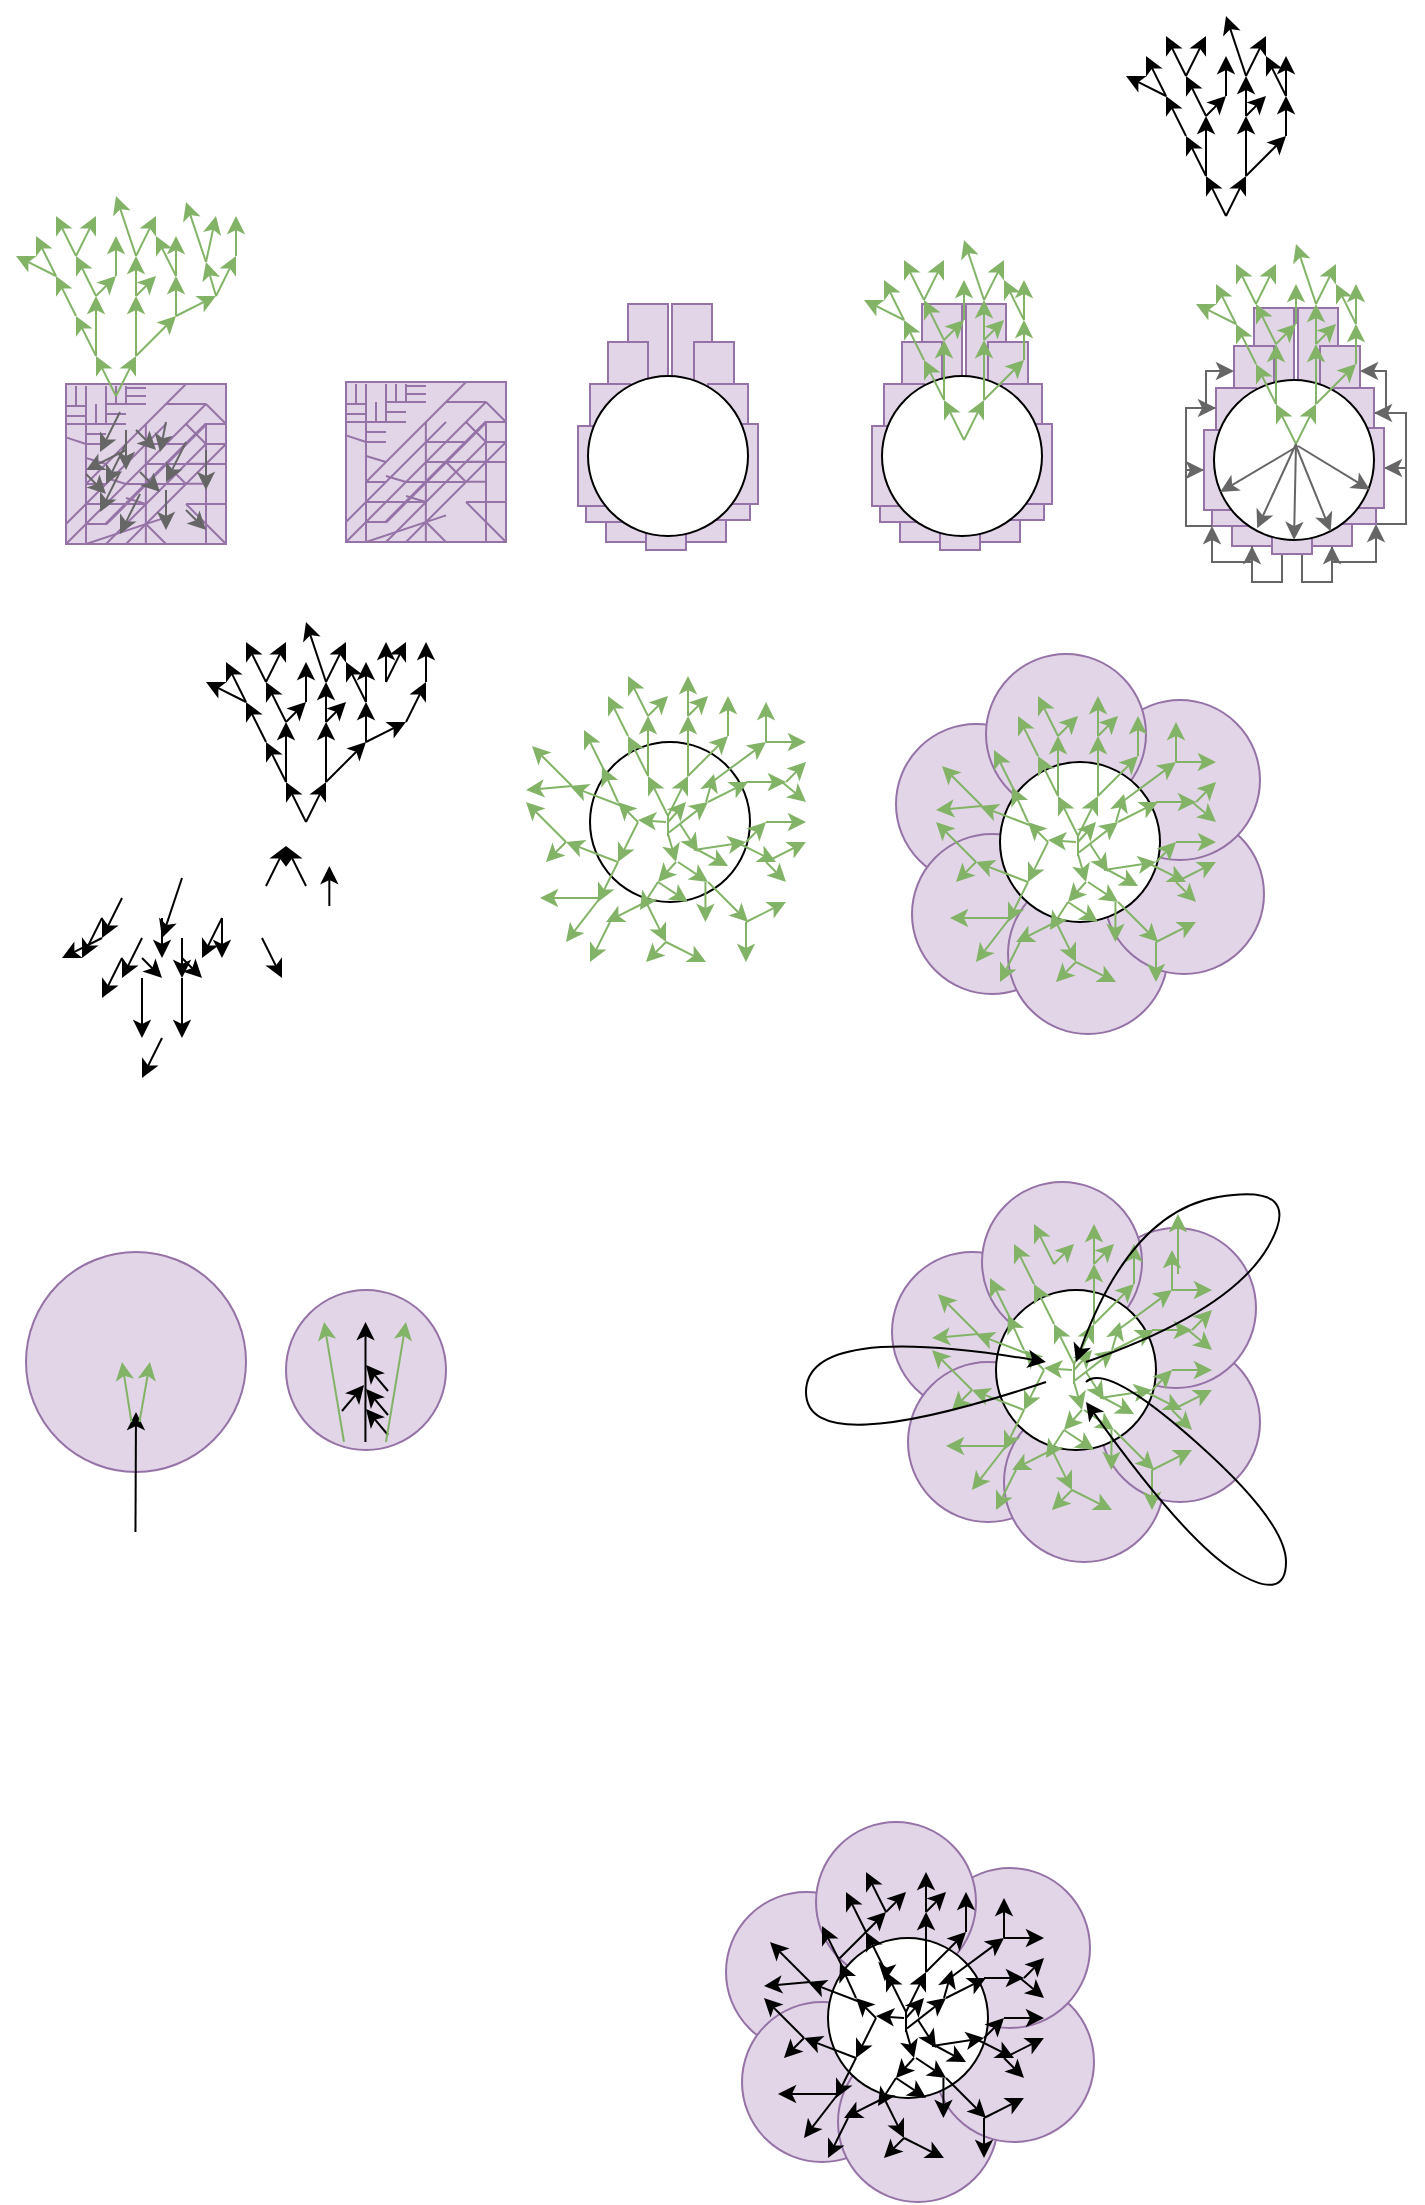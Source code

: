 <mxfile version="22.0.8" type="github">
  <diagram name="Page-1" id="oUmjU5SNAi0JGZfhDNk8">
    <mxGraphModel dx="1514" dy="1018" grid="1" gridSize="10" guides="1" tooltips="1" connect="1" arrows="1" fold="1" page="1" pageScale="1" pageWidth="850" pageHeight="1100" math="0" shadow="0">
      <root>
        <mxCell id="0" />
        <mxCell id="1" parent="0" />
        <mxCell id="nFeZj61JbSgA_NkU-hcR-864" value="" style="ellipse;whiteSpace=wrap;html=1;aspect=fixed;fillColor=#e1d5e7;strokeColor=#9673a6;" vertex="1" parent="1">
          <mxGeometry x="190" y="694" width="80" height="80" as="geometry" />
        </mxCell>
        <mxCell id="nFeZj61JbSgA_NkU-hcR-638" value="" style="ellipse;whiteSpace=wrap;html=1;aspect=fixed;fillColor=#e1d5e7;strokeColor=#9673a6;" vertex="1" parent="1">
          <mxGeometry x="495" y="411" width="80" height="80" as="geometry" />
        </mxCell>
        <mxCell id="nFeZj61JbSgA_NkU-hcR-639" value="" style="ellipse;whiteSpace=wrap;html=1;aspect=fixed;fillColor=#e1d5e7;strokeColor=#9673a6;" vertex="1" parent="1">
          <mxGeometry x="503" y="466" width="80" height="80" as="geometry" />
        </mxCell>
        <mxCell id="nFeZj61JbSgA_NkU-hcR-640" value="" style="ellipse;whiteSpace=wrap;html=1;aspect=fixed;fillColor=#e1d5e7;strokeColor=#9673a6;" vertex="1" parent="1">
          <mxGeometry x="551" y="486" width="80" height="80" as="geometry" />
        </mxCell>
        <mxCell id="nFeZj61JbSgA_NkU-hcR-641" value="" style="ellipse;whiteSpace=wrap;html=1;aspect=fixed;fillColor=#e1d5e7;strokeColor=#9673a6;" vertex="1" parent="1">
          <mxGeometry x="599" y="456" width="80" height="80" as="geometry" />
        </mxCell>
        <mxCell id="nFeZj61JbSgA_NkU-hcR-642" value="" style="ellipse;whiteSpace=wrap;html=1;aspect=fixed;fillColor=#e1d5e7;strokeColor=#9673a6;" vertex="1" parent="1">
          <mxGeometry x="597" y="399" width="80" height="80" as="geometry" />
        </mxCell>
        <mxCell id="nFeZj61JbSgA_NkU-hcR-643" value="" style="ellipse;whiteSpace=wrap;html=1;aspect=fixed;fillColor=#e1d5e7;strokeColor=#9673a6;" vertex="1" parent="1">
          <mxGeometry x="540" y="376" width="80" height="80" as="geometry" />
        </mxCell>
        <mxCell id="nFeZj61JbSgA_NkU-hcR-1" value="" style="whiteSpace=wrap;html=1;aspect=fixed;fillColor=#e1d5e7;strokeColor=#9673a6;" vertex="1" parent="1">
          <mxGeometry x="220" y="240" width="80" height="80" as="geometry" />
        </mxCell>
        <mxCell id="nFeZj61JbSgA_NkU-hcR-2" value="" style="endArrow=none;html=1;rounded=0;fillColor=#e1d5e7;strokeColor=#9673a6;" edge="1" parent="1">
          <mxGeometry width="50" height="50" relative="1" as="geometry">
            <mxPoint x="230" y="320" as="sourcePoint" />
            <mxPoint x="230" y="300" as="targetPoint" />
          </mxGeometry>
        </mxCell>
        <mxCell id="nFeZj61JbSgA_NkU-hcR-3" value="" style="endArrow=none;html=1;rounded=0;fillColor=#e1d5e7;strokeColor=#9673a6;" edge="1" parent="1">
          <mxGeometry width="50" height="50" relative="1" as="geometry">
            <mxPoint x="259.93" y="320" as="sourcePoint" />
            <mxPoint x="259.93" y="300" as="targetPoint" />
            <Array as="points">
              <mxPoint x="259.93" y="300" />
            </Array>
          </mxGeometry>
        </mxCell>
        <mxCell id="nFeZj61JbSgA_NkU-hcR-4" value="" style="endArrow=none;html=1;rounded=0;fillColor=#e1d5e7;strokeColor=#9673a6;" edge="1" parent="1">
          <mxGeometry width="50" height="50" relative="1" as="geometry">
            <mxPoint x="290" y="320" as="sourcePoint" />
            <mxPoint x="290" y="300" as="targetPoint" />
            <Array as="points">
              <mxPoint x="290" y="300" />
            </Array>
          </mxGeometry>
        </mxCell>
        <mxCell id="nFeZj61JbSgA_NkU-hcR-5" value="" style="endArrow=none;html=1;rounded=0;fillColor=#e1d5e7;strokeColor=#9673a6;" edge="1" parent="1">
          <mxGeometry width="50" height="50" relative="1" as="geometry">
            <mxPoint x="290" y="300" as="sourcePoint" />
            <mxPoint x="290" y="280" as="targetPoint" />
            <Array as="points">
              <mxPoint x="290" y="280" />
            </Array>
          </mxGeometry>
        </mxCell>
        <mxCell id="nFeZj61JbSgA_NkU-hcR-6" value="" style="endArrow=none;html=1;rounded=0;fillColor=#e1d5e7;strokeColor=#9673a6;" edge="1" parent="1">
          <mxGeometry width="50" height="50" relative="1" as="geometry">
            <mxPoint x="259.93" y="300" as="sourcePoint" />
            <mxPoint x="259.93" y="280" as="targetPoint" />
            <Array as="points">
              <mxPoint x="259.93" y="280" />
            </Array>
          </mxGeometry>
        </mxCell>
        <mxCell id="nFeZj61JbSgA_NkU-hcR-7" value="" style="endArrow=none;html=1;rounded=0;fillColor=#e1d5e7;strokeColor=#9673a6;" edge="1" parent="1">
          <mxGeometry width="50" height="50" relative="1" as="geometry">
            <mxPoint x="230" y="300" as="sourcePoint" />
            <mxPoint x="230" y="280" as="targetPoint" />
            <Array as="points">
              <mxPoint x="230" y="280" />
            </Array>
          </mxGeometry>
        </mxCell>
        <mxCell id="nFeZj61JbSgA_NkU-hcR-8" value="" style="endArrow=none;html=1;rounded=0;fillColor=#e1d5e7;strokeColor=#9673a6;" edge="1" parent="1">
          <mxGeometry width="50" height="50" relative="1" as="geometry">
            <mxPoint x="230" y="280" as="sourcePoint" />
            <mxPoint x="230" y="260" as="targetPoint" />
            <Array as="points">
              <mxPoint x="230" y="260" />
            </Array>
          </mxGeometry>
        </mxCell>
        <mxCell id="nFeZj61JbSgA_NkU-hcR-9" value="" style="endArrow=none;html=1;rounded=0;fillColor=#e1d5e7;strokeColor=#9673a6;" edge="1" parent="1">
          <mxGeometry width="50" height="50" relative="1" as="geometry">
            <mxPoint x="259.93" y="280" as="sourcePoint" />
            <mxPoint x="259.93" y="260" as="targetPoint" />
            <Array as="points">
              <mxPoint x="259.93" y="260" />
            </Array>
          </mxGeometry>
        </mxCell>
        <mxCell id="nFeZj61JbSgA_NkU-hcR-10" value="" style="endArrow=none;html=1;rounded=0;fillColor=#e1d5e7;strokeColor=#9673a6;" edge="1" parent="1">
          <mxGeometry width="50" height="50" relative="1" as="geometry">
            <mxPoint x="290" y="280" as="sourcePoint" />
            <mxPoint x="290" y="260" as="targetPoint" />
            <Array as="points">
              <mxPoint x="290" y="260" />
            </Array>
          </mxGeometry>
        </mxCell>
        <mxCell id="nFeZj61JbSgA_NkU-hcR-11" value="" style="endArrow=none;html=1;rounded=0;fillColor=#e1d5e7;strokeColor=#9673a6;" edge="1" parent="1">
          <mxGeometry width="50" height="50" relative="1" as="geometry">
            <mxPoint x="290" y="260" as="sourcePoint" />
            <mxPoint x="280" y="260" as="targetPoint" />
            <Array as="points">
              <mxPoint x="290" y="270" />
            </Array>
          </mxGeometry>
        </mxCell>
        <mxCell id="nFeZj61JbSgA_NkU-hcR-12" value="" style="endArrow=none;html=1;rounded=0;fillColor=#e1d5e7;strokeColor=#9673a6;" edge="1" parent="1" source="nFeZj61JbSgA_NkU-hcR-1">
          <mxGeometry width="50" height="50" relative="1" as="geometry">
            <mxPoint x="240" y="330" as="sourcePoint" />
            <mxPoint x="290" y="280" as="targetPoint" />
          </mxGeometry>
        </mxCell>
        <mxCell id="nFeZj61JbSgA_NkU-hcR-13" value="" style="endArrow=none;html=1;rounded=0;fillColor=#e1d5e7;strokeColor=#9673a6;" edge="1" parent="1">
          <mxGeometry width="50" height="50" relative="1" as="geometry">
            <mxPoint x="300" y="260" as="sourcePoint" />
            <mxPoint x="290" y="260" as="targetPoint" />
          </mxGeometry>
        </mxCell>
        <mxCell id="nFeZj61JbSgA_NkU-hcR-14" value="" style="endArrow=none;html=1;rounded=0;fillColor=#e1d5e7;strokeColor=#9673a6;" edge="1" parent="1">
          <mxGeometry width="50" height="50" relative="1" as="geometry">
            <mxPoint x="300" y="270" as="sourcePoint" />
            <mxPoint x="300" y="270" as="targetPoint" />
            <Array as="points">
              <mxPoint x="290" y="270" />
            </Array>
          </mxGeometry>
        </mxCell>
        <mxCell id="nFeZj61JbSgA_NkU-hcR-15" value="" style="endArrow=none;html=1;rounded=0;fillColor=#e1d5e7;strokeColor=#9673a6;" edge="1" parent="1">
          <mxGeometry width="50" height="50" relative="1" as="geometry">
            <mxPoint x="290" y="279.93" as="sourcePoint" />
            <mxPoint x="290" y="279.93" as="targetPoint" />
            <Array as="points">
              <mxPoint x="280" y="279.93" />
            </Array>
          </mxGeometry>
        </mxCell>
        <mxCell id="nFeZj61JbSgA_NkU-hcR-16" value="" style="endArrow=none;html=1;rounded=0;fillColor=#e1d5e7;strokeColor=#9673a6;" edge="1" parent="1">
          <mxGeometry width="50" height="50" relative="1" as="geometry">
            <mxPoint x="290" y="289.93" as="sourcePoint" />
            <mxPoint x="290" y="289.93" as="targetPoint" />
            <Array as="points">
              <mxPoint x="280" y="289.93" />
            </Array>
          </mxGeometry>
        </mxCell>
        <mxCell id="nFeZj61JbSgA_NkU-hcR-17" value="" style="endArrow=none;html=1;rounded=0;fillColor=#e1d5e7;strokeColor=#9673a6;" edge="1" parent="1">
          <mxGeometry width="50" height="50" relative="1" as="geometry">
            <mxPoint x="280" y="290" as="sourcePoint" />
            <mxPoint x="280" y="290" as="targetPoint" />
            <Array as="points">
              <mxPoint x="270" y="280" />
            </Array>
          </mxGeometry>
        </mxCell>
        <mxCell id="nFeZj61JbSgA_NkU-hcR-18" value="" style="endArrow=none;html=1;rounded=0;fillColor=#e1d5e7;strokeColor=#9673a6;" edge="1" parent="1">
          <mxGeometry width="50" height="50" relative="1" as="geometry">
            <mxPoint x="290" y="310" as="sourcePoint" />
            <mxPoint x="290" y="310" as="targetPoint" />
            <Array as="points">
              <mxPoint x="280" y="300" />
            </Array>
          </mxGeometry>
        </mxCell>
        <mxCell id="nFeZj61JbSgA_NkU-hcR-19" value="" style="endArrow=none;html=1;rounded=0;fillColor=#e1d5e7;strokeColor=#9673a6;" edge="1" parent="1">
          <mxGeometry width="50" height="50" relative="1" as="geometry">
            <mxPoint x="270" y="320" as="sourcePoint" />
            <mxPoint x="270" y="320" as="targetPoint" />
            <Array as="points">
              <mxPoint x="260" y="310" />
            </Array>
          </mxGeometry>
        </mxCell>
        <mxCell id="nFeZj61JbSgA_NkU-hcR-20" value="" style="endArrow=none;html=1;rounded=0;exitX=0.625;exitY=0.75;exitDx=0;exitDy=0;exitPerimeter=0;fillColor=#e1d5e7;strokeColor=#9673a6;" edge="1" parent="1">
          <mxGeometry width="50" height="50" relative="1" as="geometry">
            <mxPoint x="240" y="320" as="sourcePoint" />
            <mxPoint x="270" y="306.667" as="targetPoint" />
            <Array as="points">
              <mxPoint x="230" y="320" />
            </Array>
          </mxGeometry>
        </mxCell>
        <mxCell id="nFeZj61JbSgA_NkU-hcR-21" value="" style="endArrow=none;html=1;rounded=0;fillColor=#e1d5e7;strokeColor=#9673a6;" edge="1" parent="1">
          <mxGeometry width="50" height="50" relative="1" as="geometry">
            <mxPoint x="300" y="320" as="sourcePoint" />
            <mxPoint x="300" y="320" as="targetPoint" />
            <Array as="points">
              <mxPoint x="290" y="310" />
            </Array>
          </mxGeometry>
        </mxCell>
        <mxCell id="nFeZj61JbSgA_NkU-hcR-22" value="" style="endArrow=none;html=1;rounded=0;fillColor=#e1d5e7;strokeColor=#9673a6;" edge="1" parent="1">
          <mxGeometry width="50" height="50" relative="1" as="geometry">
            <mxPoint x="260" y="300" as="sourcePoint" />
            <mxPoint x="260" y="300" as="targetPoint" />
            <Array as="points">
              <mxPoint x="250" y="300" />
            </Array>
          </mxGeometry>
        </mxCell>
        <mxCell id="nFeZj61JbSgA_NkU-hcR-23" value="" style="endArrow=none;html=1;rounded=0;fillColor=#e1d5e7;strokeColor=#9673a6;" edge="1" parent="1">
          <mxGeometry width="50" height="50" relative="1" as="geometry">
            <mxPoint x="240" y="300" as="sourcePoint" />
            <mxPoint x="240" y="300" as="targetPoint" />
            <Array as="points">
              <mxPoint x="230" y="300" />
            </Array>
          </mxGeometry>
        </mxCell>
        <mxCell id="nFeZj61JbSgA_NkU-hcR-24" value="" style="endArrow=none;html=1;rounded=0;fillColor=#e1d5e7;strokeColor=#9673a6;" edge="1" parent="1">
          <mxGeometry width="50" height="50" relative="1" as="geometry">
            <mxPoint x="240" y="310" as="sourcePoint" />
            <mxPoint x="240" y="310" as="targetPoint" />
            <Array as="points">
              <mxPoint x="230" y="310" />
            </Array>
          </mxGeometry>
        </mxCell>
        <mxCell id="nFeZj61JbSgA_NkU-hcR-25" value="" style="endArrow=none;html=1;rounded=0;fillColor=#e1d5e7;strokeColor=#9673a6;" edge="1" parent="1">
          <mxGeometry width="50" height="50" relative="1" as="geometry">
            <mxPoint x="240" y="290" as="sourcePoint" />
            <mxPoint x="240" y="290" as="targetPoint" />
            <Array as="points">
              <mxPoint x="230" y="290" />
            </Array>
          </mxGeometry>
        </mxCell>
        <mxCell id="nFeZj61JbSgA_NkU-hcR-26" value="" style="endArrow=none;html=1;rounded=0;fillColor=#e1d5e7;strokeColor=#9673a6;" edge="1" parent="1" target="nFeZj61JbSgA_NkU-hcR-1">
          <mxGeometry width="50" height="50" relative="1" as="geometry">
            <mxPoint x="250" y="300" as="sourcePoint" />
            <mxPoint x="250" y="300" as="targetPoint" />
            <Array as="points">
              <mxPoint x="240" y="300" />
            </Array>
          </mxGeometry>
        </mxCell>
        <mxCell id="nFeZj61JbSgA_NkU-hcR-27" value="" style="endArrow=none;html=1;rounded=0;fillColor=#e1d5e7;strokeColor=#9673a6;" edge="1" parent="1">
          <mxGeometry width="50" height="50" relative="1" as="geometry">
            <mxPoint x="240" y="310" as="sourcePoint" />
            <mxPoint x="290" y="260" as="targetPoint" />
          </mxGeometry>
        </mxCell>
        <mxCell id="nFeZj61JbSgA_NkU-hcR-28" value="" style="endArrow=none;html=1;rounded=0;fillColor=#e1d5e7;strokeColor=#9673a6;" edge="1" parent="1">
          <mxGeometry width="50" height="50" relative="1" as="geometry">
            <mxPoint x="240" y="310" as="sourcePoint" />
            <mxPoint x="290" y="260" as="targetPoint" />
          </mxGeometry>
        </mxCell>
        <mxCell id="nFeZj61JbSgA_NkU-hcR-29" value="" style="endArrow=none;html=1;rounded=0;fillColor=#e1d5e7;strokeColor=#9673a6;" edge="1" parent="1">
          <mxGeometry width="50" height="50" relative="1" as="geometry">
            <mxPoint x="240" y="310" as="sourcePoint" />
            <mxPoint x="290" y="260" as="targetPoint" />
          </mxGeometry>
        </mxCell>
        <mxCell id="nFeZj61JbSgA_NkU-hcR-30" value="" style="endArrow=none;html=1;rounded=0;fillColor=#e1d5e7;strokeColor=#9673a6;" edge="1" parent="1">
          <mxGeometry width="50" height="50" relative="1" as="geometry">
            <mxPoint x="240" y="310" as="sourcePoint" />
            <mxPoint x="290" y="260" as="targetPoint" />
          </mxGeometry>
        </mxCell>
        <mxCell id="nFeZj61JbSgA_NkU-hcR-31" value="" style="endArrow=none;html=1;rounded=0;fillColor=#e1d5e7;strokeColor=#9673a6;" edge="1" parent="1">
          <mxGeometry width="50" height="50" relative="1" as="geometry">
            <mxPoint x="240" y="310" as="sourcePoint" />
            <mxPoint x="290" y="260" as="targetPoint" />
          </mxGeometry>
        </mxCell>
        <mxCell id="nFeZj61JbSgA_NkU-hcR-32" value="" style="endArrow=none;html=1;rounded=0;fillColor=#e1d5e7;strokeColor=#9673a6;" edge="1" parent="1">
          <mxGeometry width="50" height="50" relative="1" as="geometry">
            <mxPoint x="240" y="310" as="sourcePoint" />
            <mxPoint x="290" y="260" as="targetPoint" />
          </mxGeometry>
        </mxCell>
        <mxCell id="nFeZj61JbSgA_NkU-hcR-33" value="" style="endArrow=none;html=1;rounded=0;fillColor=#e1d5e7;strokeColor=#9673a6;" edge="1" parent="1">
          <mxGeometry width="50" height="50" relative="1" as="geometry">
            <mxPoint x="240" y="310" as="sourcePoint" />
            <mxPoint x="290" y="260" as="targetPoint" />
          </mxGeometry>
        </mxCell>
        <mxCell id="nFeZj61JbSgA_NkU-hcR-34" value="" style="endArrow=none;html=1;rounded=0;fillColor=#e1d5e7;strokeColor=#9673a6;" edge="1" parent="1">
          <mxGeometry width="50" height="50" relative="1" as="geometry">
            <mxPoint x="220" y="310" as="sourcePoint" />
            <mxPoint x="270" y="260" as="targetPoint" />
          </mxGeometry>
        </mxCell>
        <mxCell id="nFeZj61JbSgA_NkU-hcR-35" value="" style="endArrow=none;html=1;rounded=0;fillColor=#e1d5e7;strokeColor=#9673a6;" edge="1" parent="1">
          <mxGeometry width="50" height="50" relative="1" as="geometry">
            <mxPoint x="230" y="290" as="sourcePoint" />
            <mxPoint x="280" y="240" as="targetPoint" />
          </mxGeometry>
        </mxCell>
        <mxCell id="nFeZj61JbSgA_NkU-hcR-36" value="" style="endArrow=none;html=1;rounded=0;fillColor=#e1d5e7;strokeColor=#9673a6;" edge="1" parent="1">
          <mxGeometry width="50" height="50" relative="1" as="geometry">
            <mxPoint x="250" y="320" as="sourcePoint" />
            <mxPoint x="300" y="270" as="targetPoint" />
          </mxGeometry>
        </mxCell>
        <mxCell id="nFeZj61JbSgA_NkU-hcR-37" value="" style="endArrow=none;html=1;rounded=0;fillColor=#e1d5e7;strokeColor=#9673a6;" edge="1" parent="1" source="nFeZj61JbSgA_NkU-hcR-1">
          <mxGeometry width="50" height="50" relative="1" as="geometry">
            <mxPoint x="250" y="310" as="sourcePoint" />
            <mxPoint x="300" y="260" as="targetPoint" />
          </mxGeometry>
        </mxCell>
        <mxCell id="nFeZj61JbSgA_NkU-hcR-38" value="" style="endArrow=none;html=1;rounded=0;fillColor=#e1d5e7;strokeColor=#9673a6;" edge="1" parent="1">
          <mxGeometry width="50" height="50" relative="1" as="geometry">
            <mxPoint x="240" y="300" as="sourcePoint" />
            <mxPoint x="290" y="250" as="targetPoint" />
          </mxGeometry>
        </mxCell>
        <mxCell id="nFeZj61JbSgA_NkU-hcR-39" value="" style="endArrow=none;html=1;rounded=0;fillColor=#e1d5e7;strokeColor=#9673a6;" edge="1" parent="1">
          <mxGeometry width="50" height="50" relative="1" as="geometry">
            <mxPoint x="240" y="310" as="sourcePoint" />
            <mxPoint x="290" y="260" as="targetPoint" />
          </mxGeometry>
        </mxCell>
        <mxCell id="nFeZj61JbSgA_NkU-hcR-40" value="" style="endArrow=none;html=1;rounded=0;fillColor=#e1d5e7;strokeColor=#9673a6;" edge="1" parent="1">
          <mxGeometry width="50" height="50" relative="1" as="geometry">
            <mxPoint x="240" y="310" as="sourcePoint" />
            <mxPoint x="290" y="260" as="targetPoint" />
          </mxGeometry>
        </mxCell>
        <mxCell id="nFeZj61JbSgA_NkU-hcR-41" value="" style="endArrow=none;html=1;rounded=0;fillColor=#e1d5e7;strokeColor=#9673a6;" edge="1" parent="1">
          <mxGeometry width="50" height="50" relative="1" as="geometry">
            <mxPoint x="240" y="320" as="sourcePoint" />
            <mxPoint x="290" y="270" as="targetPoint" />
          </mxGeometry>
        </mxCell>
        <mxCell id="nFeZj61JbSgA_NkU-hcR-42" value="" style="endArrow=none;html=1;rounded=0;fillColor=#e1d5e7;strokeColor=#9673a6;" edge="1" parent="1">
          <mxGeometry width="50" height="50" relative="1" as="geometry">
            <mxPoint x="240" y="310" as="sourcePoint" />
            <mxPoint x="290" y="260" as="targetPoint" />
          </mxGeometry>
        </mxCell>
        <mxCell id="nFeZj61JbSgA_NkU-hcR-43" value="" style="endArrow=none;html=1;rounded=0;fillColor=#e1d5e7;strokeColor=#9673a6;" edge="1" parent="1">
          <mxGeometry width="50" height="50" relative="1" as="geometry">
            <mxPoint x="260" y="280" as="sourcePoint" />
            <mxPoint x="300" y="280" as="targetPoint" />
          </mxGeometry>
        </mxCell>
        <mxCell id="nFeZj61JbSgA_NkU-hcR-44" value="" style="endArrow=none;html=1;rounded=0;fillColor=#e1d5e7;strokeColor=#9673a6;" edge="1" parent="1">
          <mxGeometry width="50" height="50" relative="1" as="geometry">
            <mxPoint x="280" y="300" as="sourcePoint" />
            <mxPoint x="300" y="300" as="targetPoint" />
          </mxGeometry>
        </mxCell>
        <mxCell id="nFeZj61JbSgA_NkU-hcR-45" value="" style="endArrow=none;html=1;rounded=0;fillColor=#e1d5e7;strokeColor=#9673a6;" edge="1" parent="1">
          <mxGeometry width="50" height="50" relative="1" as="geometry">
            <mxPoint x="260" y="290" as="sourcePoint" />
            <mxPoint x="280" y="290" as="targetPoint" />
          </mxGeometry>
        </mxCell>
        <mxCell id="nFeZj61JbSgA_NkU-hcR-46" value="" style="endArrow=none;html=1;rounded=0;fillColor=#e1d5e7;strokeColor=#9673a6;" edge="1" parent="1">
          <mxGeometry width="50" height="50" relative="1" as="geometry">
            <mxPoint x="250" y="290" as="sourcePoint" />
            <mxPoint x="270" y="290" as="targetPoint" />
          </mxGeometry>
        </mxCell>
        <mxCell id="nFeZj61JbSgA_NkU-hcR-47" value="" style="endArrow=none;html=1;rounded=0;fillColor=#e1d5e7;strokeColor=#9673a6;" edge="1" parent="1">
          <mxGeometry width="50" height="50" relative="1" as="geometry">
            <mxPoint x="260" y="270" as="sourcePoint" />
            <mxPoint x="280" y="270" as="targetPoint" />
          </mxGeometry>
        </mxCell>
        <mxCell id="nFeZj61JbSgA_NkU-hcR-48" value="" style="endArrow=none;html=1;rounded=0;fillColor=#e1d5e7;strokeColor=#9673a6;" edge="1" parent="1">
          <mxGeometry width="50" height="50" relative="1" as="geometry">
            <mxPoint x="270" y="250" as="sourcePoint" />
            <mxPoint x="290" y="250" as="targetPoint" />
          </mxGeometry>
        </mxCell>
        <mxCell id="nFeZj61JbSgA_NkU-hcR-49" value="" style="endArrow=none;html=1;rounded=0;fillColor=#e1d5e7;strokeColor=#9673a6;" edge="1" parent="1">
          <mxGeometry width="50" height="50" relative="1" as="geometry">
            <mxPoint x="290" y="250" as="sourcePoint" />
            <mxPoint x="300" y="260" as="targetPoint" />
          </mxGeometry>
        </mxCell>
        <mxCell id="nFeZj61JbSgA_NkU-hcR-50" value="" style="endArrow=none;html=1;rounded=0;fillColor=#e1d5e7;strokeColor=#9673a6;" edge="1" parent="1" target="nFeZj61JbSgA_NkU-hcR-1">
          <mxGeometry width="50" height="50" relative="1" as="geometry">
            <mxPoint x="230" y="270" as="sourcePoint" />
            <mxPoint x="260" y="240" as="targetPoint" />
          </mxGeometry>
        </mxCell>
        <mxCell id="nFeZj61JbSgA_NkU-hcR-51" value="" style="endArrow=none;html=1;rounded=0;fillColor=#e1d5e7;strokeColor=#9673a6;" edge="1" parent="1">
          <mxGeometry width="50" height="50" relative="1" as="geometry">
            <mxPoint x="240" y="280" as="sourcePoint" />
            <mxPoint x="230" y="277" as="targetPoint" />
          </mxGeometry>
        </mxCell>
        <mxCell id="nFeZj61JbSgA_NkU-hcR-52" value="" style="endArrow=none;html=1;rounded=0;fillColor=#e1d5e7;strokeColor=#9673a6;" edge="1" parent="1">
          <mxGeometry width="50" height="50" relative="1" as="geometry">
            <mxPoint x="250" y="290" as="sourcePoint" />
            <mxPoint x="240" y="287" as="targetPoint" />
          </mxGeometry>
        </mxCell>
        <mxCell id="nFeZj61JbSgA_NkU-hcR-53" value="" style="endArrow=none;html=1;rounded=0;fillColor=#e1d5e7;strokeColor=#9673a6;" edge="1" parent="1">
          <mxGeometry width="50" height="50" relative="1" as="geometry">
            <mxPoint x="260" y="300" as="sourcePoint" />
            <mxPoint x="250" y="297" as="targetPoint" />
          </mxGeometry>
        </mxCell>
        <mxCell id="nFeZj61JbSgA_NkU-hcR-58" value="" style="endArrow=none;html=1;rounded=0;entryX=0.25;entryY=0.375;entryDx=0;entryDy=0;entryPerimeter=0;fillColor=#e1d5e7;strokeColor=#9673a6;" edge="1" parent="1" target="nFeZj61JbSgA_NkU-hcR-1">
          <mxGeometry width="50" height="50" relative="1" as="geometry">
            <mxPoint x="230" y="270" as="sourcePoint" />
            <mxPoint x="280" y="220" as="targetPoint" />
          </mxGeometry>
        </mxCell>
        <mxCell id="nFeZj61JbSgA_NkU-hcR-59" value="" style="endArrow=none;html=1;rounded=0;entryX=0.25;entryY=0.375;entryDx=0;entryDy=0;entryPerimeter=0;fillColor=#e1d5e7;strokeColor=#9673a6;" edge="1" parent="1">
          <mxGeometry width="50" height="50" relative="1" as="geometry">
            <mxPoint x="230" y="260" as="sourcePoint" />
            <mxPoint x="240" y="260" as="targetPoint" />
          </mxGeometry>
        </mxCell>
        <mxCell id="nFeZj61JbSgA_NkU-hcR-60" value="" style="endArrow=none;html=1;rounded=0;entryX=0.25;entryY=0.375;entryDx=0;entryDy=0;entryPerimeter=0;fillColor=#e1d5e7;strokeColor=#9673a6;" edge="1" parent="1">
          <mxGeometry width="50" height="50" relative="1" as="geometry">
            <mxPoint x="230" y="265" as="sourcePoint" />
            <mxPoint x="240" y="265" as="targetPoint" />
          </mxGeometry>
        </mxCell>
        <mxCell id="nFeZj61JbSgA_NkU-hcR-61" value="" style="endArrow=none;html=1;rounded=0;entryX=0.125;entryY=0.125;entryDx=0;entryDy=0;entryPerimeter=0;fillColor=#e1d5e7;strokeColor=#9673a6;" edge="1" parent="1" target="nFeZj61JbSgA_NkU-hcR-1">
          <mxGeometry width="50" height="50" relative="1" as="geometry">
            <mxPoint x="230" y="260" as="sourcePoint" />
            <mxPoint x="240" y="260" as="targetPoint" />
          </mxGeometry>
        </mxCell>
        <mxCell id="nFeZj61JbSgA_NkU-hcR-62" value="" style="endArrow=none;html=1;rounded=0;entryX=0.125;entryY=0.125;entryDx=0;entryDy=0;entryPerimeter=0;fillColor=#e1d5e7;strokeColor=#9673a6;" edge="1" parent="1">
          <mxGeometry width="50" height="50" relative="1" as="geometry">
            <mxPoint x="235" y="260" as="sourcePoint" />
            <mxPoint x="235" y="250" as="targetPoint" />
          </mxGeometry>
        </mxCell>
        <mxCell id="nFeZj61JbSgA_NkU-hcR-63" value="" style="endArrow=none;html=1;rounded=0;entryX=0.125;entryY=0.125;entryDx=0;entryDy=0;entryPerimeter=0;fillColor=#e1d5e7;strokeColor=#9673a6;" edge="1" parent="1">
          <mxGeometry width="50" height="50" relative="1" as="geometry">
            <mxPoint x="240" y="260" as="sourcePoint" />
            <mxPoint x="240" y="250" as="targetPoint" />
          </mxGeometry>
        </mxCell>
        <mxCell id="nFeZj61JbSgA_NkU-hcR-64" value="" style="endArrow=none;html=1;rounded=0;fillColor=#e1d5e7;strokeColor=#9673a6;" edge="1" parent="1">
          <mxGeometry width="50" height="50" relative="1" as="geometry">
            <mxPoint x="250" y="260" as="sourcePoint" />
            <mxPoint x="240" y="260" as="targetPoint" />
          </mxGeometry>
        </mxCell>
        <mxCell id="nFeZj61JbSgA_NkU-hcR-65" value="" style="endArrow=none;html=1;rounded=0;fillColor=#e1d5e7;strokeColor=#9673a6;" edge="1" parent="1">
          <mxGeometry width="50" height="50" relative="1" as="geometry">
            <mxPoint x="250" y="255" as="sourcePoint" />
            <mxPoint x="240" y="255" as="targetPoint" />
          </mxGeometry>
        </mxCell>
        <mxCell id="nFeZj61JbSgA_NkU-hcR-66" value="" style="endArrow=none;html=1;rounded=0;fillColor=#e1d5e7;strokeColor=#9673a6;" edge="1" parent="1">
          <mxGeometry width="50" height="50" relative="1" as="geometry">
            <mxPoint x="250" y="250" as="sourcePoint" />
            <mxPoint x="240" y="250" as="targetPoint" />
          </mxGeometry>
        </mxCell>
        <mxCell id="nFeZj61JbSgA_NkU-hcR-68" value="" style="endArrow=none;html=1;rounded=0;fillColor=#e1d5e7;strokeColor=#9673a6;" edge="1" parent="1">
          <mxGeometry width="50" height="50" relative="1" as="geometry">
            <mxPoint x="245" y="241" as="sourcePoint" />
            <mxPoint x="245" y="250" as="targetPoint" />
          </mxGeometry>
        </mxCell>
        <mxCell id="nFeZj61JbSgA_NkU-hcR-69" value="" style="endArrow=none;html=1;rounded=0;fillColor=#e1d5e7;strokeColor=#9673a6;" edge="1" parent="1">
          <mxGeometry width="50" height="50" relative="1" as="geometry">
            <mxPoint x="240" y="241" as="sourcePoint" />
            <mxPoint x="240" y="250" as="targetPoint" />
          </mxGeometry>
        </mxCell>
        <mxCell id="nFeZj61JbSgA_NkU-hcR-70" value="" style="endArrow=none;html=1;rounded=0;fillColor=#e1d5e7;strokeColor=#9673a6;" edge="1" parent="1">
          <mxGeometry width="50" height="50" relative="1" as="geometry">
            <mxPoint x="250" y="241" as="sourcePoint" />
            <mxPoint x="250" y="250" as="targetPoint" />
          </mxGeometry>
        </mxCell>
        <mxCell id="nFeZj61JbSgA_NkU-hcR-71" value="" style="endArrow=none;html=1;rounded=0;fillColor=#e1d5e7;strokeColor=#9673a6;" edge="1" parent="1">
          <mxGeometry width="50" height="50" relative="1" as="geometry">
            <mxPoint x="260" y="250" as="sourcePoint" />
            <mxPoint x="250" y="250" as="targetPoint" />
          </mxGeometry>
        </mxCell>
        <mxCell id="nFeZj61JbSgA_NkU-hcR-72" value="" style="endArrow=none;html=1;rounded=0;fillColor=#e1d5e7;strokeColor=#9673a6;" edge="1" parent="1">
          <mxGeometry width="50" height="50" relative="1" as="geometry">
            <mxPoint x="260" y="246" as="sourcePoint" />
            <mxPoint x="250" y="246" as="targetPoint" />
          </mxGeometry>
        </mxCell>
        <mxCell id="nFeZj61JbSgA_NkU-hcR-73" value="" style="endArrow=none;html=1;rounded=0;fillColor=#e1d5e7;strokeColor=#9673a6;" edge="1" parent="1">
          <mxGeometry width="50" height="50" relative="1" as="geometry">
            <mxPoint x="260" y="242" as="sourcePoint" />
            <mxPoint x="250" y="242" as="targetPoint" />
          </mxGeometry>
        </mxCell>
        <mxCell id="nFeZj61JbSgA_NkU-hcR-74" value="" style="endArrow=none;html=1;rounded=0;fillColor=#e1d5e7;strokeColor=#9673a6;" edge="1" parent="1">
          <mxGeometry width="50" height="50" relative="1" as="geometry">
            <mxPoint x="230" y="251" as="sourcePoint" />
            <mxPoint x="220" y="251" as="targetPoint" />
          </mxGeometry>
        </mxCell>
        <mxCell id="nFeZj61JbSgA_NkU-hcR-75" value="" style="endArrow=none;html=1;rounded=0;fillColor=#e1d5e7;strokeColor=#9673a6;" edge="1" parent="1">
          <mxGeometry width="50" height="50" relative="1" as="geometry">
            <mxPoint x="230" y="260" as="sourcePoint" />
            <mxPoint x="220" y="260" as="targetPoint" />
          </mxGeometry>
        </mxCell>
        <mxCell id="nFeZj61JbSgA_NkU-hcR-76" value="" style="endArrow=none;html=1;rounded=0;fillColor=#e1d5e7;strokeColor=#9673a6;" edge="1" parent="1">
          <mxGeometry width="50" height="50" relative="1" as="geometry">
            <mxPoint x="230" y="256" as="sourcePoint" />
            <mxPoint x="220" y="256" as="targetPoint" />
          </mxGeometry>
        </mxCell>
        <mxCell id="nFeZj61JbSgA_NkU-hcR-77" value="" style="endArrow=none;html=1;rounded=0;entryX=0.125;entryY=0.125;entryDx=0;entryDy=0;entryPerimeter=0;fillColor=#e1d5e7;strokeColor=#9673a6;" edge="1" parent="1">
          <mxGeometry width="50" height="50" relative="1" as="geometry">
            <mxPoint x="225" y="251" as="sourcePoint" />
            <mxPoint x="225" y="241" as="targetPoint" />
          </mxGeometry>
        </mxCell>
        <mxCell id="nFeZj61JbSgA_NkU-hcR-78" value="" style="endArrow=none;html=1;rounded=0;entryX=0.125;entryY=0.125;entryDx=0;entryDy=0;entryPerimeter=0;fillColor=#e1d5e7;strokeColor=#9673a6;" edge="1" parent="1">
          <mxGeometry width="50" height="50" relative="1" as="geometry">
            <mxPoint x="230" y="251" as="sourcePoint" />
            <mxPoint x="230" y="241" as="targetPoint" />
          </mxGeometry>
        </mxCell>
        <mxCell id="nFeZj61JbSgA_NkU-hcR-80" value="" style="fillColor=#e1d5e7;strokeColor=#9673a6;" vertex="1" parent="1">
          <mxGeometry x="383" y="201" width="20" height="60" as="geometry" />
        </mxCell>
        <mxCell id="nFeZj61JbSgA_NkU-hcR-81" value="" style="fillColor=#e1d5e7;strokeColor=#9673a6;" vertex="1" parent="1">
          <mxGeometry x="394" y="220" width="20" height="50" as="geometry" />
        </mxCell>
        <mxCell id="nFeZj61JbSgA_NkU-hcR-89" value="" style="fillColor=#e1d5e7;strokeColor=#9673a6;" vertex="1" parent="1">
          <mxGeometry x="390" y="280" width="20" height="40" as="geometry" />
        </mxCell>
        <mxCell id="nFeZj61JbSgA_NkU-hcR-90" value="" style="fillColor=#e1d5e7;strokeColor=#9673a6;" vertex="1" parent="1">
          <mxGeometry x="370" y="284" width="20" height="40" as="geometry" />
        </mxCell>
        <mxCell id="nFeZj61JbSgA_NkU-hcR-91" value="" style="fillColor=#e1d5e7;strokeColor=#9673a6;" vertex="1" parent="1">
          <mxGeometry x="350" y="280" width="20" height="40" as="geometry" />
        </mxCell>
        <mxCell id="nFeZj61JbSgA_NkU-hcR-92" value="" style="fillColor=#e1d5e7;strokeColor=#9673a6;" vertex="1" parent="nFeZj61JbSgA_NkU-hcR-91">
          <mxGeometry x="-10" y="-10" width="20" height="40" as="geometry" />
        </mxCell>
        <mxCell id="nFeZj61JbSgA_NkU-hcR-203" value="" style="curved=1;endArrow=classic;html=1;rounded=0;" edge="1" parent="1">
          <mxGeometry width="50" height="50" relative="1" as="geometry">
            <mxPoint x="660" y="157" as="sourcePoint" />
            <mxPoint x="650" y="137" as="targetPoint" />
            <Array as="points">
              <mxPoint x="660" y="157" />
            </Array>
          </mxGeometry>
        </mxCell>
        <mxCell id="nFeZj61JbSgA_NkU-hcR-204" value="" style="curved=1;endArrow=classic;html=1;rounded=0;" edge="1" parent="1">
          <mxGeometry width="50" height="50" relative="1" as="geometry">
            <mxPoint x="660" y="157" as="sourcePoint" />
            <mxPoint x="670" y="137" as="targetPoint" />
            <Array as="points">
              <mxPoint x="660" y="157" />
            </Array>
          </mxGeometry>
        </mxCell>
        <mxCell id="nFeZj61JbSgA_NkU-hcR-205" value="" style="curved=1;endArrow=classic;html=1;rounded=0;" edge="1" parent="1">
          <mxGeometry width="50" height="50" relative="1" as="geometry">
            <mxPoint x="670" y="137" as="sourcePoint" />
            <mxPoint x="670" y="107" as="targetPoint" />
            <Array as="points">
              <mxPoint x="670" y="137" />
            </Array>
          </mxGeometry>
        </mxCell>
        <mxCell id="nFeZj61JbSgA_NkU-hcR-206" value="" style="curved=1;endArrow=classic;html=1;rounded=0;" edge="1" parent="1">
          <mxGeometry width="50" height="50" relative="1" as="geometry">
            <mxPoint x="670" y="137" as="sourcePoint" />
            <mxPoint x="690" y="117" as="targetPoint" />
            <Array as="points">
              <mxPoint x="670" y="137" />
            </Array>
          </mxGeometry>
        </mxCell>
        <mxCell id="nFeZj61JbSgA_NkU-hcR-207" value="" style="curved=1;endArrow=classic;html=1;rounded=0;" edge="1" parent="1">
          <mxGeometry width="50" height="50" relative="1" as="geometry">
            <mxPoint x="650" y="137" as="sourcePoint" />
            <mxPoint x="650" y="107" as="targetPoint" />
            <Array as="points">
              <mxPoint x="650" y="137" />
            </Array>
          </mxGeometry>
        </mxCell>
        <mxCell id="nFeZj61JbSgA_NkU-hcR-208" value="" style="curved=1;endArrow=classic;html=1;rounded=0;" edge="1" parent="1">
          <mxGeometry width="50" height="50" relative="1" as="geometry">
            <mxPoint x="650" y="137" as="sourcePoint" />
            <mxPoint x="640" y="117" as="targetPoint" />
            <Array as="points">
              <mxPoint x="650" y="137" />
            </Array>
          </mxGeometry>
        </mxCell>
        <mxCell id="nFeZj61JbSgA_NkU-hcR-209" value="" style="curved=1;endArrow=classic;html=1;rounded=0;" edge="1" parent="1">
          <mxGeometry width="50" height="50" relative="1" as="geometry">
            <mxPoint x="640" y="117" as="sourcePoint" />
            <mxPoint x="630" y="97" as="targetPoint" />
            <Array as="points">
              <mxPoint x="640" y="117" />
            </Array>
          </mxGeometry>
        </mxCell>
        <mxCell id="nFeZj61JbSgA_NkU-hcR-210" value="" style="endArrow=classic;html=1;rounded=0;" edge="1" parent="1">
          <mxGeometry width="50" height="50" relative="1" as="geometry">
            <mxPoint x="650" y="107" as="sourcePoint" />
            <mxPoint x="660" y="97" as="targetPoint" />
          </mxGeometry>
        </mxCell>
        <mxCell id="nFeZj61JbSgA_NkU-hcR-211" value="" style="endArrow=classic;html=1;rounded=0;" edge="1" parent="1">
          <mxGeometry width="50" height="50" relative="1" as="geometry">
            <mxPoint x="650" y="107" as="sourcePoint" />
            <mxPoint x="640" y="87" as="targetPoint" />
          </mxGeometry>
        </mxCell>
        <mxCell id="nFeZj61JbSgA_NkU-hcR-212" value="" style="endArrow=classic;html=1;rounded=0;" edge="1" parent="1">
          <mxGeometry width="50" height="50" relative="1" as="geometry">
            <mxPoint x="630" y="97" as="sourcePoint" />
            <mxPoint x="610" y="87" as="targetPoint" />
          </mxGeometry>
        </mxCell>
        <mxCell id="nFeZj61JbSgA_NkU-hcR-213" value="" style="endArrow=classic;html=1;rounded=0;" edge="1" parent="1">
          <mxGeometry width="50" height="50" relative="1" as="geometry">
            <mxPoint x="630" y="97" as="sourcePoint" />
            <mxPoint x="620" y="77" as="targetPoint" />
          </mxGeometry>
        </mxCell>
        <mxCell id="nFeZj61JbSgA_NkU-hcR-214" value="" style="endArrow=classic;html=1;rounded=0;" edge="1" parent="1">
          <mxGeometry width="50" height="50" relative="1" as="geometry">
            <mxPoint x="640" y="87" as="sourcePoint" />
            <mxPoint x="630" y="67" as="targetPoint" />
          </mxGeometry>
        </mxCell>
        <mxCell id="nFeZj61JbSgA_NkU-hcR-215" value="" style="endArrow=classic;html=1;rounded=0;" edge="1" parent="1">
          <mxGeometry width="50" height="50" relative="1" as="geometry">
            <mxPoint x="640" y="87" as="sourcePoint" />
            <mxPoint x="650" y="67" as="targetPoint" />
          </mxGeometry>
        </mxCell>
        <mxCell id="nFeZj61JbSgA_NkU-hcR-216" value="" style="endArrow=classic;html=1;rounded=0;" edge="1" parent="1">
          <mxGeometry width="50" height="50" relative="1" as="geometry">
            <mxPoint x="660" y="97" as="sourcePoint" />
            <mxPoint x="660" y="77" as="targetPoint" />
          </mxGeometry>
        </mxCell>
        <mxCell id="nFeZj61JbSgA_NkU-hcR-217" value="" style="endArrow=classic;html=1;rounded=0;" edge="1" parent="1">
          <mxGeometry width="50" height="50" relative="1" as="geometry">
            <mxPoint x="670" y="107" as="sourcePoint" />
            <mxPoint x="670" y="87" as="targetPoint" />
          </mxGeometry>
        </mxCell>
        <mxCell id="nFeZj61JbSgA_NkU-hcR-218" value="" style="endArrow=classic;html=1;rounded=0;" edge="1" parent="1">
          <mxGeometry width="50" height="50" relative="1" as="geometry">
            <mxPoint x="670" y="107" as="sourcePoint" />
            <mxPoint x="680" y="97" as="targetPoint" />
          </mxGeometry>
        </mxCell>
        <mxCell id="nFeZj61JbSgA_NkU-hcR-219" value="" style="endArrow=classic;html=1;rounded=0;" edge="1" parent="1">
          <mxGeometry width="50" height="50" relative="1" as="geometry">
            <mxPoint x="690" y="117" as="sourcePoint" />
            <mxPoint x="690" y="97" as="targetPoint" />
          </mxGeometry>
        </mxCell>
        <mxCell id="nFeZj61JbSgA_NkU-hcR-220" value="" style="endArrow=classic;html=1;rounded=0;" edge="1" parent="1">
          <mxGeometry width="50" height="50" relative="1" as="geometry">
            <mxPoint x="690" y="97" as="sourcePoint" />
            <mxPoint x="680" y="77" as="targetPoint" />
          </mxGeometry>
        </mxCell>
        <mxCell id="nFeZj61JbSgA_NkU-hcR-221" value="" style="endArrow=classic;html=1;rounded=0;" edge="1" parent="1">
          <mxGeometry width="50" height="50" relative="1" as="geometry">
            <mxPoint x="690" y="97" as="sourcePoint" />
            <mxPoint x="690" y="77" as="targetPoint" />
          </mxGeometry>
        </mxCell>
        <mxCell id="nFeZj61JbSgA_NkU-hcR-222" value="" style="endArrow=classic;html=1;rounded=0;" edge="1" parent="1">
          <mxGeometry width="50" height="50" relative="1" as="geometry">
            <mxPoint x="670" y="87" as="sourcePoint" />
            <mxPoint x="660" y="57" as="targetPoint" />
          </mxGeometry>
        </mxCell>
        <mxCell id="nFeZj61JbSgA_NkU-hcR-223" value="" style="endArrow=classic;html=1;rounded=0;" edge="1" parent="1">
          <mxGeometry width="50" height="50" relative="1" as="geometry">
            <mxPoint x="670" y="87" as="sourcePoint" />
            <mxPoint x="680" y="67" as="targetPoint" />
          </mxGeometry>
        </mxCell>
        <mxCell id="nFeZj61JbSgA_NkU-hcR-96" value="" style="fillColor=#e1d5e7;strokeColor=#9673a6;" vertex="1" parent="1">
          <mxGeometry x="361" y="201" width="20" height="59" as="geometry" />
        </mxCell>
        <mxCell id="nFeZj61JbSgA_NkU-hcR-95" value="" style="fillColor=#e1d5e7;strokeColor=#9673a6;" vertex="1" parent="1">
          <mxGeometry x="351" y="220" width="20" height="50" as="geometry" />
        </mxCell>
        <mxCell id="nFeZj61JbSgA_NkU-hcR-94" value="" style="fillColor=#e1d5e7;strokeColor=#9673a6;" vertex="1" parent="1">
          <mxGeometry x="342" y="241" width="20" height="40" as="geometry" />
        </mxCell>
        <mxCell id="nFeZj61JbSgA_NkU-hcR-225" value="" style="fillColor=#e1d5e7;strokeColor=#9673a6;" vertex="1" parent="1">
          <mxGeometry x="401" y="241" width="20" height="50" as="geometry" />
        </mxCell>
        <mxCell id="nFeZj61JbSgA_NkU-hcR-93" value="" style="fillColor=#e1d5e7;strokeColor=#9673a6;" vertex="1" parent="1">
          <mxGeometry x="336" y="262" width="20" height="40" as="geometry" />
        </mxCell>
        <mxCell id="nFeZj61JbSgA_NkU-hcR-226" value="" style="fillColor=#e1d5e7;strokeColor=#9673a6;" vertex="1" parent="1">
          <mxGeometry x="402" y="270" width="20" height="39" as="geometry" />
        </mxCell>
        <mxCell id="nFeZj61JbSgA_NkU-hcR-83" value="" style="fillColor=#e1d5e7;strokeColor=#9673a6;" vertex="1" parent="1">
          <mxGeometry x="406" y="261" width="20" height="40" as="geometry">
            <mxRectangle x="415" y="260" width="50" height="40" as="alternateBounds" />
          </mxGeometry>
        </mxCell>
        <mxCell id="nFeZj61JbSgA_NkU-hcR-79" value="" style="ellipse;whiteSpace=wrap;html=1;aspect=fixed;" vertex="1" parent="1">
          <mxGeometry x="341" y="237" width="80" height="80" as="geometry" />
        </mxCell>
        <mxCell id="nFeZj61JbSgA_NkU-hcR-242" value="" style="fillColor=#e1d5e7;strokeColor=#9673a6;" vertex="1" parent="1">
          <mxGeometry x="530" y="201" width="20" height="60" as="geometry" />
        </mxCell>
        <mxCell id="nFeZj61JbSgA_NkU-hcR-243" value="" style="fillColor=#e1d5e7;strokeColor=#9673a6;" vertex="1" parent="1">
          <mxGeometry x="541" y="220" width="20" height="50" as="geometry" />
        </mxCell>
        <mxCell id="nFeZj61JbSgA_NkU-hcR-244" value="" style="fillColor=#e1d5e7;strokeColor=#9673a6;" vertex="1" parent="1">
          <mxGeometry x="537" y="280" width="20" height="40" as="geometry" />
        </mxCell>
        <mxCell id="nFeZj61JbSgA_NkU-hcR-245" value="" style="fillColor=#e1d5e7;strokeColor=#9673a6;" vertex="1" parent="1">
          <mxGeometry x="517" y="284" width="20" height="40" as="geometry" />
        </mxCell>
        <mxCell id="nFeZj61JbSgA_NkU-hcR-246" value="" style="fillColor=#e1d5e7;strokeColor=#9673a6;" vertex="1" parent="1">
          <mxGeometry x="497" y="280" width="20" height="40" as="geometry" />
        </mxCell>
        <mxCell id="nFeZj61JbSgA_NkU-hcR-247" value="" style="fillColor=#e1d5e7;strokeColor=#9673a6;" vertex="1" parent="nFeZj61JbSgA_NkU-hcR-246">
          <mxGeometry x="-10" y="-10" width="20" height="40" as="geometry" />
        </mxCell>
        <mxCell id="nFeZj61JbSgA_NkU-hcR-248" value="" style="fillColor=#e1d5e7;strokeColor=#9673a6;" vertex="1" parent="1">
          <mxGeometry x="508" y="201" width="20" height="59" as="geometry" />
        </mxCell>
        <mxCell id="nFeZj61JbSgA_NkU-hcR-249" value="" style="fillColor=#e1d5e7;strokeColor=#9673a6;" vertex="1" parent="1">
          <mxGeometry x="498" y="220" width="20" height="50" as="geometry" />
        </mxCell>
        <mxCell id="nFeZj61JbSgA_NkU-hcR-250" value="" style="fillColor=#e1d5e7;strokeColor=#9673a6;" vertex="1" parent="1">
          <mxGeometry x="489" y="241" width="20" height="40" as="geometry" />
        </mxCell>
        <mxCell id="nFeZj61JbSgA_NkU-hcR-251" value="" style="fillColor=#e1d5e7;strokeColor=#9673a6;" vertex="1" parent="1">
          <mxGeometry x="548" y="241" width="20" height="50" as="geometry" />
        </mxCell>
        <mxCell id="nFeZj61JbSgA_NkU-hcR-252" value="" style="fillColor=#e1d5e7;strokeColor=#9673a6;" vertex="1" parent="1">
          <mxGeometry x="483" y="262" width="20" height="40" as="geometry" />
        </mxCell>
        <mxCell id="nFeZj61JbSgA_NkU-hcR-253" value="" style="fillColor=#e1d5e7;strokeColor=#9673a6;" vertex="1" parent="1">
          <mxGeometry x="549" y="270" width="20" height="39" as="geometry" />
        </mxCell>
        <mxCell id="nFeZj61JbSgA_NkU-hcR-254" value="" style="fillColor=#e1d5e7;strokeColor=#9673a6;" vertex="1" parent="1">
          <mxGeometry x="553" y="261" width="20" height="40" as="geometry">
            <mxRectangle x="415" y="260" width="50" height="40" as="alternateBounds" />
          </mxGeometry>
        </mxCell>
        <mxCell id="nFeZj61JbSgA_NkU-hcR-255" value="" style="ellipse;whiteSpace=wrap;html=1;aspect=fixed;" vertex="1" parent="1">
          <mxGeometry x="488" y="237" width="80" height="80" as="geometry" />
        </mxCell>
        <mxCell id="nFeZj61JbSgA_NkU-hcR-277" value="" style="curved=1;endArrow=classic;html=1;rounded=0;fillColor=#d5e8d4;strokeColor=#82b366;" edge="1" parent="1">
          <mxGeometry width="50" height="50" relative="1" as="geometry">
            <mxPoint x="529" y="269" as="sourcePoint" />
            <mxPoint x="519" y="249" as="targetPoint" />
            <Array as="points">
              <mxPoint x="529" y="269" />
            </Array>
          </mxGeometry>
        </mxCell>
        <mxCell id="nFeZj61JbSgA_NkU-hcR-278" value="" style="curved=1;endArrow=classic;html=1;rounded=0;fillColor=#d5e8d4;strokeColor=#82b366;" edge="1" parent="1">
          <mxGeometry width="50" height="50" relative="1" as="geometry">
            <mxPoint x="529" y="269" as="sourcePoint" />
            <mxPoint x="539" y="249" as="targetPoint" />
            <Array as="points">
              <mxPoint x="529" y="269" />
            </Array>
          </mxGeometry>
        </mxCell>
        <mxCell id="nFeZj61JbSgA_NkU-hcR-279" value="" style="curved=1;endArrow=classic;html=1;rounded=0;fillColor=#d5e8d4;strokeColor=#82b366;" edge="1" parent="1">
          <mxGeometry width="50" height="50" relative="1" as="geometry">
            <mxPoint x="539" y="249" as="sourcePoint" />
            <mxPoint x="539" y="219" as="targetPoint" />
            <Array as="points">
              <mxPoint x="539" y="249" />
            </Array>
          </mxGeometry>
        </mxCell>
        <mxCell id="nFeZj61JbSgA_NkU-hcR-280" value="" style="curved=1;endArrow=classic;html=1;rounded=0;fillColor=#d5e8d4;strokeColor=#82b366;" edge="1" parent="1">
          <mxGeometry width="50" height="50" relative="1" as="geometry">
            <mxPoint x="539" y="249" as="sourcePoint" />
            <mxPoint x="559" y="229" as="targetPoint" />
            <Array as="points">
              <mxPoint x="539" y="249" />
            </Array>
          </mxGeometry>
        </mxCell>
        <mxCell id="nFeZj61JbSgA_NkU-hcR-281" value="" style="curved=1;endArrow=classic;html=1;rounded=0;fillColor=#d5e8d4;strokeColor=#82b366;" edge="1" parent="1">
          <mxGeometry width="50" height="50" relative="1" as="geometry">
            <mxPoint x="519" y="249" as="sourcePoint" />
            <mxPoint x="519" y="219" as="targetPoint" />
            <Array as="points">
              <mxPoint x="519" y="249" />
            </Array>
          </mxGeometry>
        </mxCell>
        <mxCell id="nFeZj61JbSgA_NkU-hcR-282" value="" style="curved=1;endArrow=classic;html=1;rounded=0;fillColor=#d5e8d4;strokeColor=#82b366;" edge="1" parent="1">
          <mxGeometry width="50" height="50" relative="1" as="geometry">
            <mxPoint x="519" y="249" as="sourcePoint" />
            <mxPoint x="509" y="229" as="targetPoint" />
            <Array as="points">
              <mxPoint x="519" y="249" />
            </Array>
          </mxGeometry>
        </mxCell>
        <mxCell id="nFeZj61JbSgA_NkU-hcR-283" value="" style="curved=1;endArrow=classic;html=1;rounded=0;fillColor=#d5e8d4;strokeColor=#82b366;" edge="1" parent="1">
          <mxGeometry width="50" height="50" relative="1" as="geometry">
            <mxPoint x="509" y="229" as="sourcePoint" />
            <mxPoint x="499" y="209" as="targetPoint" />
            <Array as="points">
              <mxPoint x="509" y="229" />
            </Array>
          </mxGeometry>
        </mxCell>
        <mxCell id="nFeZj61JbSgA_NkU-hcR-284" value="" style="endArrow=classic;html=1;rounded=0;fillColor=#d5e8d4;strokeColor=#82b366;" edge="1" parent="1">
          <mxGeometry width="50" height="50" relative="1" as="geometry">
            <mxPoint x="519" y="219" as="sourcePoint" />
            <mxPoint x="529" y="209" as="targetPoint" />
          </mxGeometry>
        </mxCell>
        <mxCell id="nFeZj61JbSgA_NkU-hcR-285" value="" style="endArrow=classic;html=1;rounded=0;fillColor=#d5e8d4;strokeColor=#82b366;" edge="1" parent="1">
          <mxGeometry width="50" height="50" relative="1" as="geometry">
            <mxPoint x="519" y="219" as="sourcePoint" />
            <mxPoint x="509" y="199" as="targetPoint" />
          </mxGeometry>
        </mxCell>
        <mxCell id="nFeZj61JbSgA_NkU-hcR-286" value="" style="endArrow=classic;html=1;rounded=0;fillColor=#d5e8d4;strokeColor=#82b366;" edge="1" parent="1">
          <mxGeometry width="50" height="50" relative="1" as="geometry">
            <mxPoint x="499" y="209" as="sourcePoint" />
            <mxPoint x="479" y="199" as="targetPoint" />
          </mxGeometry>
        </mxCell>
        <mxCell id="nFeZj61JbSgA_NkU-hcR-287" value="" style="endArrow=classic;html=1;rounded=0;fillColor=#d5e8d4;strokeColor=#82b366;" edge="1" parent="1">
          <mxGeometry width="50" height="50" relative="1" as="geometry">
            <mxPoint x="499" y="209" as="sourcePoint" />
            <mxPoint x="489" y="189" as="targetPoint" />
          </mxGeometry>
        </mxCell>
        <mxCell id="nFeZj61JbSgA_NkU-hcR-288" value="" style="endArrow=classic;html=1;rounded=0;fillColor=#d5e8d4;strokeColor=#82b366;" edge="1" parent="1">
          <mxGeometry width="50" height="50" relative="1" as="geometry">
            <mxPoint x="509" y="199" as="sourcePoint" />
            <mxPoint x="499" y="179" as="targetPoint" />
          </mxGeometry>
        </mxCell>
        <mxCell id="nFeZj61JbSgA_NkU-hcR-289" value="" style="endArrow=classic;html=1;rounded=0;fillColor=#d5e8d4;strokeColor=#82b366;" edge="1" parent="1">
          <mxGeometry width="50" height="50" relative="1" as="geometry">
            <mxPoint x="509" y="199" as="sourcePoint" />
            <mxPoint x="519" y="179" as="targetPoint" />
          </mxGeometry>
        </mxCell>
        <mxCell id="nFeZj61JbSgA_NkU-hcR-290" value="" style="endArrow=classic;html=1;rounded=0;fillColor=#d5e8d4;strokeColor=#82b366;" edge="1" parent="1">
          <mxGeometry width="50" height="50" relative="1" as="geometry">
            <mxPoint x="529" y="209" as="sourcePoint" />
            <mxPoint x="529" y="189" as="targetPoint" />
          </mxGeometry>
        </mxCell>
        <mxCell id="nFeZj61JbSgA_NkU-hcR-291" value="" style="endArrow=classic;html=1;rounded=0;fillColor=#d5e8d4;strokeColor=#82b366;" edge="1" parent="1">
          <mxGeometry width="50" height="50" relative="1" as="geometry">
            <mxPoint x="539" y="219" as="sourcePoint" />
            <mxPoint x="539" y="199" as="targetPoint" />
          </mxGeometry>
        </mxCell>
        <mxCell id="nFeZj61JbSgA_NkU-hcR-292" value="" style="endArrow=classic;html=1;rounded=0;fillColor=#d5e8d4;strokeColor=#82b366;" edge="1" parent="1">
          <mxGeometry width="50" height="50" relative="1" as="geometry">
            <mxPoint x="539" y="219" as="sourcePoint" />
            <mxPoint x="549" y="209" as="targetPoint" />
          </mxGeometry>
        </mxCell>
        <mxCell id="nFeZj61JbSgA_NkU-hcR-293" value="" style="endArrow=classic;html=1;rounded=0;fillColor=#d5e8d4;strokeColor=#82b366;" edge="1" parent="1">
          <mxGeometry width="50" height="50" relative="1" as="geometry">
            <mxPoint x="559" y="229" as="sourcePoint" />
            <mxPoint x="559" y="209" as="targetPoint" />
          </mxGeometry>
        </mxCell>
        <mxCell id="nFeZj61JbSgA_NkU-hcR-294" value="" style="endArrow=classic;html=1;rounded=0;fillColor=#d5e8d4;strokeColor=#82b366;" edge="1" parent="1">
          <mxGeometry width="50" height="50" relative="1" as="geometry">
            <mxPoint x="559" y="209" as="sourcePoint" />
            <mxPoint x="549" y="189" as="targetPoint" />
          </mxGeometry>
        </mxCell>
        <mxCell id="nFeZj61JbSgA_NkU-hcR-295" value="" style="endArrow=classic;html=1;rounded=0;fillColor=#d5e8d4;strokeColor=#82b366;" edge="1" parent="1">
          <mxGeometry width="50" height="50" relative="1" as="geometry">
            <mxPoint x="559" y="209" as="sourcePoint" />
            <mxPoint x="559" y="189" as="targetPoint" />
          </mxGeometry>
        </mxCell>
        <mxCell id="nFeZj61JbSgA_NkU-hcR-296" value="" style="endArrow=classic;html=1;rounded=0;fillColor=#d5e8d4;strokeColor=#82b366;" edge="1" parent="1">
          <mxGeometry width="50" height="50" relative="1" as="geometry">
            <mxPoint x="539" y="199" as="sourcePoint" />
            <mxPoint x="529" y="169" as="targetPoint" />
          </mxGeometry>
        </mxCell>
        <mxCell id="nFeZj61JbSgA_NkU-hcR-297" value="" style="endArrow=classic;html=1;rounded=0;fillColor=#d5e8d4;strokeColor=#82b366;" edge="1" parent="1">
          <mxGeometry width="50" height="50" relative="1" as="geometry">
            <mxPoint x="539" y="199" as="sourcePoint" />
            <mxPoint x="549" y="179" as="targetPoint" />
          </mxGeometry>
        </mxCell>
        <mxCell id="nFeZj61JbSgA_NkU-hcR-298" value="" style="fillColor=#e1d5e7;strokeColor=#9673a6;" vertex="1" parent="1">
          <mxGeometry x="696" y="203" width="20" height="60" as="geometry" />
        </mxCell>
        <mxCell id="nFeZj61JbSgA_NkU-hcR-299" value="" style="fillColor=#e1d5e7;strokeColor=#9673a6;" vertex="1" parent="1">
          <mxGeometry x="707" y="222" width="20" height="50" as="geometry" />
        </mxCell>
        <mxCell id="nFeZj61JbSgA_NkU-hcR-334" style="edgeStyle=orthogonalEdgeStyle;rounded=0;orthogonalLoop=1;jettySize=auto;html=1;exitX=0.5;exitY=1;exitDx=0;exitDy=0;entryX=1;entryY=1;entryDx=0;entryDy=0;fillColor=#f5f5f5;strokeColor=#666666;" edge="1" parent="1" source="nFeZj61JbSgA_NkU-hcR-300" target="nFeZj61JbSgA_NkU-hcR-309">
          <mxGeometry relative="1" as="geometry">
            <Array as="points">
              <mxPoint x="713" y="330" />
              <mxPoint x="735" y="330" />
            </Array>
          </mxGeometry>
        </mxCell>
        <mxCell id="nFeZj61JbSgA_NkU-hcR-300" value="" style="fillColor=#e1d5e7;strokeColor=#9673a6;" vertex="1" parent="1">
          <mxGeometry x="703" y="282" width="20" height="40" as="geometry" />
        </mxCell>
        <mxCell id="nFeZj61JbSgA_NkU-hcR-333" style="edgeStyle=orthogonalEdgeStyle;rounded=0;orthogonalLoop=1;jettySize=auto;html=1;exitX=0.75;exitY=1;exitDx=0;exitDy=0;entryX=0.5;entryY=1;entryDx=0;entryDy=0;fillColor=#f5f5f5;strokeColor=#666666;" edge="1" parent="1" source="nFeZj61JbSgA_NkU-hcR-301" target="nFeZj61JbSgA_NkU-hcR-300">
          <mxGeometry relative="1" as="geometry">
            <Array as="points">
              <mxPoint x="698" y="340" />
              <mxPoint x="713" y="340" />
            </Array>
          </mxGeometry>
        </mxCell>
        <mxCell id="nFeZj61JbSgA_NkU-hcR-338" style="edgeStyle=orthogonalEdgeStyle;rounded=0;orthogonalLoop=1;jettySize=auto;html=1;exitX=0.25;exitY=1;exitDx=0;exitDy=0;entryX=0.5;entryY=1;entryDx=0;entryDy=0;fillColor=#f5f5f5;strokeColor=#666666;" edge="1" parent="1" source="nFeZj61JbSgA_NkU-hcR-301" target="nFeZj61JbSgA_NkU-hcR-302">
          <mxGeometry relative="1" as="geometry">
            <Array as="points">
              <mxPoint x="688" y="340" />
              <mxPoint x="673" y="340" />
            </Array>
          </mxGeometry>
        </mxCell>
        <mxCell id="nFeZj61JbSgA_NkU-hcR-301" value="" style="fillColor=#e1d5e7;strokeColor=#9673a6;" vertex="1" parent="1">
          <mxGeometry x="683" y="286" width="20" height="40" as="geometry" />
        </mxCell>
        <mxCell id="nFeZj61JbSgA_NkU-hcR-302" value="" style="fillColor=#e1d5e7;strokeColor=#9673a6;" vertex="1" parent="1">
          <mxGeometry x="663" y="282" width="20" height="40" as="geometry" />
        </mxCell>
        <mxCell id="nFeZj61JbSgA_NkU-hcR-303" value="" style="fillColor=#e1d5e7;strokeColor=#9673a6;" vertex="1" parent="nFeZj61JbSgA_NkU-hcR-302">
          <mxGeometry x="-10" y="-10" width="20" height="40" as="geometry" />
        </mxCell>
        <mxCell id="nFeZj61JbSgA_NkU-hcR-339" style="edgeStyle=orthogonalEdgeStyle;rounded=0;orthogonalLoop=1;jettySize=auto;html=1;exitX=0.5;exitY=1;exitDx=0;exitDy=0;entryX=0;entryY=1;entryDx=0;entryDy=0;fillColor=#f5f5f5;strokeColor=#666666;" edge="1" parent="nFeZj61JbSgA_NkU-hcR-302" source="nFeZj61JbSgA_NkU-hcR-302" target="nFeZj61JbSgA_NkU-hcR-303">
          <mxGeometry relative="1" as="geometry">
            <Array as="points">
              <mxPoint x="10" y="48" />
              <mxPoint x="-10" y="48" />
            </Array>
          </mxGeometry>
        </mxCell>
        <mxCell id="nFeZj61JbSgA_NkU-hcR-304" value="" style="fillColor=#e1d5e7;strokeColor=#9673a6;" vertex="1" parent="1">
          <mxGeometry x="674" y="203" width="20" height="59" as="geometry" />
        </mxCell>
        <mxCell id="nFeZj61JbSgA_NkU-hcR-305" value="" style="fillColor=#e1d5e7;strokeColor=#9673a6;" vertex="1" parent="1">
          <mxGeometry x="664" y="222" width="20" height="50" as="geometry" />
        </mxCell>
        <mxCell id="nFeZj61JbSgA_NkU-hcR-342" style="edgeStyle=orthogonalEdgeStyle;rounded=0;orthogonalLoop=1;jettySize=auto;html=1;exitX=0;exitY=0.25;exitDx=0;exitDy=0;entryX=0;entryY=0.25;entryDx=0;entryDy=0;fillColor=#f5f5f5;strokeColor=#666666;" edge="1" parent="1" source="nFeZj61JbSgA_NkU-hcR-306" target="nFeZj61JbSgA_NkU-hcR-305">
          <mxGeometry relative="1" as="geometry">
            <Array as="points">
              <mxPoint x="650" y="253" />
              <mxPoint x="650" y="234" />
            </Array>
          </mxGeometry>
        </mxCell>
        <mxCell id="nFeZj61JbSgA_NkU-hcR-306" value="" style="fillColor=#e1d5e7;strokeColor=#9673a6;" vertex="1" parent="1">
          <mxGeometry x="655" y="243" width="20" height="40" as="geometry" />
        </mxCell>
        <mxCell id="nFeZj61JbSgA_NkU-hcR-337" style="edgeStyle=orthogonalEdgeStyle;rounded=0;orthogonalLoop=1;jettySize=auto;html=1;exitX=1;exitY=0.25;exitDx=0;exitDy=0;entryX=1;entryY=0.25;entryDx=0;entryDy=0;fillColor=#f5f5f5;strokeColor=#666666;" edge="1" parent="1" source="nFeZj61JbSgA_NkU-hcR-307" target="nFeZj61JbSgA_NkU-hcR-299">
          <mxGeometry relative="1" as="geometry">
            <Array as="points">
              <mxPoint x="740" y="256" />
              <mxPoint x="740" y="234" />
            </Array>
          </mxGeometry>
        </mxCell>
        <mxCell id="nFeZj61JbSgA_NkU-hcR-307" value="" style="fillColor=#e1d5e7;strokeColor=#9673a6;" vertex="1" parent="1">
          <mxGeometry x="714" y="243" width="20" height="50" as="geometry" />
        </mxCell>
        <mxCell id="nFeZj61JbSgA_NkU-hcR-341" style="edgeStyle=orthogonalEdgeStyle;rounded=0;orthogonalLoop=1;jettySize=auto;html=1;exitX=0;exitY=0.5;exitDx=0;exitDy=0;entryX=0;entryY=0.25;entryDx=0;entryDy=0;fillColor=#f5f5f5;strokeColor=#666666;" edge="1" parent="1" source="nFeZj61JbSgA_NkU-hcR-308" target="nFeZj61JbSgA_NkU-hcR-306">
          <mxGeometry relative="1" as="geometry">
            <Array as="points">
              <mxPoint x="640" y="284" />
              <mxPoint x="640" y="253" />
            </Array>
          </mxGeometry>
        </mxCell>
        <mxCell id="nFeZj61JbSgA_NkU-hcR-308" value="" style="fillColor=#e1d5e7;strokeColor=#9673a6;" vertex="1" parent="1">
          <mxGeometry x="649" y="264" width="20" height="40" as="geometry" />
        </mxCell>
        <mxCell id="nFeZj61JbSgA_NkU-hcR-335" style="edgeStyle=orthogonalEdgeStyle;rounded=0;orthogonalLoop=1;jettySize=auto;html=1;exitX=1;exitY=1;exitDx=0;exitDy=0;entryX=1;entryY=0.5;entryDx=0;entryDy=0;fontColor=#66FF66;fillColor=#f5f5f5;strokeColor=#666666;" edge="1" parent="1" source="nFeZj61JbSgA_NkU-hcR-309" target="nFeZj61JbSgA_NkU-hcR-310">
          <mxGeometry relative="1" as="geometry">
            <Array as="points">
              <mxPoint x="750" y="311" />
              <mxPoint x="750" y="283" />
            </Array>
          </mxGeometry>
        </mxCell>
        <mxCell id="nFeZj61JbSgA_NkU-hcR-309" value="" style="fillColor=#e1d5e7;strokeColor=#9673a6;" vertex="1" parent="1">
          <mxGeometry x="715" y="272" width="20" height="39" as="geometry" />
        </mxCell>
        <mxCell id="nFeZj61JbSgA_NkU-hcR-336" style="edgeStyle=orthogonalEdgeStyle;rounded=0;orthogonalLoop=1;jettySize=auto;html=1;exitX=1;exitY=0.5;exitDx=0;exitDy=0;entryX=1;entryY=0.25;entryDx=0;entryDy=0;labelBackgroundColor=#66FF66;fillColor=#f5f5f5;strokeColor=#666666;" edge="1" parent="1" source="nFeZj61JbSgA_NkU-hcR-310" target="nFeZj61JbSgA_NkU-hcR-307">
          <mxGeometry relative="1" as="geometry">
            <Array as="points">
              <mxPoint x="750" y="283" />
              <mxPoint x="750" y="256" />
            </Array>
          </mxGeometry>
        </mxCell>
        <mxCell id="nFeZj61JbSgA_NkU-hcR-310" value="" style="fillColor=#e1d5e7;strokeColor=#9673a6;" vertex="1" parent="1">
          <mxGeometry x="719" y="263" width="20" height="40" as="geometry">
            <mxRectangle x="415" y="260" width="50" height="40" as="alternateBounds" />
          </mxGeometry>
        </mxCell>
        <mxCell id="nFeZj61JbSgA_NkU-hcR-311" value="" style="ellipse;whiteSpace=wrap;html=1;aspect=fixed;" vertex="1" parent="1">
          <mxGeometry x="654" y="239" width="80" height="80" as="geometry" />
        </mxCell>
        <mxCell id="nFeZj61JbSgA_NkU-hcR-312" value="" style="curved=1;endArrow=classic;html=1;rounded=0;fillColor=#d5e8d4;strokeColor=#82b366;" edge="1" parent="1">
          <mxGeometry width="50" height="50" relative="1" as="geometry">
            <mxPoint x="695" y="271" as="sourcePoint" />
            <mxPoint x="685" y="251" as="targetPoint" />
            <Array as="points">
              <mxPoint x="695" y="271" />
            </Array>
          </mxGeometry>
        </mxCell>
        <mxCell id="nFeZj61JbSgA_NkU-hcR-313" value="" style="curved=1;endArrow=classic;html=1;rounded=0;fillColor=#d5e8d4;strokeColor=#82b366;" edge="1" parent="1">
          <mxGeometry width="50" height="50" relative="1" as="geometry">
            <mxPoint x="695" y="271" as="sourcePoint" />
            <mxPoint x="705" y="251" as="targetPoint" />
            <Array as="points">
              <mxPoint x="695" y="271" />
            </Array>
          </mxGeometry>
        </mxCell>
        <mxCell id="nFeZj61JbSgA_NkU-hcR-314" value="" style="curved=1;endArrow=classic;html=1;rounded=0;fillColor=#d5e8d4;strokeColor=#82b366;" edge="1" parent="1">
          <mxGeometry width="50" height="50" relative="1" as="geometry">
            <mxPoint x="705" y="251" as="sourcePoint" />
            <mxPoint x="705" y="221" as="targetPoint" />
            <Array as="points">
              <mxPoint x="705" y="251" />
            </Array>
          </mxGeometry>
        </mxCell>
        <mxCell id="nFeZj61JbSgA_NkU-hcR-315" value="" style="curved=1;endArrow=classic;html=1;rounded=0;fillColor=#d5e8d4;strokeColor=#82b366;" edge="1" parent="1">
          <mxGeometry width="50" height="50" relative="1" as="geometry">
            <mxPoint x="705" y="251" as="sourcePoint" />
            <mxPoint x="725" y="231" as="targetPoint" />
            <Array as="points">
              <mxPoint x="705" y="251" />
            </Array>
          </mxGeometry>
        </mxCell>
        <mxCell id="nFeZj61JbSgA_NkU-hcR-316" value="" style="curved=1;endArrow=classic;html=1;rounded=0;fillColor=#d5e8d4;strokeColor=#82b366;" edge="1" parent="1">
          <mxGeometry width="50" height="50" relative="1" as="geometry">
            <mxPoint x="685" y="251" as="sourcePoint" />
            <mxPoint x="685" y="221" as="targetPoint" />
            <Array as="points">
              <mxPoint x="685" y="251" />
            </Array>
          </mxGeometry>
        </mxCell>
        <mxCell id="nFeZj61JbSgA_NkU-hcR-317" value="" style="curved=1;endArrow=classic;html=1;rounded=0;fillColor=#d5e8d4;strokeColor=#82b366;" edge="1" parent="1">
          <mxGeometry width="50" height="50" relative="1" as="geometry">
            <mxPoint x="685" y="251" as="sourcePoint" />
            <mxPoint x="675" y="231" as="targetPoint" />
            <Array as="points">
              <mxPoint x="685" y="251" />
            </Array>
          </mxGeometry>
        </mxCell>
        <mxCell id="nFeZj61JbSgA_NkU-hcR-318" value="" style="curved=1;endArrow=classic;html=1;rounded=0;fillColor=#d5e8d4;strokeColor=#82b366;" edge="1" parent="1">
          <mxGeometry width="50" height="50" relative="1" as="geometry">
            <mxPoint x="675" y="231" as="sourcePoint" />
            <mxPoint x="665" y="211" as="targetPoint" />
            <Array as="points">
              <mxPoint x="675" y="231" />
            </Array>
          </mxGeometry>
        </mxCell>
        <mxCell id="nFeZj61JbSgA_NkU-hcR-319" value="" style="endArrow=classic;html=1;rounded=0;fillColor=#d5e8d4;strokeColor=#82b366;" edge="1" parent="1">
          <mxGeometry width="50" height="50" relative="1" as="geometry">
            <mxPoint x="685" y="221" as="sourcePoint" />
            <mxPoint x="695" y="211" as="targetPoint" />
          </mxGeometry>
        </mxCell>
        <mxCell id="nFeZj61JbSgA_NkU-hcR-320" value="" style="endArrow=classic;html=1;rounded=0;fillColor=#d5e8d4;strokeColor=#82b366;" edge="1" parent="1">
          <mxGeometry width="50" height="50" relative="1" as="geometry">
            <mxPoint x="685" y="221" as="sourcePoint" />
            <mxPoint x="675" y="201" as="targetPoint" />
          </mxGeometry>
        </mxCell>
        <mxCell id="nFeZj61JbSgA_NkU-hcR-321" value="" style="endArrow=classic;html=1;rounded=0;fillColor=#d5e8d4;strokeColor=#82b366;" edge="1" parent="1">
          <mxGeometry width="50" height="50" relative="1" as="geometry">
            <mxPoint x="665" y="211" as="sourcePoint" />
            <mxPoint x="645" y="201" as="targetPoint" />
          </mxGeometry>
        </mxCell>
        <mxCell id="nFeZj61JbSgA_NkU-hcR-322" value="" style="endArrow=classic;html=1;rounded=0;fillColor=#d5e8d4;strokeColor=#82b366;" edge="1" parent="1">
          <mxGeometry width="50" height="50" relative="1" as="geometry">
            <mxPoint x="665" y="211" as="sourcePoint" />
            <mxPoint x="655" y="191" as="targetPoint" />
          </mxGeometry>
        </mxCell>
        <mxCell id="nFeZj61JbSgA_NkU-hcR-323" value="" style="endArrow=classic;html=1;rounded=0;fillColor=#d5e8d4;strokeColor=#82b366;" edge="1" parent="1">
          <mxGeometry width="50" height="50" relative="1" as="geometry">
            <mxPoint x="675" y="201" as="sourcePoint" />
            <mxPoint x="665" y="181" as="targetPoint" />
          </mxGeometry>
        </mxCell>
        <mxCell id="nFeZj61JbSgA_NkU-hcR-324" value="" style="endArrow=classic;html=1;rounded=0;fillColor=#d5e8d4;strokeColor=#82b366;" edge="1" parent="1">
          <mxGeometry width="50" height="50" relative="1" as="geometry">
            <mxPoint x="675" y="201" as="sourcePoint" />
            <mxPoint x="685" y="181" as="targetPoint" />
          </mxGeometry>
        </mxCell>
        <mxCell id="nFeZj61JbSgA_NkU-hcR-325" value="" style="endArrow=classic;html=1;rounded=0;fillColor=#d5e8d4;strokeColor=#82b366;" edge="1" parent="1">
          <mxGeometry width="50" height="50" relative="1" as="geometry">
            <mxPoint x="695" y="211" as="sourcePoint" />
            <mxPoint x="695" y="191" as="targetPoint" />
          </mxGeometry>
        </mxCell>
        <mxCell id="nFeZj61JbSgA_NkU-hcR-326" value="" style="endArrow=classic;html=1;rounded=0;fillColor=#d5e8d4;strokeColor=#82b366;" edge="1" parent="1">
          <mxGeometry width="50" height="50" relative="1" as="geometry">
            <mxPoint x="705" y="221" as="sourcePoint" />
            <mxPoint x="705" y="201" as="targetPoint" />
          </mxGeometry>
        </mxCell>
        <mxCell id="nFeZj61JbSgA_NkU-hcR-327" value="" style="endArrow=classic;html=1;rounded=0;fillColor=#d5e8d4;strokeColor=#82b366;" edge="1" parent="1">
          <mxGeometry width="50" height="50" relative="1" as="geometry">
            <mxPoint x="705" y="221" as="sourcePoint" />
            <mxPoint x="715" y="211" as="targetPoint" />
          </mxGeometry>
        </mxCell>
        <mxCell id="nFeZj61JbSgA_NkU-hcR-328" value="" style="endArrow=classic;html=1;rounded=0;fillColor=#d5e8d4;strokeColor=#82b366;" edge="1" parent="1">
          <mxGeometry width="50" height="50" relative="1" as="geometry">
            <mxPoint x="725" y="231" as="sourcePoint" />
            <mxPoint x="725" y="211" as="targetPoint" />
          </mxGeometry>
        </mxCell>
        <mxCell id="nFeZj61JbSgA_NkU-hcR-329" value="" style="endArrow=classic;html=1;rounded=0;fillColor=#d5e8d4;strokeColor=#82b366;" edge="1" parent="1">
          <mxGeometry width="50" height="50" relative="1" as="geometry">
            <mxPoint x="725" y="211" as="sourcePoint" />
            <mxPoint x="715" y="191" as="targetPoint" />
          </mxGeometry>
        </mxCell>
        <mxCell id="nFeZj61JbSgA_NkU-hcR-330" value="" style="endArrow=classic;html=1;rounded=0;fillColor=#d5e8d4;strokeColor=#82b366;" edge="1" parent="1">
          <mxGeometry width="50" height="50" relative="1" as="geometry">
            <mxPoint x="725" y="211" as="sourcePoint" />
            <mxPoint x="725" y="191" as="targetPoint" />
          </mxGeometry>
        </mxCell>
        <mxCell id="nFeZj61JbSgA_NkU-hcR-331" value="" style="endArrow=classic;html=1;rounded=0;fillColor=#d5e8d4;strokeColor=#82b366;" edge="1" parent="1">
          <mxGeometry width="50" height="50" relative="1" as="geometry">
            <mxPoint x="705" y="201" as="sourcePoint" />
            <mxPoint x="695" y="171" as="targetPoint" />
          </mxGeometry>
        </mxCell>
        <mxCell id="nFeZj61JbSgA_NkU-hcR-332" value="" style="endArrow=classic;html=1;rounded=0;fillColor=#d5e8d4;strokeColor=#82b366;" edge="1" parent="1">
          <mxGeometry width="50" height="50" relative="1" as="geometry">
            <mxPoint x="705" y="201" as="sourcePoint" />
            <mxPoint x="715" y="181" as="targetPoint" />
          </mxGeometry>
        </mxCell>
        <mxCell id="nFeZj61JbSgA_NkU-hcR-340" style="edgeStyle=orthogonalEdgeStyle;rounded=0;orthogonalLoop=1;jettySize=auto;html=1;exitX=0;exitY=1;exitDx=0;exitDy=0;entryX=0;entryY=0.5;entryDx=0;entryDy=0;fillColor=#f5f5f5;strokeColor=#666666;" edge="1" parent="1" source="nFeZj61JbSgA_NkU-hcR-303" target="nFeZj61JbSgA_NkU-hcR-308">
          <mxGeometry relative="1" as="geometry">
            <Array as="points">
              <mxPoint x="640" y="312" />
              <mxPoint x="640" y="284" />
            </Array>
          </mxGeometry>
        </mxCell>
        <mxCell id="nFeZj61JbSgA_NkU-hcR-345" value="" style="ellipse;whiteSpace=wrap;html=1;aspect=fixed;" vertex="1" parent="1">
          <mxGeometry x="342" y="420" width="80" height="80" as="geometry" />
        </mxCell>
        <mxCell id="nFeZj61JbSgA_NkU-hcR-346" value="" style="curved=1;endArrow=classic;html=1;rounded=0;fillColor=#d5e8d4;strokeColor=#82b366;" edge="1" parent="1">
          <mxGeometry width="50" height="50" relative="1" as="geometry">
            <mxPoint x="381" y="457" as="sourcePoint" />
            <mxPoint x="371" y="437" as="targetPoint" />
            <Array as="points">
              <mxPoint x="381" y="457" />
            </Array>
          </mxGeometry>
        </mxCell>
        <mxCell id="nFeZj61JbSgA_NkU-hcR-347" value="" style="curved=1;endArrow=classic;html=1;rounded=0;fillColor=#d5e8d4;strokeColor=#82b366;" edge="1" parent="1">
          <mxGeometry width="50" height="50" relative="1" as="geometry">
            <mxPoint x="381" y="457" as="sourcePoint" />
            <mxPoint x="391" y="437" as="targetPoint" />
            <Array as="points">
              <mxPoint x="381" y="457" />
            </Array>
          </mxGeometry>
        </mxCell>
        <mxCell id="nFeZj61JbSgA_NkU-hcR-348" value="" style="curved=1;endArrow=classic;html=1;rounded=0;fillColor=#d5e8d4;strokeColor=#82b366;" edge="1" parent="1">
          <mxGeometry width="50" height="50" relative="1" as="geometry">
            <mxPoint x="391" y="437" as="sourcePoint" />
            <mxPoint x="391" y="407" as="targetPoint" />
            <Array as="points">
              <mxPoint x="391" y="437" />
            </Array>
          </mxGeometry>
        </mxCell>
        <mxCell id="nFeZj61JbSgA_NkU-hcR-349" value="" style="curved=1;endArrow=classic;html=1;rounded=0;fillColor=#d5e8d4;strokeColor=#82b366;" edge="1" parent="1">
          <mxGeometry width="50" height="50" relative="1" as="geometry">
            <mxPoint x="391" y="437" as="sourcePoint" />
            <mxPoint x="411" y="417" as="targetPoint" />
            <Array as="points">
              <mxPoint x="391" y="437" />
            </Array>
          </mxGeometry>
        </mxCell>
        <mxCell id="nFeZj61JbSgA_NkU-hcR-350" value="" style="curved=1;endArrow=classic;html=1;rounded=0;fillColor=#d5e8d4;strokeColor=#82b366;" edge="1" parent="1">
          <mxGeometry width="50" height="50" relative="1" as="geometry">
            <mxPoint x="371" y="437" as="sourcePoint" />
            <mxPoint x="371" y="407" as="targetPoint" />
            <Array as="points">
              <mxPoint x="371" y="437" />
            </Array>
          </mxGeometry>
        </mxCell>
        <mxCell id="nFeZj61JbSgA_NkU-hcR-351" value="" style="curved=1;endArrow=classic;html=1;rounded=0;fillColor=#d5e8d4;strokeColor=#82b366;" edge="1" parent="1">
          <mxGeometry width="50" height="50" relative="1" as="geometry">
            <mxPoint x="371" y="437" as="sourcePoint" />
            <mxPoint x="361" y="417" as="targetPoint" />
            <Array as="points">
              <mxPoint x="371" y="437" />
            </Array>
          </mxGeometry>
        </mxCell>
        <mxCell id="nFeZj61JbSgA_NkU-hcR-352" value="" style="curved=1;endArrow=classic;html=1;rounded=0;fillColor=#d5e8d4;strokeColor=#82b366;" edge="1" parent="1">
          <mxGeometry width="50" height="50" relative="1" as="geometry">
            <mxPoint x="361" y="417" as="sourcePoint" />
            <mxPoint x="351" y="397" as="targetPoint" />
            <Array as="points">
              <mxPoint x="361" y="417" />
            </Array>
          </mxGeometry>
        </mxCell>
        <mxCell id="nFeZj61JbSgA_NkU-hcR-353" value="" style="endArrow=classic;html=1;rounded=0;fillColor=#d5e8d4;strokeColor=#82b366;" edge="1" parent="1">
          <mxGeometry width="50" height="50" relative="1" as="geometry">
            <mxPoint x="371" y="407" as="sourcePoint" />
            <mxPoint x="381" y="397" as="targetPoint" />
          </mxGeometry>
        </mxCell>
        <mxCell id="nFeZj61JbSgA_NkU-hcR-354" value="" style="endArrow=classic;html=1;rounded=0;fillColor=#d5e8d4;strokeColor=#82b366;" edge="1" parent="1">
          <mxGeometry width="50" height="50" relative="1" as="geometry">
            <mxPoint x="371" y="407" as="sourcePoint" />
            <mxPoint x="361" y="387" as="targetPoint" />
          </mxGeometry>
        </mxCell>
        <mxCell id="nFeZj61JbSgA_NkU-hcR-360" value="" style="endArrow=classic;html=1;rounded=0;fillColor=#d5e8d4;strokeColor=#82b366;" edge="1" parent="1">
          <mxGeometry width="50" height="50" relative="1" as="geometry">
            <mxPoint x="391" y="407" as="sourcePoint" />
            <mxPoint x="391" y="387" as="targetPoint" />
          </mxGeometry>
        </mxCell>
        <mxCell id="nFeZj61JbSgA_NkU-hcR-361" value="" style="endArrow=classic;html=1;rounded=0;fillColor=#d5e8d4;strokeColor=#82b366;" edge="1" parent="1">
          <mxGeometry width="50" height="50" relative="1" as="geometry">
            <mxPoint x="391" y="407" as="sourcePoint" />
            <mxPoint x="401" y="397" as="targetPoint" />
          </mxGeometry>
        </mxCell>
        <mxCell id="nFeZj61JbSgA_NkU-hcR-362" value="" style="endArrow=classic;html=1;rounded=0;fillColor=#d5e8d4;strokeColor=#82b366;" edge="1" parent="1">
          <mxGeometry width="50" height="50" relative="1" as="geometry">
            <mxPoint x="411" y="417" as="sourcePoint" />
            <mxPoint x="411" y="397" as="targetPoint" />
          </mxGeometry>
        </mxCell>
        <mxCell id="nFeZj61JbSgA_NkU-hcR-367" value="" style="endArrow=classic;html=1;rounded=0;fillColor=#d5e8d4;strokeColor=#82b366;" edge="1" parent="1">
          <mxGeometry width="50" height="50" relative="1" as="geometry">
            <mxPoint x="381.445" y="465.278" as="sourcePoint" />
            <mxPoint x="401" y="450" as="targetPoint" />
          </mxGeometry>
        </mxCell>
        <mxCell id="nFeZj61JbSgA_NkU-hcR-368" value="" style="endArrow=classic;html=1;rounded=0;fillColor=#d5e8d4;strokeColor=#82b366;" edge="1" parent="1">
          <mxGeometry width="50" height="50" relative="1" as="geometry">
            <mxPoint x="381" y="460" as="sourcePoint" />
            <mxPoint x="390" y="450" as="targetPoint" />
          </mxGeometry>
        </mxCell>
        <mxCell id="nFeZj61JbSgA_NkU-hcR-369" value="" style="endArrow=classic;html=1;rounded=0;fillColor=#d5e8d4;strokeColor=#82b366;" edge="1" parent="1">
          <mxGeometry width="50" height="50" relative="1" as="geometry">
            <mxPoint x="420" y="470" as="sourcePoint" />
            <mxPoint x="430" y="460" as="targetPoint" />
          </mxGeometry>
        </mxCell>
        <mxCell id="nFeZj61JbSgA_NkU-hcR-370" value="" style="endArrow=classic;html=1;rounded=0;fillColor=#d5e8d4;strokeColor=#82b366;" edge="1" parent="1">
          <mxGeometry width="50" height="50" relative="1" as="geometry">
            <mxPoint x="438" y="440" as="sourcePoint" />
            <mxPoint x="450" y="450" as="targetPoint" />
          </mxGeometry>
        </mxCell>
        <mxCell id="nFeZj61JbSgA_NkU-hcR-371" value="" style="endArrow=classic;html=1;rounded=0;fillColor=#d5e8d4;strokeColor=#82b366;" edge="1" parent="1">
          <mxGeometry width="50" height="50" relative="1" as="geometry">
            <mxPoint x="430" y="420" as="sourcePoint" />
            <mxPoint x="430" y="400" as="targetPoint" />
          </mxGeometry>
        </mxCell>
        <mxCell id="nFeZj61JbSgA_NkU-hcR-372" value="" style="endArrow=classic;html=1;rounded=0;fillColor=#d5e8d4;strokeColor=#82b366;" edge="1" parent="1">
          <mxGeometry width="50" height="50" relative="1" as="geometry">
            <mxPoint x="430" y="460" as="sourcePoint" />
            <mxPoint x="450" y="460" as="targetPoint" />
          </mxGeometry>
        </mxCell>
        <mxCell id="nFeZj61JbSgA_NkU-hcR-373" value="" style="endArrow=classic;html=1;rounded=0;fillColor=#d5e8d4;strokeColor=#82b366;" edge="1" parent="1">
          <mxGeometry width="50" height="50" relative="1" as="geometry">
            <mxPoint x="420" y="510" as="sourcePoint" />
            <mxPoint x="440" y="500" as="targetPoint" />
          </mxGeometry>
        </mxCell>
        <mxCell id="nFeZj61JbSgA_NkU-hcR-374" value="" style="endArrow=classic;html=1;rounded=0;fillColor=#d5e8d4;strokeColor=#82b366;" edge="1" parent="1">
          <mxGeometry width="50" height="50" relative="1" as="geometry">
            <mxPoint x="380" y="520" as="sourcePoint" />
            <mxPoint x="400" y="530" as="targetPoint" />
          </mxGeometry>
        </mxCell>
        <mxCell id="nFeZj61JbSgA_NkU-hcR-376" value="" style="endArrow=classic;html=1;rounded=0;fillColor=#d5e8d4;strokeColor=#82b366;" edge="1" parent="1">
          <mxGeometry width="50" height="50" relative="1" as="geometry">
            <mxPoint x="347" y="498" as="sourcePoint" />
            <mxPoint x="317" y="498" as="targetPoint" />
          </mxGeometry>
        </mxCell>
        <mxCell id="nFeZj61JbSgA_NkU-hcR-377" value="" style="endArrow=classic;html=1;rounded=0;" edge="1" parent="1">
          <mxGeometry width="50" height="50" relative="1" as="geometry">
            <mxPoint x="241" y="766.5" as="sourcePoint" />
            <mxPoint x="230" y="753.5" as="targetPoint" />
          </mxGeometry>
        </mxCell>
        <mxCell id="nFeZj61JbSgA_NkU-hcR-380" value="" style="endArrow=none;html=1;rounded=0;fillColor=#d5e8d4;strokeColor=#82b366;" edge="1" parent="1">
          <mxGeometry width="50" height="50" relative="1" as="geometry">
            <mxPoint x="381" y="457" as="sourcePoint" />
            <mxPoint x="381" y="457" as="targetPoint" />
            <Array as="points">
              <mxPoint x="381" y="457" />
              <mxPoint x="381" y="467" />
            </Array>
          </mxGeometry>
        </mxCell>
        <mxCell id="nFeZj61JbSgA_NkU-hcR-381" value="" style="endArrow=classic;html=1;rounded=0;fillColor=#d5e8d4;strokeColor=#82b366;" edge="1" parent="1">
          <mxGeometry width="50" height="50" relative="1" as="geometry">
            <mxPoint x="380" y="460" as="sourcePoint" />
            <mxPoint x="366" y="459" as="targetPoint" />
          </mxGeometry>
        </mxCell>
        <mxCell id="nFeZj61JbSgA_NkU-hcR-383" value="" style="endArrow=classic;html=1;rounded=0;exitX=0.725;exitY=0.375;exitDx=0;exitDy=0;exitPerimeter=0;fillColor=#d5e8d4;strokeColor=#82b366;" edge="1" parent="1" source="nFeZj61JbSgA_NkU-hcR-345">
          <mxGeometry width="50" height="50" relative="1" as="geometry">
            <mxPoint x="391" y="470" as="sourcePoint" />
            <mxPoint x="404" y="436" as="targetPoint" />
          </mxGeometry>
        </mxCell>
        <mxCell id="nFeZj61JbSgA_NkU-hcR-384" value="" style="endArrow=classic;html=1;rounded=0;exitX=0.725;exitY=0.375;exitDx=0;exitDy=0;exitPerimeter=0;fillColor=#d5e8d4;strokeColor=#82b366;" edge="1" parent="1">
          <mxGeometry width="50" height="50" relative="1" as="geometry">
            <mxPoint x="381" y="466" as="sourcePoint" />
            <mxPoint x="385" y="480" as="targetPoint" />
          </mxGeometry>
        </mxCell>
        <mxCell id="nFeZj61JbSgA_NkU-hcR-385" value="" style="endArrow=classic;html=1;rounded=0;exitX=0.725;exitY=0.375;exitDx=0;exitDy=0;exitPerimeter=0;fillColor=#d5e8d4;strokeColor=#82b366;" edge="1" parent="1">
          <mxGeometry width="50" height="50" relative="1" as="geometry">
            <mxPoint x="387" y="461" as="sourcePoint" />
            <mxPoint x="396" y="475" as="targetPoint" />
          </mxGeometry>
        </mxCell>
        <mxCell id="nFeZj61JbSgA_NkU-hcR-386" value="" style="endArrow=classic;html=1;rounded=0;exitX=0.725;exitY=0.375;exitDx=0;exitDy=0;exitPerimeter=0;fillColor=#d5e8d4;strokeColor=#82b366;" edge="1" parent="1">
          <mxGeometry width="50" height="50" relative="1" as="geometry">
            <mxPoint x="396" y="474" as="sourcePoint" />
            <mxPoint x="411" y="482" as="targetPoint" />
          </mxGeometry>
        </mxCell>
        <mxCell id="nFeZj61JbSgA_NkU-hcR-387" value="" style="endArrow=classic;html=1;rounded=0;fillColor=#d5e8d4;strokeColor=#82b366;" edge="1" parent="1">
          <mxGeometry width="50" height="50" relative="1" as="geometry">
            <mxPoint x="385" y="480" as="sourcePoint" />
            <mxPoint x="376" y="490" as="targetPoint" />
          </mxGeometry>
        </mxCell>
        <mxCell id="nFeZj61JbSgA_NkU-hcR-388" value="" style="endArrow=classic;html=1;rounded=0;fillColor=#d5e8d4;strokeColor=#82b366;" edge="1" parent="1">
          <mxGeometry width="50" height="50" relative="1" as="geometry">
            <mxPoint x="386" y="480" as="sourcePoint" />
            <mxPoint x="401" y="490" as="targetPoint" />
          </mxGeometry>
        </mxCell>
        <mxCell id="nFeZj61JbSgA_NkU-hcR-389" value="" style="endArrow=classic;html=1;rounded=0;fillColor=#d5e8d4;strokeColor=#82b366;" edge="1" parent="1">
          <mxGeometry width="50" height="50" relative="1" as="geometry">
            <mxPoint x="376" y="490" as="sourcePoint" />
            <mxPoint x="391" y="500" as="targetPoint" />
          </mxGeometry>
        </mxCell>
        <mxCell id="nFeZj61JbSgA_NkU-hcR-390" value="" style="endArrow=classic;html=1;rounded=0;exitX=0.725;exitY=0.375;exitDx=0;exitDy=0;exitPerimeter=0;fillColor=#d5e8d4;strokeColor=#82b366;" edge="1" parent="1">
          <mxGeometry width="50" height="50" relative="1" as="geometry">
            <mxPoint x="376" y="490" as="sourcePoint" />
            <mxPoint x="367" y="504" as="targetPoint" />
          </mxGeometry>
        </mxCell>
        <mxCell id="nFeZj61JbSgA_NkU-hcR-391" value="" style="endArrow=classic;html=1;rounded=0;fillColor=#d5e8d4;strokeColor=#82b366;" edge="1" parent="1">
          <mxGeometry width="50" height="50" relative="1" as="geometry">
            <mxPoint x="366.0" y="460" as="sourcePoint" />
            <mxPoint x="356.0" y="450" as="targetPoint" />
          </mxGeometry>
        </mxCell>
        <mxCell id="nFeZj61JbSgA_NkU-hcR-392" value="" style="endArrow=classic;html=1;rounded=0;fillColor=#d5e8d4;strokeColor=#82b366;" edge="1" parent="1">
          <mxGeometry width="50" height="50" relative="1" as="geometry">
            <mxPoint x="403.0" y="440" as="sourcePoint" />
            <mxPoint x="430" y="420" as="targetPoint" />
          </mxGeometry>
        </mxCell>
        <mxCell id="nFeZj61JbSgA_NkU-hcR-393" value="" style="endArrow=classic;html=1;rounded=0;fillColor=#d5e8d4;strokeColor=#82b366;" edge="1" parent="1">
          <mxGeometry width="50" height="50" relative="1" as="geometry">
            <mxPoint x="401.0" y="450" as="sourcePoint" />
            <mxPoint x="421.0" y="440" as="targetPoint" />
          </mxGeometry>
        </mxCell>
        <mxCell id="nFeZj61JbSgA_NkU-hcR-394" value="" style="endArrow=classic;html=1;rounded=0;entryX=0.075;entryY=0.157;entryDx=0;entryDy=0;entryPerimeter=0;fillColor=#d5e8d4;strokeColor=#82b366;" edge="1" parent="1" target="nFeZj61JbSgA_NkU-hcR-345">
          <mxGeometry width="50" height="50" relative="1" as="geometry">
            <mxPoint x="356.0" y="450" as="sourcePoint" />
            <mxPoint x="340" y="420" as="targetPoint" />
          </mxGeometry>
        </mxCell>
        <mxCell id="nFeZj61JbSgA_NkU-hcR-395" value="" style="endArrow=classic;html=1;rounded=0;" edge="1" parent="1">
          <mxGeometry width="50" height="50" relative="1" as="geometry">
            <mxPoint x="180.0" y="492" as="sourcePoint" />
            <mxPoint x="190.0" y="472" as="targetPoint" />
          </mxGeometry>
        </mxCell>
        <mxCell id="nFeZj61JbSgA_NkU-hcR-396" value="" style="endArrow=classic;html=1;rounded=0;" edge="1" parent="1">
          <mxGeometry width="50" height="50" relative="1" as="geometry">
            <mxPoint x="200.0" y="492" as="sourcePoint" />
            <mxPoint x="190.0" y="472" as="targetPoint" />
          </mxGeometry>
        </mxCell>
        <mxCell id="nFeZj61JbSgA_NkU-hcR-397" value="" style="endArrow=classic;html=1;rounded=0;" edge="1" parent="1">
          <mxGeometry width="50" height="50" relative="1" as="geometry">
            <mxPoint x="211.667" y="502" as="sourcePoint" />
            <mxPoint x="211.667" y="482" as="targetPoint" />
          </mxGeometry>
        </mxCell>
        <mxCell id="nFeZj61JbSgA_NkU-hcR-398" value="" style="endArrow=classic;html=1;rounded=0;fillColor=#d5e8d4;strokeColor=#82b366;" edge="1" parent="1">
          <mxGeometry width="50" height="50" relative="1" as="geometry">
            <mxPoint x="358" y="452" as="sourcePoint" />
            <mxPoint x="332" y="442" as="targetPoint" />
          </mxGeometry>
        </mxCell>
        <mxCell id="nFeZj61JbSgA_NkU-hcR-399" value="" style="curved=1;endArrow=classic;html=1;rounded=0;" edge="1" parent="1">
          <mxGeometry width="50" height="50" relative="1" as="geometry">
            <mxPoint x="128" y="568" as="sourcePoint" />
            <mxPoint x="118" y="588" as="targetPoint" />
            <Array as="points">
              <mxPoint x="128" y="568" />
            </Array>
          </mxGeometry>
        </mxCell>
        <mxCell id="nFeZj61JbSgA_NkU-hcR-400" value="" style="curved=1;endArrow=classic;html=1;rounded=0;fillColor=#d5e8d4;strokeColor=#82b366;" edge="1" parent="1">
          <mxGeometry width="50" height="50" relative="1" as="geometry">
            <mxPoint x="333" y="442" as="sourcePoint" />
            <mxPoint x="313" y="422" as="targetPoint" />
            <Array as="points">
              <mxPoint x="333" y="442" />
            </Array>
          </mxGeometry>
        </mxCell>
        <mxCell id="nFeZj61JbSgA_NkU-hcR-401" value="" style="curved=1;endArrow=classic;html=1;rounded=0;" edge="1" parent="1">
          <mxGeometry width="50" height="50" relative="1" as="geometry">
            <mxPoint x="138" y="538" as="sourcePoint" />
            <mxPoint x="138" y="568" as="targetPoint" />
            <Array as="points">
              <mxPoint x="138" y="538" />
            </Array>
          </mxGeometry>
        </mxCell>
        <mxCell id="nFeZj61JbSgA_NkU-hcR-402" value="" style="curved=1;endArrow=classic;html=1;rounded=0;fillColor=#d5e8d4;strokeColor=#82b366;" edge="1" parent="1">
          <mxGeometry width="50" height="50" relative="1" as="geometry">
            <mxPoint x="401" y="490" as="sourcePoint" />
            <mxPoint x="421" y="510" as="targetPoint" />
            <Array as="points">
              <mxPoint x="401" y="490" />
            </Array>
          </mxGeometry>
        </mxCell>
        <mxCell id="nFeZj61JbSgA_NkU-hcR-403" value="" style="curved=1;endArrow=classic;html=1;rounded=0;" edge="1" parent="1">
          <mxGeometry width="50" height="50" relative="1" as="geometry">
            <mxPoint x="118" y="538" as="sourcePoint" />
            <mxPoint x="118" y="568" as="targetPoint" />
            <Array as="points">
              <mxPoint x="118" y="538" />
            </Array>
          </mxGeometry>
        </mxCell>
        <mxCell id="nFeZj61JbSgA_NkU-hcR-404" value="" style="curved=1;endArrow=classic;html=1;rounded=0;fillColor=#d5e8d4;strokeColor=#82b366;" edge="1" parent="1">
          <mxGeometry width="50" height="50" relative="1" as="geometry">
            <mxPoint x="356" y="480" as="sourcePoint" />
            <mxPoint x="346" y="500" as="targetPoint" />
            <Array as="points">
              <mxPoint x="356" y="480" />
            </Array>
          </mxGeometry>
        </mxCell>
        <mxCell id="nFeZj61JbSgA_NkU-hcR-405" value="" style="curved=1;endArrow=classic;html=1;rounded=0;" edge="1" parent="1">
          <mxGeometry width="50" height="50" relative="1" as="geometry">
            <mxPoint x="108" y="528" as="sourcePoint" />
            <mxPoint x="98" y="548" as="targetPoint" />
            <Array as="points">
              <mxPoint x="108" y="528" />
            </Array>
          </mxGeometry>
        </mxCell>
        <mxCell id="nFeZj61JbSgA_NkU-hcR-406" value="" style="endArrow=classic;html=1;rounded=0;" edge="1" parent="1">
          <mxGeometry width="50" height="50" relative="1" as="geometry">
            <mxPoint x="118" y="528" as="sourcePoint" />
            <mxPoint x="128" y="538" as="targetPoint" />
          </mxGeometry>
        </mxCell>
        <mxCell id="nFeZj61JbSgA_NkU-hcR-407" value="" style="endArrow=classic;html=1;rounded=0;" edge="1" parent="1">
          <mxGeometry width="50" height="50" relative="1" as="geometry">
            <mxPoint x="118" y="518" as="sourcePoint" />
            <mxPoint x="108" y="538" as="targetPoint" />
          </mxGeometry>
        </mxCell>
        <mxCell id="nFeZj61JbSgA_NkU-hcR-408" value="" style="endArrow=classic;html=1;rounded=0;" edge="1" parent="1">
          <mxGeometry width="50" height="50" relative="1" as="geometry">
            <mxPoint x="98" y="518" as="sourcePoint" />
            <mxPoint x="78" y="528" as="targetPoint" />
          </mxGeometry>
        </mxCell>
        <mxCell id="nFeZj61JbSgA_NkU-hcR-409" value="" style="endArrow=classic;html=1;rounded=0;" edge="1" parent="1">
          <mxGeometry width="50" height="50" relative="1" as="geometry">
            <mxPoint x="98" y="508" as="sourcePoint" />
            <mxPoint x="88" y="528" as="targetPoint" />
          </mxGeometry>
        </mxCell>
        <mxCell id="nFeZj61JbSgA_NkU-hcR-410" value="" style="endArrow=classic;html=1;rounded=0;" edge="1" parent="1">
          <mxGeometry width="50" height="50" relative="1" as="geometry">
            <mxPoint x="108" y="498" as="sourcePoint" />
            <mxPoint x="98" y="518" as="targetPoint" />
          </mxGeometry>
        </mxCell>
        <mxCell id="nFeZj61JbSgA_NkU-hcR-412" value="" style="endArrow=classic;html=1;rounded=0;" edge="1" parent="1">
          <mxGeometry width="50" height="50" relative="1" as="geometry">
            <mxPoint x="128" y="508" as="sourcePoint" />
            <mxPoint x="128" y="528" as="targetPoint" />
          </mxGeometry>
        </mxCell>
        <mxCell id="nFeZj61JbSgA_NkU-hcR-413" value="" style="endArrow=classic;html=1;rounded=0;" edge="1" parent="1">
          <mxGeometry width="50" height="50" relative="1" as="geometry">
            <mxPoint x="138" y="518" as="sourcePoint" />
            <mxPoint x="138" y="538" as="targetPoint" />
          </mxGeometry>
        </mxCell>
        <mxCell id="nFeZj61JbSgA_NkU-hcR-414" value="" style="endArrow=classic;html=1;rounded=0;" edge="1" parent="1">
          <mxGeometry width="50" height="50" relative="1" as="geometry">
            <mxPoint x="138" y="528" as="sourcePoint" />
            <mxPoint x="148" y="538" as="targetPoint" />
          </mxGeometry>
        </mxCell>
        <mxCell id="nFeZj61JbSgA_NkU-hcR-415" value="" style="endArrow=classic;html=1;rounded=0;fillColor=#d5e8d4;strokeColor=#82b366;" edge="1" parent="1">
          <mxGeometry width="50" height="50" relative="1" as="geometry">
            <mxPoint x="399.72" y="490" as="sourcePoint" />
            <mxPoint x="399.72" y="510" as="targetPoint" />
          </mxGeometry>
        </mxCell>
        <mxCell id="nFeZj61JbSgA_NkU-hcR-416" value="" style="endArrow=classic;html=1;rounded=0;fillColor=#d5e8d4;strokeColor=#82b366;" edge="1" parent="1">
          <mxGeometry width="50" height="50" relative="1" as="geometry">
            <mxPoint x="415" y="470" as="sourcePoint" />
            <mxPoint x="435" y="480" as="targetPoint" />
          </mxGeometry>
        </mxCell>
        <mxCell id="nFeZj61JbSgA_NkU-hcR-417" value="" style="endArrow=classic;html=1;rounded=0;" edge="1" parent="1">
          <mxGeometry width="50" height="50" relative="1" as="geometry">
            <mxPoint x="178" y="518" as="sourcePoint" />
            <mxPoint x="188" y="538" as="targetPoint" />
          </mxGeometry>
        </mxCell>
        <mxCell id="nFeZj61JbSgA_NkU-hcR-418" value="" style="endArrow=classic;html=1;rounded=0;fillColor=#d5e8d4;strokeColor=#82b366;" edge="1" parent="1">
          <mxGeometry width="50" height="50" relative="1" as="geometry">
            <mxPoint x="366" y="460" as="sourcePoint" />
            <mxPoint x="356" y="480" as="targetPoint" />
          </mxGeometry>
        </mxCell>
        <mxCell id="nFeZj61JbSgA_NkU-hcR-419" value="" style="endArrow=classic;html=1;rounded=0;" edge="1" parent="1">
          <mxGeometry width="50" height="50" relative="1" as="geometry">
            <mxPoint x="158" y="508" as="sourcePoint" />
            <mxPoint x="148" y="528" as="targetPoint" />
          </mxGeometry>
        </mxCell>
        <mxCell id="nFeZj61JbSgA_NkU-hcR-420" value="" style="endArrow=classic;html=1;rounded=0;" edge="1" parent="1">
          <mxGeometry width="50" height="50" relative="1" as="geometry">
            <mxPoint x="158" y="508" as="sourcePoint" />
            <mxPoint x="158" y="528" as="targetPoint" />
          </mxGeometry>
        </mxCell>
        <mxCell id="nFeZj61JbSgA_NkU-hcR-421" value="" style="endArrow=classic;html=1;rounded=0;" edge="1" parent="1">
          <mxGeometry width="50" height="50" relative="1" as="geometry">
            <mxPoint x="138" y="488" as="sourcePoint" />
            <mxPoint x="128" y="518" as="targetPoint" />
          </mxGeometry>
        </mxCell>
        <mxCell id="nFeZj61JbSgA_NkU-hcR-422" value="" style="endArrow=classic;html=1;rounded=0;fillColor=#d5e8d4;strokeColor=#82b366;" edge="1" parent="1">
          <mxGeometry width="50" height="50" relative="1" as="geometry">
            <mxPoint x="349" y="434" as="sourcePoint" />
            <mxPoint x="339" y="414" as="targetPoint" />
          </mxGeometry>
        </mxCell>
        <mxCell id="nFeZj61JbSgA_NkU-hcR-423" value="" style="endArrow=classic;html=1;rounded=0;fillColor=#d5e8d4;strokeColor=#82b366;" edge="1" parent="1">
          <mxGeometry width="50" height="50" relative="1" as="geometry">
            <mxPoint x="330" y="470" as="sourcePoint" />
            <mxPoint x="320" y="480" as="targetPoint" />
          </mxGeometry>
        </mxCell>
        <mxCell id="nFeZj61JbSgA_NkU-hcR-424" value="" style="endArrow=classic;html=1;rounded=0;fillColor=#d5e8d4;strokeColor=#82b366;" edge="1" parent="1">
          <mxGeometry width="50" height="50" relative="1" as="geometry">
            <mxPoint x="370" y="500" as="sourcePoint" />
            <mxPoint x="380" y="520" as="targetPoint" />
          </mxGeometry>
        </mxCell>
        <mxCell id="nFeZj61JbSgA_NkU-hcR-425" value="" style="endArrow=classic;html=1;rounded=0;fillColor=#d5e8d4;strokeColor=#82b366;" edge="1" parent="1">
          <mxGeometry width="50" height="50" relative="1" as="geometry">
            <mxPoint x="330" y="470" as="sourcePoint" />
            <mxPoint x="310" y="450" as="targetPoint" />
          </mxGeometry>
        </mxCell>
        <mxCell id="nFeZj61JbSgA_NkU-hcR-126" value="" style="endArrow=classic;html=1;rounded=0;fillColor=#d5e8d4;strokeColor=#82b366;" edge="1" parent="1">
          <mxGeometry width="50" height="50" relative="1" as="geometry">
            <mxPoint x="356" y="480" as="sourcePoint" />
            <mxPoint x="330" y="470" as="targetPoint" />
          </mxGeometry>
        </mxCell>
        <mxCell id="nFeZj61JbSgA_NkU-hcR-426" value="" style="curved=1;endArrow=classic;html=1;rounded=0;entryX=0.975;entryY=0.625;entryDx=0;entryDy=0;entryPerimeter=0;fillColor=#d5e8d4;strokeColor=#82b366;" edge="1" parent="1" target="nFeZj61JbSgA_NkU-hcR-345">
          <mxGeometry width="50" height="50" relative="1" as="geometry">
            <mxPoint x="394" y="474" as="sourcePoint" />
            <mxPoint x="414" y="454" as="targetPoint" />
            <Array as="points">
              <mxPoint x="394" y="474" />
            </Array>
          </mxGeometry>
        </mxCell>
        <mxCell id="nFeZj61JbSgA_NkU-hcR-427" value="" style="endArrow=classic;html=1;rounded=0;fillColor=#d5e8d4;strokeColor=#82b366;" edge="1" parent="1">
          <mxGeometry width="50" height="50" relative="1" as="geometry">
            <mxPoint x="370" y="500" as="sourcePoint" />
            <mxPoint x="350" y="510" as="targetPoint" />
          </mxGeometry>
        </mxCell>
        <mxCell id="nFeZj61JbSgA_NkU-hcR-428" value="" style="curved=1;endArrow=classic;html=1;rounded=0;fillColor=#d5e8d4;strokeColor=#82b366;" edge="1" parent="1">
          <mxGeometry width="50" height="50" relative="1" as="geometry">
            <mxPoint x="333" y="442" as="sourcePoint" />
            <mxPoint x="310" y="444" as="targetPoint" />
            <Array as="points">
              <mxPoint x="333" y="442" />
            </Array>
          </mxGeometry>
        </mxCell>
        <mxCell id="nFeZj61JbSgA_NkU-hcR-433" value="" style="endArrow=classic;html=1;rounded=0;fillColor=#d5e8d4;strokeColor=#82b366;" edge="1" parent="1">
          <mxGeometry width="50" height="50" relative="1" as="geometry">
            <mxPoint x="420" y="440" as="sourcePoint" />
            <mxPoint x="440" y="440" as="targetPoint" />
          </mxGeometry>
        </mxCell>
        <mxCell id="nFeZj61JbSgA_NkU-hcR-435" value="" style="endArrow=classic;html=1;rounded=0;fillColor=#d5e8d4;strokeColor=#82b366;" edge="1" parent="1">
          <mxGeometry width="50" height="50" relative="1" as="geometry">
            <mxPoint x="440" y="440" as="sourcePoint" />
            <mxPoint x="450" y="430" as="targetPoint" />
          </mxGeometry>
        </mxCell>
        <mxCell id="nFeZj61JbSgA_NkU-hcR-436" value="" style="endArrow=classic;html=1;rounded=0;fillColor=#d5e8d4;strokeColor=#82b366;" edge="1" parent="1">
          <mxGeometry width="50" height="50" relative="1" as="geometry">
            <mxPoint x="430" y="420" as="sourcePoint" />
            <mxPoint x="450" y="420" as="targetPoint" />
          </mxGeometry>
        </mxCell>
        <mxCell id="nFeZj61JbSgA_NkU-hcR-437" value="" style="endArrow=classic;html=1;rounded=0;fillColor=#d5e8d4;strokeColor=#82b366;" edge="1" parent="1">
          <mxGeometry width="50" height="50" relative="1" as="geometry">
            <mxPoint x="430" y="480" as="sourcePoint" />
            <mxPoint x="450" y="470" as="targetPoint" />
          </mxGeometry>
        </mxCell>
        <mxCell id="nFeZj61JbSgA_NkU-hcR-438" value="" style="endArrow=classic;html=1;rounded=0;fillColor=#d5e8d4;strokeColor=#82b366;" edge="1" parent="1">
          <mxGeometry width="50" height="50" relative="1" as="geometry">
            <mxPoint x="430" y="480" as="sourcePoint" />
            <mxPoint x="440" y="490" as="targetPoint" />
          </mxGeometry>
        </mxCell>
        <mxCell id="nFeZj61JbSgA_NkU-hcR-439" value="" style="endArrow=classic;html=1;rounded=0;fillColor=#d5e8d4;strokeColor=#82b366;" edge="1" parent="1">
          <mxGeometry width="50" height="50" relative="1" as="geometry">
            <mxPoint x="420" y="510" as="sourcePoint" />
            <mxPoint x="420" y="530" as="targetPoint" />
          </mxGeometry>
        </mxCell>
        <mxCell id="nFeZj61JbSgA_NkU-hcR-440" value="" style="endArrow=classic;html=1;rounded=0;fillColor=#d5e8d4;strokeColor=#82b366;" edge="1" parent="1">
          <mxGeometry width="50" height="50" relative="1" as="geometry">
            <mxPoint x="380" y="520" as="sourcePoint" />
            <mxPoint x="370" y="530" as="targetPoint" />
          </mxGeometry>
        </mxCell>
        <mxCell id="nFeZj61JbSgA_NkU-hcR-441" value="" style="curved=1;endArrow=classic;html=1;rounded=0;fillColor=#d5e8d4;strokeColor=#82b366;" edge="1" parent="1">
          <mxGeometry width="50" height="50" relative="1" as="geometry">
            <mxPoint x="352" y="510" as="sourcePoint" />
            <mxPoint x="342" y="530" as="targetPoint" />
            <Array as="points">
              <mxPoint x="352" y="510" />
            </Array>
          </mxGeometry>
        </mxCell>
        <mxCell id="nFeZj61JbSgA_NkU-hcR-443" value="" style="curved=1;endArrow=classic;html=1;rounded=0;fillColor=#d5e8d4;strokeColor=#82b366;" edge="1" parent="1">
          <mxGeometry width="50" height="50" relative="1" as="geometry">
            <mxPoint x="347" y="498" as="sourcePoint" />
            <mxPoint x="330" y="520" as="targetPoint" />
            <Array as="points">
              <mxPoint x="347" y="498" />
            </Array>
          </mxGeometry>
        </mxCell>
        <mxCell id="nFeZj61JbSgA_NkU-hcR-511" value="" style="ellipse;whiteSpace=wrap;html=1;aspect=fixed;fillColor=#e1d5e7;strokeColor=#9673a6;" vertex="1" parent="1">
          <mxGeometry x="410" y="995" width="80" height="80" as="geometry" />
        </mxCell>
        <mxCell id="nFeZj61JbSgA_NkU-hcR-512" value="" style="ellipse;whiteSpace=wrap;html=1;aspect=fixed;fillColor=#e1d5e7;strokeColor=#9673a6;" vertex="1" parent="1">
          <mxGeometry x="418" y="1050" width="80" height="80" as="geometry" />
        </mxCell>
        <mxCell id="nFeZj61JbSgA_NkU-hcR-513" value="" style="ellipse;whiteSpace=wrap;html=1;aspect=fixed;fillColor=#e1d5e7;strokeColor=#9673a6;" vertex="1" parent="1">
          <mxGeometry x="466" y="1070" width="80" height="80" as="geometry" />
        </mxCell>
        <mxCell id="nFeZj61JbSgA_NkU-hcR-514" value="" style="ellipse;whiteSpace=wrap;html=1;aspect=fixed;fillColor=#e1d5e7;strokeColor=#9673a6;" vertex="1" parent="1">
          <mxGeometry x="514" y="1040" width="80" height="80" as="geometry" />
        </mxCell>
        <mxCell id="nFeZj61JbSgA_NkU-hcR-515" value="" style="ellipse;whiteSpace=wrap;html=1;aspect=fixed;fillColor=#e1d5e7;strokeColor=#9673a6;" vertex="1" parent="1">
          <mxGeometry x="512" y="983" width="80" height="80" as="geometry" />
        </mxCell>
        <mxCell id="nFeZj61JbSgA_NkU-hcR-516" value="" style="ellipse;whiteSpace=wrap;html=1;aspect=fixed;fillColor=#e1d5e7;strokeColor=#9673a6;" vertex="1" parent="1">
          <mxGeometry x="455" y="960" width="80" height="80" as="geometry" />
        </mxCell>
        <mxCell id="nFeZj61JbSgA_NkU-hcR-517" value="" style="ellipse;whiteSpace=wrap;html=1;aspect=fixed;" vertex="1" parent="1">
          <mxGeometry x="461" y="1018" width="80" height="80" as="geometry" />
        </mxCell>
        <mxCell id="nFeZj61JbSgA_NkU-hcR-518" value="" style="curved=1;endArrow=classic;html=1;rounded=0;" edge="1" parent="1">
          <mxGeometry width="50" height="50" relative="1" as="geometry">
            <mxPoint x="500" y="1055" as="sourcePoint" />
            <mxPoint x="490" y="1035" as="targetPoint" />
            <Array as="points">
              <mxPoint x="500" y="1055" />
            </Array>
          </mxGeometry>
        </mxCell>
        <mxCell id="nFeZj61JbSgA_NkU-hcR-519" value="" style="curved=1;endArrow=classic;html=1;rounded=0;" edge="1" parent="1">
          <mxGeometry width="50" height="50" relative="1" as="geometry">
            <mxPoint x="500" y="1055" as="sourcePoint" />
            <mxPoint x="510" y="1035" as="targetPoint" />
            <Array as="points">
              <mxPoint x="500" y="1055" />
            </Array>
          </mxGeometry>
        </mxCell>
        <mxCell id="nFeZj61JbSgA_NkU-hcR-520" value="" style="curved=1;endArrow=classic;html=1;rounded=0;" edge="1" parent="1">
          <mxGeometry width="50" height="50" relative="1" as="geometry">
            <mxPoint x="510" y="1035" as="sourcePoint" />
            <mxPoint x="510" y="1005" as="targetPoint" />
            <Array as="points">
              <mxPoint x="510" y="1035" />
            </Array>
          </mxGeometry>
        </mxCell>
        <mxCell id="nFeZj61JbSgA_NkU-hcR-521" value="" style="curved=1;endArrow=classic;html=1;rounded=0;" edge="1" parent="1">
          <mxGeometry width="50" height="50" relative="1" as="geometry">
            <mxPoint x="510" y="1035" as="sourcePoint" />
            <mxPoint x="530" y="1015" as="targetPoint" />
            <Array as="points">
              <mxPoint x="510" y="1035" />
            </Array>
          </mxGeometry>
        </mxCell>
        <mxCell id="nFeZj61JbSgA_NkU-hcR-522" value="" style="curved=1;endArrow=classic;html=1;rounded=0;" edge="1" parent="1" source="nFeZj61JbSgA_NkU-hcR-516">
          <mxGeometry width="50" height="50" relative="1" as="geometry">
            <mxPoint x="490" y="1035" as="sourcePoint" />
            <mxPoint x="490" y="1005" as="targetPoint" />
            <Array as="points" />
          </mxGeometry>
        </mxCell>
        <mxCell id="nFeZj61JbSgA_NkU-hcR-523" value="" style="curved=1;endArrow=classic;html=1;rounded=0;" edge="1" parent="1">
          <mxGeometry width="50" height="50" relative="1" as="geometry">
            <mxPoint x="490" y="1035" as="sourcePoint" />
            <mxPoint x="480" y="1015" as="targetPoint" />
            <Array as="points">
              <mxPoint x="490" y="1035" />
            </Array>
          </mxGeometry>
        </mxCell>
        <mxCell id="nFeZj61JbSgA_NkU-hcR-524" value="" style="curved=1;endArrow=classic;html=1;rounded=0;" edge="1" parent="1">
          <mxGeometry width="50" height="50" relative="1" as="geometry">
            <mxPoint x="480" y="1015" as="sourcePoint" />
            <mxPoint x="470" y="995" as="targetPoint" />
            <Array as="points">
              <mxPoint x="480" y="1015" />
            </Array>
          </mxGeometry>
        </mxCell>
        <mxCell id="nFeZj61JbSgA_NkU-hcR-525" value="" style="endArrow=classic;html=1;rounded=0;" edge="1" parent="1">
          <mxGeometry width="50" height="50" relative="1" as="geometry">
            <mxPoint x="490" y="1005" as="sourcePoint" />
            <mxPoint x="500" y="995" as="targetPoint" />
          </mxGeometry>
        </mxCell>
        <mxCell id="nFeZj61JbSgA_NkU-hcR-526" value="" style="endArrow=classic;html=1;rounded=0;" edge="1" parent="1">
          <mxGeometry width="50" height="50" relative="1" as="geometry">
            <mxPoint x="490" y="1005" as="sourcePoint" />
            <mxPoint x="480" y="985" as="targetPoint" />
          </mxGeometry>
        </mxCell>
        <mxCell id="nFeZj61JbSgA_NkU-hcR-527" value="" style="endArrow=classic;html=1;rounded=0;" edge="1" parent="1">
          <mxGeometry width="50" height="50" relative="1" as="geometry">
            <mxPoint x="510" y="1005" as="sourcePoint" />
            <mxPoint x="510" y="985" as="targetPoint" />
          </mxGeometry>
        </mxCell>
        <mxCell id="nFeZj61JbSgA_NkU-hcR-528" value="" style="endArrow=classic;html=1;rounded=0;" edge="1" parent="1">
          <mxGeometry width="50" height="50" relative="1" as="geometry">
            <mxPoint x="510" y="1005" as="sourcePoint" />
            <mxPoint x="520" y="995" as="targetPoint" />
          </mxGeometry>
        </mxCell>
        <mxCell id="nFeZj61JbSgA_NkU-hcR-529" value="" style="endArrow=classic;html=1;rounded=0;" edge="1" parent="1">
          <mxGeometry width="50" height="50" relative="1" as="geometry">
            <mxPoint x="530" y="1015" as="sourcePoint" />
            <mxPoint x="530" y="995" as="targetPoint" />
          </mxGeometry>
        </mxCell>
        <mxCell id="nFeZj61JbSgA_NkU-hcR-530" value="" style="endArrow=classic;html=1;rounded=0;" edge="1" parent="1">
          <mxGeometry width="50" height="50" relative="1" as="geometry">
            <mxPoint x="500.445" y="1063.278" as="sourcePoint" />
            <mxPoint x="520" y="1048" as="targetPoint" />
          </mxGeometry>
        </mxCell>
        <mxCell id="nFeZj61JbSgA_NkU-hcR-531" value="" style="endArrow=classic;html=1;rounded=0;" edge="1" parent="1">
          <mxGeometry width="50" height="50" relative="1" as="geometry">
            <mxPoint x="500" y="1058" as="sourcePoint" />
            <mxPoint x="509" y="1048" as="targetPoint" />
          </mxGeometry>
        </mxCell>
        <mxCell id="nFeZj61JbSgA_NkU-hcR-532" value="" style="endArrow=classic;html=1;rounded=0;" edge="1" parent="1">
          <mxGeometry width="50" height="50" relative="1" as="geometry">
            <mxPoint x="539" y="1068" as="sourcePoint" />
            <mxPoint x="549" y="1058" as="targetPoint" />
          </mxGeometry>
        </mxCell>
        <mxCell id="nFeZj61JbSgA_NkU-hcR-533" value="" style="endArrow=classic;html=1;rounded=0;" edge="1" parent="1">
          <mxGeometry width="50" height="50" relative="1" as="geometry">
            <mxPoint x="557" y="1038" as="sourcePoint" />
            <mxPoint x="569" y="1048" as="targetPoint" />
          </mxGeometry>
        </mxCell>
        <mxCell id="nFeZj61JbSgA_NkU-hcR-534" value="" style="endArrow=classic;html=1;rounded=0;" edge="1" parent="1">
          <mxGeometry width="50" height="50" relative="1" as="geometry">
            <mxPoint x="549" y="1018" as="sourcePoint" />
            <mxPoint x="549" y="998" as="targetPoint" />
          </mxGeometry>
        </mxCell>
        <mxCell id="nFeZj61JbSgA_NkU-hcR-535" value="" style="endArrow=classic;html=1;rounded=0;" edge="1" parent="1">
          <mxGeometry width="50" height="50" relative="1" as="geometry">
            <mxPoint x="549" y="1058" as="sourcePoint" />
            <mxPoint x="569" y="1058" as="targetPoint" />
          </mxGeometry>
        </mxCell>
        <mxCell id="nFeZj61JbSgA_NkU-hcR-536" value="" style="endArrow=classic;html=1;rounded=0;" edge="1" parent="1">
          <mxGeometry width="50" height="50" relative="1" as="geometry">
            <mxPoint x="539" y="1108" as="sourcePoint" />
            <mxPoint x="559" y="1098" as="targetPoint" />
          </mxGeometry>
        </mxCell>
        <mxCell id="nFeZj61JbSgA_NkU-hcR-537" value="" style="endArrow=classic;html=1;rounded=0;" edge="1" parent="1">
          <mxGeometry width="50" height="50" relative="1" as="geometry">
            <mxPoint x="499" y="1118" as="sourcePoint" />
            <mxPoint x="519" y="1128" as="targetPoint" />
          </mxGeometry>
        </mxCell>
        <mxCell id="nFeZj61JbSgA_NkU-hcR-538" value="" style="endArrow=classic;html=1;rounded=0;" edge="1" parent="1">
          <mxGeometry width="50" height="50" relative="1" as="geometry">
            <mxPoint x="466" y="1096" as="sourcePoint" />
            <mxPoint x="436" y="1096" as="targetPoint" />
          </mxGeometry>
        </mxCell>
        <mxCell id="nFeZj61JbSgA_NkU-hcR-539" value="" style="endArrow=none;html=1;rounded=0;" edge="1" parent="1">
          <mxGeometry width="50" height="50" relative="1" as="geometry">
            <mxPoint x="500" y="1055" as="sourcePoint" />
            <mxPoint x="500" y="1055" as="targetPoint" />
            <Array as="points">
              <mxPoint x="500" y="1055" />
              <mxPoint x="500" y="1065" />
            </Array>
          </mxGeometry>
        </mxCell>
        <mxCell id="nFeZj61JbSgA_NkU-hcR-540" value="" style="endArrow=classic;html=1;rounded=0;" edge="1" parent="1">
          <mxGeometry width="50" height="50" relative="1" as="geometry">
            <mxPoint x="499" y="1058" as="sourcePoint" />
            <mxPoint x="485" y="1057" as="targetPoint" />
          </mxGeometry>
        </mxCell>
        <mxCell id="nFeZj61JbSgA_NkU-hcR-541" value="" style="endArrow=classic;html=1;rounded=0;exitX=0.725;exitY=0.375;exitDx=0;exitDy=0;exitPerimeter=0;" edge="1" parent="1" source="nFeZj61JbSgA_NkU-hcR-517">
          <mxGeometry width="50" height="50" relative="1" as="geometry">
            <mxPoint x="510" y="1068" as="sourcePoint" />
            <mxPoint x="523" y="1034" as="targetPoint" />
          </mxGeometry>
        </mxCell>
        <mxCell id="nFeZj61JbSgA_NkU-hcR-542" value="" style="endArrow=classic;html=1;rounded=0;exitX=0.725;exitY=0.375;exitDx=0;exitDy=0;exitPerimeter=0;" edge="1" parent="1">
          <mxGeometry width="50" height="50" relative="1" as="geometry">
            <mxPoint x="500" y="1064" as="sourcePoint" />
            <mxPoint x="504" y="1078" as="targetPoint" />
          </mxGeometry>
        </mxCell>
        <mxCell id="nFeZj61JbSgA_NkU-hcR-543" value="" style="endArrow=classic;html=1;rounded=0;exitX=0.725;exitY=0.375;exitDx=0;exitDy=0;exitPerimeter=0;" edge="1" parent="1">
          <mxGeometry width="50" height="50" relative="1" as="geometry">
            <mxPoint x="506" y="1059" as="sourcePoint" />
            <mxPoint x="515" y="1073" as="targetPoint" />
          </mxGeometry>
        </mxCell>
        <mxCell id="nFeZj61JbSgA_NkU-hcR-544" value="" style="endArrow=classic;html=1;rounded=0;exitX=0.725;exitY=0.375;exitDx=0;exitDy=0;exitPerimeter=0;" edge="1" parent="1">
          <mxGeometry width="50" height="50" relative="1" as="geometry">
            <mxPoint x="515" y="1072" as="sourcePoint" />
            <mxPoint x="530" y="1080" as="targetPoint" />
          </mxGeometry>
        </mxCell>
        <mxCell id="nFeZj61JbSgA_NkU-hcR-545" value="" style="endArrow=classic;html=1;rounded=0;" edge="1" parent="1">
          <mxGeometry width="50" height="50" relative="1" as="geometry">
            <mxPoint x="504" y="1078" as="sourcePoint" />
            <mxPoint x="495" y="1088" as="targetPoint" />
          </mxGeometry>
        </mxCell>
        <mxCell id="nFeZj61JbSgA_NkU-hcR-546" value="" style="endArrow=classic;html=1;rounded=0;" edge="1" parent="1">
          <mxGeometry width="50" height="50" relative="1" as="geometry">
            <mxPoint x="505" y="1078" as="sourcePoint" />
            <mxPoint x="520" y="1088" as="targetPoint" />
          </mxGeometry>
        </mxCell>
        <mxCell id="nFeZj61JbSgA_NkU-hcR-547" value="" style="endArrow=classic;html=1;rounded=0;" edge="1" parent="1">
          <mxGeometry width="50" height="50" relative="1" as="geometry">
            <mxPoint x="495" y="1088" as="sourcePoint" />
            <mxPoint x="510" y="1098" as="targetPoint" />
          </mxGeometry>
        </mxCell>
        <mxCell id="nFeZj61JbSgA_NkU-hcR-548" value="" style="endArrow=classic;html=1;rounded=0;exitX=0.725;exitY=0.375;exitDx=0;exitDy=0;exitPerimeter=0;" edge="1" parent="1">
          <mxGeometry width="50" height="50" relative="1" as="geometry">
            <mxPoint x="495" y="1088" as="sourcePoint" />
            <mxPoint x="486" y="1102" as="targetPoint" />
          </mxGeometry>
        </mxCell>
        <mxCell id="nFeZj61JbSgA_NkU-hcR-549" value="" style="endArrow=classic;html=1;rounded=0;" edge="1" parent="1">
          <mxGeometry width="50" height="50" relative="1" as="geometry">
            <mxPoint x="485.0" y="1058" as="sourcePoint" />
            <mxPoint x="475.0" y="1048" as="targetPoint" />
          </mxGeometry>
        </mxCell>
        <mxCell id="nFeZj61JbSgA_NkU-hcR-550" value="" style="endArrow=classic;html=1;rounded=0;" edge="1" parent="1">
          <mxGeometry width="50" height="50" relative="1" as="geometry">
            <mxPoint x="522.0" y="1038" as="sourcePoint" />
            <mxPoint x="549" y="1018" as="targetPoint" />
          </mxGeometry>
        </mxCell>
        <mxCell id="nFeZj61JbSgA_NkU-hcR-551" value="" style="endArrow=classic;html=1;rounded=0;" edge="1" parent="1">
          <mxGeometry width="50" height="50" relative="1" as="geometry">
            <mxPoint x="520.0" y="1048" as="sourcePoint" />
            <mxPoint x="540.0" y="1038" as="targetPoint" />
          </mxGeometry>
        </mxCell>
        <mxCell id="nFeZj61JbSgA_NkU-hcR-552" value="" style="endArrow=classic;html=1;rounded=0;entryX=0.075;entryY=0.157;entryDx=0;entryDy=0;entryPerimeter=0;" edge="1" parent="1" target="nFeZj61JbSgA_NkU-hcR-517">
          <mxGeometry width="50" height="50" relative="1" as="geometry">
            <mxPoint x="475.0" y="1048" as="sourcePoint" />
            <mxPoint x="459" y="1018" as="targetPoint" />
          </mxGeometry>
        </mxCell>
        <mxCell id="nFeZj61JbSgA_NkU-hcR-553" value="" style="endArrow=classic;html=1;rounded=0;" edge="1" parent="1">
          <mxGeometry width="50" height="50" relative="1" as="geometry">
            <mxPoint x="477" y="1050" as="sourcePoint" />
            <mxPoint x="451" y="1040" as="targetPoint" />
          </mxGeometry>
        </mxCell>
        <mxCell id="nFeZj61JbSgA_NkU-hcR-554" value="" style="curved=1;endArrow=classic;html=1;rounded=0;" edge="1" parent="1">
          <mxGeometry width="50" height="50" relative="1" as="geometry">
            <mxPoint x="452" y="1040" as="sourcePoint" />
            <mxPoint x="432" y="1020" as="targetPoint" />
            <Array as="points">
              <mxPoint x="452" y="1040" />
            </Array>
          </mxGeometry>
        </mxCell>
        <mxCell id="nFeZj61JbSgA_NkU-hcR-555" value="" style="curved=1;endArrow=classic;html=1;rounded=0;" edge="1" parent="1">
          <mxGeometry width="50" height="50" relative="1" as="geometry">
            <mxPoint x="520" y="1088" as="sourcePoint" />
            <mxPoint x="540" y="1108" as="targetPoint" />
            <Array as="points">
              <mxPoint x="520" y="1088" />
            </Array>
          </mxGeometry>
        </mxCell>
        <mxCell id="nFeZj61JbSgA_NkU-hcR-556" value="" style="curved=1;endArrow=classic;html=1;rounded=0;" edge="1" parent="1">
          <mxGeometry width="50" height="50" relative="1" as="geometry">
            <mxPoint x="475" y="1078" as="sourcePoint" />
            <mxPoint x="465" y="1098" as="targetPoint" />
            <Array as="points">
              <mxPoint x="475" y="1078" />
            </Array>
          </mxGeometry>
        </mxCell>
        <mxCell id="nFeZj61JbSgA_NkU-hcR-557" value="" style="endArrow=classic;html=1;rounded=0;" edge="1" parent="1">
          <mxGeometry width="50" height="50" relative="1" as="geometry">
            <mxPoint x="518.72" y="1088" as="sourcePoint" />
            <mxPoint x="518.72" y="1108" as="targetPoint" />
          </mxGeometry>
        </mxCell>
        <mxCell id="nFeZj61JbSgA_NkU-hcR-558" value="" style="endArrow=classic;html=1;rounded=0;" edge="1" parent="1">
          <mxGeometry width="50" height="50" relative="1" as="geometry">
            <mxPoint x="534" y="1068" as="sourcePoint" />
            <mxPoint x="554" y="1078" as="targetPoint" />
          </mxGeometry>
        </mxCell>
        <mxCell id="nFeZj61JbSgA_NkU-hcR-559" value="" style="endArrow=classic;html=1;rounded=0;" edge="1" parent="1">
          <mxGeometry width="50" height="50" relative="1" as="geometry">
            <mxPoint x="485" y="1058" as="sourcePoint" />
            <mxPoint x="475" y="1078" as="targetPoint" />
          </mxGeometry>
        </mxCell>
        <mxCell id="nFeZj61JbSgA_NkU-hcR-560" value="" style="endArrow=classic;html=1;rounded=0;" edge="1" parent="1">
          <mxGeometry width="50" height="50" relative="1" as="geometry">
            <mxPoint x="468" y="1032" as="sourcePoint" />
            <mxPoint x="458" y="1012" as="targetPoint" />
          </mxGeometry>
        </mxCell>
        <mxCell id="nFeZj61JbSgA_NkU-hcR-561" value="" style="endArrow=classic;html=1;rounded=0;" edge="1" parent="1">
          <mxGeometry width="50" height="50" relative="1" as="geometry">
            <mxPoint x="449" y="1068" as="sourcePoint" />
            <mxPoint x="439" y="1078" as="targetPoint" />
          </mxGeometry>
        </mxCell>
        <mxCell id="nFeZj61JbSgA_NkU-hcR-562" value="" style="endArrow=classic;html=1;rounded=0;" edge="1" parent="1">
          <mxGeometry width="50" height="50" relative="1" as="geometry">
            <mxPoint x="489" y="1098" as="sourcePoint" />
            <mxPoint x="499" y="1118" as="targetPoint" />
          </mxGeometry>
        </mxCell>
        <mxCell id="nFeZj61JbSgA_NkU-hcR-563" value="" style="endArrow=classic;html=1;rounded=0;" edge="1" parent="1">
          <mxGeometry width="50" height="50" relative="1" as="geometry">
            <mxPoint x="449" y="1068" as="sourcePoint" />
            <mxPoint x="429" y="1048" as="targetPoint" />
          </mxGeometry>
        </mxCell>
        <mxCell id="nFeZj61JbSgA_NkU-hcR-564" value="" style="endArrow=classic;html=1;rounded=0;" edge="1" parent="1">
          <mxGeometry width="50" height="50" relative="1" as="geometry">
            <mxPoint x="475" y="1078" as="sourcePoint" />
            <mxPoint x="449" y="1068" as="targetPoint" />
          </mxGeometry>
        </mxCell>
        <mxCell id="nFeZj61JbSgA_NkU-hcR-565" value="" style="curved=1;endArrow=classic;html=1;rounded=0;entryX=0.975;entryY=0.625;entryDx=0;entryDy=0;entryPerimeter=0;" edge="1" parent="1" target="nFeZj61JbSgA_NkU-hcR-517">
          <mxGeometry width="50" height="50" relative="1" as="geometry">
            <mxPoint x="513" y="1072" as="sourcePoint" />
            <mxPoint x="533" y="1052" as="targetPoint" />
            <Array as="points">
              <mxPoint x="513" y="1072" />
            </Array>
          </mxGeometry>
        </mxCell>
        <mxCell id="nFeZj61JbSgA_NkU-hcR-566" value="" style="endArrow=classic;html=1;rounded=0;" edge="1" parent="1">
          <mxGeometry width="50" height="50" relative="1" as="geometry">
            <mxPoint x="489" y="1098" as="sourcePoint" />
            <mxPoint x="469" y="1108" as="targetPoint" />
          </mxGeometry>
        </mxCell>
        <mxCell id="nFeZj61JbSgA_NkU-hcR-567" value="" style="curved=1;endArrow=classic;html=1;rounded=0;" edge="1" parent="1">
          <mxGeometry width="50" height="50" relative="1" as="geometry">
            <mxPoint x="452" y="1040" as="sourcePoint" />
            <mxPoint x="429" y="1042" as="targetPoint" />
            <Array as="points">
              <mxPoint x="452" y="1040" />
            </Array>
          </mxGeometry>
        </mxCell>
        <mxCell id="nFeZj61JbSgA_NkU-hcR-568" value="" style="endArrow=classic;html=1;rounded=0;" edge="1" parent="1">
          <mxGeometry width="50" height="50" relative="1" as="geometry">
            <mxPoint x="539" y="1038" as="sourcePoint" />
            <mxPoint x="559" y="1038" as="targetPoint" />
          </mxGeometry>
        </mxCell>
        <mxCell id="nFeZj61JbSgA_NkU-hcR-569" value="" style="endArrow=classic;html=1;rounded=0;" edge="1" parent="1">
          <mxGeometry width="50" height="50" relative="1" as="geometry">
            <mxPoint x="559" y="1038" as="sourcePoint" />
            <mxPoint x="569" y="1028" as="targetPoint" />
          </mxGeometry>
        </mxCell>
        <mxCell id="nFeZj61JbSgA_NkU-hcR-570" value="" style="endArrow=classic;html=1;rounded=0;" edge="1" parent="1">
          <mxGeometry width="50" height="50" relative="1" as="geometry">
            <mxPoint x="549" y="1018" as="sourcePoint" />
            <mxPoint x="569" y="1018" as="targetPoint" />
          </mxGeometry>
        </mxCell>
        <mxCell id="nFeZj61JbSgA_NkU-hcR-571" value="" style="endArrow=classic;html=1;rounded=0;" edge="1" parent="1">
          <mxGeometry width="50" height="50" relative="1" as="geometry">
            <mxPoint x="549" y="1078" as="sourcePoint" />
            <mxPoint x="569" y="1068" as="targetPoint" />
          </mxGeometry>
        </mxCell>
        <mxCell id="nFeZj61JbSgA_NkU-hcR-572" value="" style="endArrow=classic;html=1;rounded=0;" edge="1" parent="1">
          <mxGeometry width="50" height="50" relative="1" as="geometry">
            <mxPoint x="549" y="1078" as="sourcePoint" />
            <mxPoint x="559" y="1088" as="targetPoint" />
          </mxGeometry>
        </mxCell>
        <mxCell id="nFeZj61JbSgA_NkU-hcR-573" value="" style="endArrow=classic;html=1;rounded=0;" edge="1" parent="1">
          <mxGeometry width="50" height="50" relative="1" as="geometry">
            <mxPoint x="539" y="1108" as="sourcePoint" />
            <mxPoint x="539" y="1128" as="targetPoint" />
          </mxGeometry>
        </mxCell>
        <mxCell id="nFeZj61JbSgA_NkU-hcR-574" value="" style="endArrow=classic;html=1;rounded=0;" edge="1" parent="1">
          <mxGeometry width="50" height="50" relative="1" as="geometry">
            <mxPoint x="499" y="1118" as="sourcePoint" />
            <mxPoint x="489" y="1128" as="targetPoint" />
          </mxGeometry>
        </mxCell>
        <mxCell id="nFeZj61JbSgA_NkU-hcR-575" value="" style="curved=1;endArrow=classic;html=1;rounded=0;" edge="1" parent="1">
          <mxGeometry width="50" height="50" relative="1" as="geometry">
            <mxPoint x="471" y="1108" as="sourcePoint" />
            <mxPoint x="461" y="1128" as="targetPoint" />
            <Array as="points">
              <mxPoint x="471" y="1108" />
            </Array>
          </mxGeometry>
        </mxCell>
        <mxCell id="nFeZj61JbSgA_NkU-hcR-576" value="" style="curved=1;endArrow=classic;html=1;rounded=0;" edge="1" parent="1">
          <mxGeometry width="50" height="50" relative="1" as="geometry">
            <mxPoint x="466" y="1096" as="sourcePoint" />
            <mxPoint x="449" y="1118" as="targetPoint" />
            <Array as="points">
              <mxPoint x="466" y="1096" />
            </Array>
          </mxGeometry>
        </mxCell>
        <mxCell id="nFeZj61JbSgA_NkU-hcR-577" value="" style="curved=1;endArrow=classic;html=1;rounded=0;" edge="1" parent="1" target="nFeZj61JbSgA_NkU-hcR-516">
          <mxGeometry width="50" height="50" relative="1" as="geometry">
            <mxPoint x="490" y="1035" as="sourcePoint" />
            <mxPoint x="490" y="1005" as="targetPoint" />
            <Array as="points">
              <mxPoint x="490" y="1035" />
            </Array>
          </mxGeometry>
        </mxCell>
        <mxCell id="nFeZj61JbSgA_NkU-hcR-578" value="" style="ellipse;whiteSpace=wrap;html=1;aspect=fixed;" vertex="1" parent="1">
          <mxGeometry x="547" y="430" width="80" height="80" as="geometry" />
        </mxCell>
        <mxCell id="nFeZj61JbSgA_NkU-hcR-579" value="" style="curved=1;endArrow=classic;html=1;rounded=0;fillColor=#d5e8d4;strokeColor=#82b366;" edge="1" parent="1">
          <mxGeometry width="50" height="50" relative="1" as="geometry">
            <mxPoint x="586" y="467" as="sourcePoint" />
            <mxPoint x="576" y="447" as="targetPoint" />
            <Array as="points">
              <mxPoint x="586" y="467" />
            </Array>
          </mxGeometry>
        </mxCell>
        <mxCell id="nFeZj61JbSgA_NkU-hcR-580" value="" style="curved=1;endArrow=classic;html=1;rounded=0;fillColor=#d5e8d4;strokeColor=#82b366;" edge="1" parent="1">
          <mxGeometry width="50" height="50" relative="1" as="geometry">
            <mxPoint x="586" y="467" as="sourcePoint" />
            <mxPoint x="596" y="447" as="targetPoint" />
            <Array as="points">
              <mxPoint x="586" y="467" />
            </Array>
          </mxGeometry>
        </mxCell>
        <mxCell id="nFeZj61JbSgA_NkU-hcR-581" value="" style="curved=1;endArrow=classic;html=1;rounded=0;fillColor=#d5e8d4;strokeColor=#82b366;" edge="1" parent="1">
          <mxGeometry width="50" height="50" relative="1" as="geometry">
            <mxPoint x="596" y="447" as="sourcePoint" />
            <mxPoint x="596" y="417" as="targetPoint" />
            <Array as="points">
              <mxPoint x="596" y="447" />
            </Array>
          </mxGeometry>
        </mxCell>
        <mxCell id="nFeZj61JbSgA_NkU-hcR-582" value="" style="curved=1;endArrow=classic;html=1;rounded=0;fillColor=#d5e8d4;strokeColor=#82b366;" edge="1" parent="1">
          <mxGeometry width="50" height="50" relative="1" as="geometry">
            <mxPoint x="596" y="447" as="sourcePoint" />
            <mxPoint x="616" y="427" as="targetPoint" />
            <Array as="points">
              <mxPoint x="596" y="447" />
            </Array>
          </mxGeometry>
        </mxCell>
        <mxCell id="nFeZj61JbSgA_NkU-hcR-583" value="" style="curved=1;endArrow=classic;html=1;rounded=0;fillColor=#d5e8d4;strokeColor=#82b366;" edge="1" parent="1">
          <mxGeometry width="50" height="50" relative="1" as="geometry">
            <mxPoint x="576" y="447" as="sourcePoint" />
            <mxPoint x="576" y="417" as="targetPoint" />
            <Array as="points">
              <mxPoint x="576" y="447" />
            </Array>
          </mxGeometry>
        </mxCell>
        <mxCell id="nFeZj61JbSgA_NkU-hcR-584" value="" style="curved=1;endArrow=classic;html=1;rounded=0;fillColor=#d5e8d4;strokeColor=#82b366;" edge="1" parent="1">
          <mxGeometry width="50" height="50" relative="1" as="geometry">
            <mxPoint x="576" y="447" as="sourcePoint" />
            <mxPoint x="566" y="427" as="targetPoint" />
            <Array as="points">
              <mxPoint x="576" y="447" />
            </Array>
          </mxGeometry>
        </mxCell>
        <mxCell id="nFeZj61JbSgA_NkU-hcR-585" value="" style="curved=1;endArrow=classic;html=1;rounded=0;fillColor=#d5e8d4;strokeColor=#82b366;" edge="1" parent="1">
          <mxGeometry width="50" height="50" relative="1" as="geometry">
            <mxPoint x="566" y="427" as="sourcePoint" />
            <mxPoint x="556" y="407" as="targetPoint" />
            <Array as="points">
              <mxPoint x="566" y="427" />
            </Array>
          </mxGeometry>
        </mxCell>
        <mxCell id="nFeZj61JbSgA_NkU-hcR-586" value="" style="endArrow=classic;html=1;rounded=0;fillColor=#d5e8d4;strokeColor=#82b366;" edge="1" parent="1">
          <mxGeometry width="50" height="50" relative="1" as="geometry">
            <mxPoint x="576" y="417" as="sourcePoint" />
            <mxPoint x="586" y="407" as="targetPoint" />
          </mxGeometry>
        </mxCell>
        <mxCell id="nFeZj61JbSgA_NkU-hcR-587" value="" style="endArrow=classic;html=1;rounded=0;fillColor=#d5e8d4;strokeColor=#82b366;" edge="1" parent="1">
          <mxGeometry width="50" height="50" relative="1" as="geometry">
            <mxPoint x="576" y="417" as="sourcePoint" />
            <mxPoint x="566" y="397" as="targetPoint" />
          </mxGeometry>
        </mxCell>
        <mxCell id="nFeZj61JbSgA_NkU-hcR-588" value="" style="endArrow=classic;html=1;rounded=0;fillColor=#d5e8d4;strokeColor=#82b366;" edge="1" parent="1">
          <mxGeometry width="50" height="50" relative="1" as="geometry">
            <mxPoint x="596" y="417" as="sourcePoint" />
            <mxPoint x="596" y="397" as="targetPoint" />
          </mxGeometry>
        </mxCell>
        <mxCell id="nFeZj61JbSgA_NkU-hcR-589" value="" style="endArrow=classic;html=1;rounded=0;fillColor=#d5e8d4;strokeColor=#82b366;" edge="1" parent="1">
          <mxGeometry width="50" height="50" relative="1" as="geometry">
            <mxPoint x="596" y="417" as="sourcePoint" />
            <mxPoint x="606" y="407" as="targetPoint" />
          </mxGeometry>
        </mxCell>
        <mxCell id="nFeZj61JbSgA_NkU-hcR-590" value="" style="endArrow=classic;html=1;rounded=0;fillColor=#d5e8d4;strokeColor=#82b366;" edge="1" parent="1">
          <mxGeometry width="50" height="50" relative="1" as="geometry">
            <mxPoint x="616" y="427" as="sourcePoint" />
            <mxPoint x="616" y="407" as="targetPoint" />
          </mxGeometry>
        </mxCell>
        <mxCell id="nFeZj61JbSgA_NkU-hcR-591" value="" style="endArrow=classic;html=1;rounded=0;fillColor=#d5e8d4;strokeColor=#82b366;" edge="1" parent="1">
          <mxGeometry width="50" height="50" relative="1" as="geometry">
            <mxPoint x="586.445" y="475.278" as="sourcePoint" />
            <mxPoint x="606" y="460" as="targetPoint" />
          </mxGeometry>
        </mxCell>
        <mxCell id="nFeZj61JbSgA_NkU-hcR-592" value="" style="endArrow=classic;html=1;rounded=0;fillColor=#d5e8d4;strokeColor=#82b366;" edge="1" parent="1">
          <mxGeometry width="50" height="50" relative="1" as="geometry">
            <mxPoint x="586" y="470" as="sourcePoint" />
            <mxPoint x="595" y="460" as="targetPoint" />
          </mxGeometry>
        </mxCell>
        <mxCell id="nFeZj61JbSgA_NkU-hcR-593" value="" style="endArrow=classic;html=1;rounded=0;fillColor=#d5e8d4;strokeColor=#82b366;" edge="1" parent="1">
          <mxGeometry width="50" height="50" relative="1" as="geometry">
            <mxPoint x="625" y="480" as="sourcePoint" />
            <mxPoint x="635" y="470" as="targetPoint" />
          </mxGeometry>
        </mxCell>
        <mxCell id="nFeZj61JbSgA_NkU-hcR-594" value="" style="endArrow=classic;html=1;rounded=0;fillColor=#d5e8d4;strokeColor=#82b366;" edge="1" parent="1">
          <mxGeometry width="50" height="50" relative="1" as="geometry">
            <mxPoint x="643" y="450" as="sourcePoint" />
            <mxPoint x="655" y="460" as="targetPoint" />
          </mxGeometry>
        </mxCell>
        <mxCell id="nFeZj61JbSgA_NkU-hcR-595" value="" style="endArrow=classic;html=1;rounded=0;fillColor=#d5e8d4;strokeColor=#82b366;" edge="1" parent="1">
          <mxGeometry width="50" height="50" relative="1" as="geometry">
            <mxPoint x="635" y="430" as="sourcePoint" />
            <mxPoint x="635" y="410" as="targetPoint" />
          </mxGeometry>
        </mxCell>
        <mxCell id="nFeZj61JbSgA_NkU-hcR-596" value="" style="endArrow=classic;html=1;rounded=0;fillColor=#d5e8d4;strokeColor=#82b366;" edge="1" parent="1">
          <mxGeometry width="50" height="50" relative="1" as="geometry">
            <mxPoint x="635" y="470" as="sourcePoint" />
            <mxPoint x="655" y="470" as="targetPoint" />
          </mxGeometry>
        </mxCell>
        <mxCell id="nFeZj61JbSgA_NkU-hcR-597" value="" style="endArrow=classic;html=1;rounded=0;fillColor=#d5e8d4;strokeColor=#82b366;" edge="1" parent="1">
          <mxGeometry width="50" height="50" relative="1" as="geometry">
            <mxPoint x="625" y="520" as="sourcePoint" />
            <mxPoint x="645" y="510" as="targetPoint" />
          </mxGeometry>
        </mxCell>
        <mxCell id="nFeZj61JbSgA_NkU-hcR-598" value="" style="endArrow=classic;html=1;rounded=0;fillColor=#d5e8d4;strokeColor=#82b366;" edge="1" parent="1">
          <mxGeometry width="50" height="50" relative="1" as="geometry">
            <mxPoint x="585" y="530" as="sourcePoint" />
            <mxPoint x="605" y="540" as="targetPoint" />
          </mxGeometry>
        </mxCell>
        <mxCell id="nFeZj61JbSgA_NkU-hcR-599" value="" style="endArrow=classic;html=1;rounded=0;fillColor=#d5e8d4;strokeColor=#82b366;" edge="1" parent="1">
          <mxGeometry width="50" height="50" relative="1" as="geometry">
            <mxPoint x="552" y="508" as="sourcePoint" />
            <mxPoint x="522" y="508" as="targetPoint" />
          </mxGeometry>
        </mxCell>
        <mxCell id="nFeZj61JbSgA_NkU-hcR-600" value="" style="endArrow=none;html=1;rounded=0;fillColor=#d5e8d4;strokeColor=#82b366;" edge="1" parent="1">
          <mxGeometry width="50" height="50" relative="1" as="geometry">
            <mxPoint x="586" y="467" as="sourcePoint" />
            <mxPoint x="586" y="467" as="targetPoint" />
            <Array as="points">
              <mxPoint x="586" y="467" />
              <mxPoint x="586" y="477" />
            </Array>
          </mxGeometry>
        </mxCell>
        <mxCell id="nFeZj61JbSgA_NkU-hcR-601" value="" style="endArrow=classic;html=1;rounded=0;fillColor=#d5e8d4;strokeColor=#82b366;" edge="1" parent="1">
          <mxGeometry width="50" height="50" relative="1" as="geometry">
            <mxPoint x="585" y="470" as="sourcePoint" />
            <mxPoint x="571" y="469" as="targetPoint" />
          </mxGeometry>
        </mxCell>
        <mxCell id="nFeZj61JbSgA_NkU-hcR-602" value="" style="endArrow=classic;html=1;rounded=0;exitX=0.725;exitY=0.375;exitDx=0;exitDy=0;exitPerimeter=0;fillColor=#d5e8d4;strokeColor=#82b366;" edge="1" parent="1" source="nFeZj61JbSgA_NkU-hcR-578">
          <mxGeometry width="50" height="50" relative="1" as="geometry">
            <mxPoint x="596" y="480" as="sourcePoint" />
            <mxPoint x="609" y="446" as="targetPoint" />
          </mxGeometry>
        </mxCell>
        <mxCell id="nFeZj61JbSgA_NkU-hcR-603" value="" style="endArrow=classic;html=1;rounded=0;exitX=0.725;exitY=0.375;exitDx=0;exitDy=0;exitPerimeter=0;fillColor=#d5e8d4;strokeColor=#82b366;" edge="1" parent="1">
          <mxGeometry width="50" height="50" relative="1" as="geometry">
            <mxPoint x="586" y="476" as="sourcePoint" />
            <mxPoint x="590" y="490" as="targetPoint" />
          </mxGeometry>
        </mxCell>
        <mxCell id="nFeZj61JbSgA_NkU-hcR-604" value="" style="endArrow=classic;html=1;rounded=0;exitX=0.725;exitY=0.375;exitDx=0;exitDy=0;exitPerimeter=0;fillColor=#d5e8d4;strokeColor=#82b366;" edge="1" parent="1">
          <mxGeometry width="50" height="50" relative="1" as="geometry">
            <mxPoint x="592" y="471" as="sourcePoint" />
            <mxPoint x="601" y="485" as="targetPoint" />
          </mxGeometry>
        </mxCell>
        <mxCell id="nFeZj61JbSgA_NkU-hcR-605" value="" style="endArrow=classic;html=1;rounded=0;exitX=0.725;exitY=0.375;exitDx=0;exitDy=0;exitPerimeter=0;fillColor=#d5e8d4;strokeColor=#82b366;" edge="1" parent="1">
          <mxGeometry width="50" height="50" relative="1" as="geometry">
            <mxPoint x="601" y="484" as="sourcePoint" />
            <mxPoint x="616" y="492" as="targetPoint" />
          </mxGeometry>
        </mxCell>
        <mxCell id="nFeZj61JbSgA_NkU-hcR-606" value="" style="endArrow=classic;html=1;rounded=0;fillColor=#d5e8d4;strokeColor=#82b366;" edge="1" parent="1">
          <mxGeometry width="50" height="50" relative="1" as="geometry">
            <mxPoint x="590" y="490" as="sourcePoint" />
            <mxPoint x="581" y="500" as="targetPoint" />
          </mxGeometry>
        </mxCell>
        <mxCell id="nFeZj61JbSgA_NkU-hcR-607" value="" style="endArrow=classic;html=1;rounded=0;fillColor=#d5e8d4;strokeColor=#82b366;" edge="1" parent="1">
          <mxGeometry width="50" height="50" relative="1" as="geometry">
            <mxPoint x="591" y="490" as="sourcePoint" />
            <mxPoint x="606" y="500" as="targetPoint" />
          </mxGeometry>
        </mxCell>
        <mxCell id="nFeZj61JbSgA_NkU-hcR-608" value="" style="endArrow=classic;html=1;rounded=0;fillColor=#d5e8d4;strokeColor=#82b366;" edge="1" parent="1">
          <mxGeometry width="50" height="50" relative="1" as="geometry">
            <mxPoint x="581" y="500" as="sourcePoint" />
            <mxPoint x="596" y="510" as="targetPoint" />
          </mxGeometry>
        </mxCell>
        <mxCell id="nFeZj61JbSgA_NkU-hcR-609" value="" style="endArrow=classic;html=1;rounded=0;exitX=0.725;exitY=0.375;exitDx=0;exitDy=0;exitPerimeter=0;fillColor=#d5e8d4;strokeColor=#82b366;" edge="1" parent="1">
          <mxGeometry width="50" height="50" relative="1" as="geometry">
            <mxPoint x="581" y="500" as="sourcePoint" />
            <mxPoint x="572" y="514" as="targetPoint" />
          </mxGeometry>
        </mxCell>
        <mxCell id="nFeZj61JbSgA_NkU-hcR-610" value="" style="endArrow=classic;html=1;rounded=0;fillColor=#d5e8d4;strokeColor=#82b366;" edge="1" parent="1">
          <mxGeometry width="50" height="50" relative="1" as="geometry">
            <mxPoint x="571.0" y="470" as="sourcePoint" />
            <mxPoint x="561.0" y="460" as="targetPoint" />
          </mxGeometry>
        </mxCell>
        <mxCell id="nFeZj61JbSgA_NkU-hcR-611" value="" style="endArrow=classic;html=1;rounded=0;fillColor=#d5e8d4;strokeColor=#82b366;" edge="1" parent="1">
          <mxGeometry width="50" height="50" relative="1" as="geometry">
            <mxPoint x="608.0" y="450" as="sourcePoint" />
            <mxPoint x="635" y="430" as="targetPoint" />
          </mxGeometry>
        </mxCell>
        <mxCell id="nFeZj61JbSgA_NkU-hcR-612" value="" style="endArrow=classic;html=1;rounded=0;fillColor=#d5e8d4;strokeColor=#82b366;" edge="1" parent="1">
          <mxGeometry width="50" height="50" relative="1" as="geometry">
            <mxPoint x="606.0" y="460" as="sourcePoint" />
            <mxPoint x="626.0" y="450" as="targetPoint" />
          </mxGeometry>
        </mxCell>
        <mxCell id="nFeZj61JbSgA_NkU-hcR-613" value="" style="endArrow=classic;html=1;rounded=0;entryX=0.075;entryY=0.157;entryDx=0;entryDy=0;entryPerimeter=0;fillColor=#d5e8d4;strokeColor=#82b366;" edge="1" parent="1" target="nFeZj61JbSgA_NkU-hcR-578">
          <mxGeometry width="50" height="50" relative="1" as="geometry">
            <mxPoint x="561.0" y="460" as="sourcePoint" />
            <mxPoint x="545" y="430" as="targetPoint" />
          </mxGeometry>
        </mxCell>
        <mxCell id="nFeZj61JbSgA_NkU-hcR-614" value="" style="endArrow=classic;html=1;rounded=0;fillColor=#d5e8d4;strokeColor=#82b366;" edge="1" parent="1">
          <mxGeometry width="50" height="50" relative="1" as="geometry">
            <mxPoint x="563" y="462" as="sourcePoint" />
            <mxPoint x="537" y="452" as="targetPoint" />
          </mxGeometry>
        </mxCell>
        <mxCell id="nFeZj61JbSgA_NkU-hcR-615" value="" style="curved=1;endArrow=classic;html=1;rounded=0;fillColor=#d5e8d4;strokeColor=#82b366;" edge="1" parent="1">
          <mxGeometry width="50" height="50" relative="1" as="geometry">
            <mxPoint x="538" y="452" as="sourcePoint" />
            <mxPoint x="518" y="432" as="targetPoint" />
            <Array as="points">
              <mxPoint x="538" y="452" />
            </Array>
          </mxGeometry>
        </mxCell>
        <mxCell id="nFeZj61JbSgA_NkU-hcR-616" value="" style="curved=1;endArrow=classic;html=1;rounded=0;fillColor=#d5e8d4;strokeColor=#82b366;" edge="1" parent="1">
          <mxGeometry width="50" height="50" relative="1" as="geometry">
            <mxPoint x="606" y="500" as="sourcePoint" />
            <mxPoint x="626" y="520" as="targetPoint" />
            <Array as="points">
              <mxPoint x="606" y="500" />
            </Array>
          </mxGeometry>
        </mxCell>
        <mxCell id="nFeZj61JbSgA_NkU-hcR-617" value="" style="curved=1;endArrow=classic;html=1;rounded=0;fillColor=#d5e8d4;strokeColor=#82b366;" edge="1" parent="1">
          <mxGeometry width="50" height="50" relative="1" as="geometry">
            <mxPoint x="561" y="490" as="sourcePoint" />
            <mxPoint x="551" y="510" as="targetPoint" />
            <Array as="points">
              <mxPoint x="561" y="490" />
            </Array>
          </mxGeometry>
        </mxCell>
        <mxCell id="nFeZj61JbSgA_NkU-hcR-618" value="" style="endArrow=classic;html=1;rounded=0;fillColor=#d5e8d4;strokeColor=#82b366;" edge="1" parent="1">
          <mxGeometry width="50" height="50" relative="1" as="geometry">
            <mxPoint x="604.72" y="500" as="sourcePoint" />
            <mxPoint x="604.72" y="520" as="targetPoint" />
          </mxGeometry>
        </mxCell>
        <mxCell id="nFeZj61JbSgA_NkU-hcR-619" value="" style="endArrow=classic;html=1;rounded=0;fillColor=#d5e8d4;strokeColor=#82b366;" edge="1" parent="1">
          <mxGeometry width="50" height="50" relative="1" as="geometry">
            <mxPoint x="620" y="480" as="sourcePoint" />
            <mxPoint x="640" y="490" as="targetPoint" />
          </mxGeometry>
        </mxCell>
        <mxCell id="nFeZj61JbSgA_NkU-hcR-620" value="" style="endArrow=classic;html=1;rounded=0;fillColor=#d5e8d4;strokeColor=#82b366;" edge="1" parent="1">
          <mxGeometry width="50" height="50" relative="1" as="geometry">
            <mxPoint x="571" y="470" as="sourcePoint" />
            <mxPoint x="561" y="490" as="targetPoint" />
          </mxGeometry>
        </mxCell>
        <mxCell id="nFeZj61JbSgA_NkU-hcR-621" value="" style="endArrow=classic;html=1;rounded=0;fillColor=#d5e8d4;strokeColor=#82b366;" edge="1" parent="1">
          <mxGeometry width="50" height="50" relative="1" as="geometry">
            <mxPoint x="554" y="444" as="sourcePoint" />
            <mxPoint x="544" y="424" as="targetPoint" />
          </mxGeometry>
        </mxCell>
        <mxCell id="nFeZj61JbSgA_NkU-hcR-622" value="" style="endArrow=classic;html=1;rounded=0;fillColor=#d5e8d4;strokeColor=#82b366;" edge="1" parent="1">
          <mxGeometry width="50" height="50" relative="1" as="geometry">
            <mxPoint x="535" y="480" as="sourcePoint" />
            <mxPoint x="525" y="490" as="targetPoint" />
          </mxGeometry>
        </mxCell>
        <mxCell id="nFeZj61JbSgA_NkU-hcR-623" value="" style="endArrow=classic;html=1;rounded=0;fillColor=#d5e8d4;strokeColor=#82b366;" edge="1" parent="1">
          <mxGeometry width="50" height="50" relative="1" as="geometry">
            <mxPoint x="575" y="510" as="sourcePoint" />
            <mxPoint x="585" y="530" as="targetPoint" />
          </mxGeometry>
        </mxCell>
        <mxCell id="nFeZj61JbSgA_NkU-hcR-624" value="" style="endArrow=classic;html=1;rounded=0;fillColor=#d5e8d4;strokeColor=#82b366;" edge="1" parent="1">
          <mxGeometry width="50" height="50" relative="1" as="geometry">
            <mxPoint x="535" y="480" as="sourcePoint" />
            <mxPoint x="515" y="460" as="targetPoint" />
          </mxGeometry>
        </mxCell>
        <mxCell id="nFeZj61JbSgA_NkU-hcR-625" value="" style="endArrow=classic;html=1;rounded=0;fillColor=#d5e8d4;strokeColor=#82b366;" edge="1" parent="1">
          <mxGeometry width="50" height="50" relative="1" as="geometry">
            <mxPoint x="561" y="490" as="sourcePoint" />
            <mxPoint x="535" y="480" as="targetPoint" />
          </mxGeometry>
        </mxCell>
        <mxCell id="nFeZj61JbSgA_NkU-hcR-626" value="" style="curved=1;endArrow=classic;html=1;rounded=0;entryX=0.975;entryY=0.625;entryDx=0;entryDy=0;entryPerimeter=0;fillColor=#d5e8d4;strokeColor=#82b366;" edge="1" parent="1" target="nFeZj61JbSgA_NkU-hcR-578">
          <mxGeometry width="50" height="50" relative="1" as="geometry">
            <mxPoint x="599" y="484" as="sourcePoint" />
            <mxPoint x="619" y="464" as="targetPoint" />
            <Array as="points">
              <mxPoint x="599" y="484" />
            </Array>
          </mxGeometry>
        </mxCell>
        <mxCell id="nFeZj61JbSgA_NkU-hcR-627" value="" style="endArrow=classic;html=1;rounded=0;fillColor=#d5e8d4;strokeColor=#82b366;" edge="1" parent="1">
          <mxGeometry width="50" height="50" relative="1" as="geometry">
            <mxPoint x="575" y="510" as="sourcePoint" />
            <mxPoint x="555" y="520" as="targetPoint" />
          </mxGeometry>
        </mxCell>
        <mxCell id="nFeZj61JbSgA_NkU-hcR-628" value="" style="curved=1;endArrow=classic;html=1;rounded=0;fillColor=#d5e8d4;strokeColor=#82b366;" edge="1" parent="1">
          <mxGeometry width="50" height="50" relative="1" as="geometry">
            <mxPoint x="538" y="452" as="sourcePoint" />
            <mxPoint x="515" y="454" as="targetPoint" />
            <Array as="points">
              <mxPoint x="538" y="452" />
            </Array>
          </mxGeometry>
        </mxCell>
        <mxCell id="nFeZj61JbSgA_NkU-hcR-629" value="" style="endArrow=classic;html=1;rounded=0;fillColor=#d5e8d4;strokeColor=#82b366;" edge="1" parent="1">
          <mxGeometry width="50" height="50" relative="1" as="geometry">
            <mxPoint x="625" y="450" as="sourcePoint" />
            <mxPoint x="645" y="450" as="targetPoint" />
          </mxGeometry>
        </mxCell>
        <mxCell id="nFeZj61JbSgA_NkU-hcR-630" value="" style="endArrow=classic;html=1;rounded=0;fillColor=#d5e8d4;strokeColor=#82b366;" edge="1" parent="1">
          <mxGeometry width="50" height="50" relative="1" as="geometry">
            <mxPoint x="645" y="450" as="sourcePoint" />
            <mxPoint x="655" y="440" as="targetPoint" />
          </mxGeometry>
        </mxCell>
        <mxCell id="nFeZj61JbSgA_NkU-hcR-631" value="" style="endArrow=classic;html=1;rounded=0;fillColor=#d5e8d4;strokeColor=#82b366;" edge="1" parent="1">
          <mxGeometry width="50" height="50" relative="1" as="geometry">
            <mxPoint x="635" y="430" as="sourcePoint" />
            <mxPoint x="655" y="430" as="targetPoint" />
          </mxGeometry>
        </mxCell>
        <mxCell id="nFeZj61JbSgA_NkU-hcR-632" value="" style="endArrow=classic;html=1;rounded=0;fillColor=#d5e8d4;strokeColor=#82b366;" edge="1" parent="1">
          <mxGeometry width="50" height="50" relative="1" as="geometry">
            <mxPoint x="635" y="490" as="sourcePoint" />
            <mxPoint x="655" y="480" as="targetPoint" />
          </mxGeometry>
        </mxCell>
        <mxCell id="nFeZj61JbSgA_NkU-hcR-633" value="" style="endArrow=classic;html=1;rounded=0;fillColor=#d5e8d4;strokeColor=#82b366;" edge="1" parent="1">
          <mxGeometry width="50" height="50" relative="1" as="geometry">
            <mxPoint x="635" y="490" as="sourcePoint" />
            <mxPoint x="645" y="500" as="targetPoint" />
          </mxGeometry>
        </mxCell>
        <mxCell id="nFeZj61JbSgA_NkU-hcR-634" value="" style="endArrow=classic;html=1;rounded=0;fillColor=#d5e8d4;strokeColor=#82b366;" edge="1" parent="1">
          <mxGeometry width="50" height="50" relative="1" as="geometry">
            <mxPoint x="625" y="520" as="sourcePoint" />
            <mxPoint x="625" y="540" as="targetPoint" />
          </mxGeometry>
        </mxCell>
        <mxCell id="nFeZj61JbSgA_NkU-hcR-635" value="" style="endArrow=classic;html=1;rounded=0;fillColor=#d5e8d4;strokeColor=#82b366;" edge="1" parent="1">
          <mxGeometry width="50" height="50" relative="1" as="geometry">
            <mxPoint x="585" y="530" as="sourcePoint" />
            <mxPoint x="575" y="540" as="targetPoint" />
          </mxGeometry>
        </mxCell>
        <mxCell id="nFeZj61JbSgA_NkU-hcR-636" value="" style="curved=1;endArrow=classic;html=1;rounded=0;fillColor=#d5e8d4;strokeColor=#82b366;" edge="1" parent="1">
          <mxGeometry width="50" height="50" relative="1" as="geometry">
            <mxPoint x="557" y="520" as="sourcePoint" />
            <mxPoint x="547" y="540" as="targetPoint" />
            <Array as="points">
              <mxPoint x="557" y="520" />
            </Array>
          </mxGeometry>
        </mxCell>
        <mxCell id="nFeZj61JbSgA_NkU-hcR-637" value="" style="curved=1;endArrow=classic;html=1;rounded=0;fillColor=#d5e8d4;strokeColor=#82b366;" edge="1" parent="1">
          <mxGeometry width="50" height="50" relative="1" as="geometry">
            <mxPoint x="552" y="508" as="sourcePoint" />
            <mxPoint x="535" y="530" as="targetPoint" />
            <Array as="points">
              <mxPoint x="552" y="508" />
            </Array>
          </mxGeometry>
        </mxCell>
        <mxCell id="nFeZj61JbSgA_NkU-hcR-644" value="" style="ellipse;whiteSpace=wrap;html=1;aspect=fixed;fillColor=#e1d5e7;strokeColor=#9673a6;" vertex="1" parent="1">
          <mxGeometry x="493" y="675" width="80" height="80" as="geometry" />
        </mxCell>
        <mxCell id="nFeZj61JbSgA_NkU-hcR-645" value="" style="ellipse;whiteSpace=wrap;html=1;aspect=fixed;fillColor=#e1d5e7;strokeColor=#9673a6;" vertex="1" parent="1">
          <mxGeometry x="501" y="730" width="80" height="80" as="geometry" />
        </mxCell>
        <mxCell id="nFeZj61JbSgA_NkU-hcR-646" value="" style="ellipse;whiteSpace=wrap;html=1;aspect=fixed;fillColor=#e1d5e7;strokeColor=#9673a6;" vertex="1" parent="1">
          <mxGeometry x="549" y="750" width="80" height="80" as="geometry" />
        </mxCell>
        <mxCell id="nFeZj61JbSgA_NkU-hcR-647" value="" style="ellipse;whiteSpace=wrap;html=1;aspect=fixed;fillColor=#e1d5e7;strokeColor=#9673a6;" vertex="1" parent="1">
          <mxGeometry x="597" y="720" width="80" height="80" as="geometry" />
        </mxCell>
        <mxCell id="nFeZj61JbSgA_NkU-hcR-648" value="" style="ellipse;whiteSpace=wrap;html=1;aspect=fixed;fillColor=#e1d5e7;strokeColor=#9673a6;" vertex="1" parent="1">
          <mxGeometry x="595" y="663" width="80" height="80" as="geometry" />
        </mxCell>
        <mxCell id="nFeZj61JbSgA_NkU-hcR-649" value="" style="ellipse;whiteSpace=wrap;html=1;aspect=fixed;fillColor=#e1d5e7;strokeColor=#9673a6;" vertex="1" parent="1">
          <mxGeometry x="538" y="640" width="80" height="80" as="geometry" />
        </mxCell>
        <mxCell id="nFeZj61JbSgA_NkU-hcR-650" value="" style="ellipse;whiteSpace=wrap;html=1;aspect=fixed;" vertex="1" parent="1">
          <mxGeometry x="545" y="694" width="80" height="80" as="geometry" />
        </mxCell>
        <mxCell id="nFeZj61JbSgA_NkU-hcR-651" value="" style="curved=1;endArrow=classic;html=1;rounded=0;fillColor=#d5e8d4;strokeColor=#82b366;" edge="1" parent="1">
          <mxGeometry width="50" height="50" relative="1" as="geometry">
            <mxPoint x="584" y="731" as="sourcePoint" />
            <mxPoint x="574" y="711" as="targetPoint" />
            <Array as="points">
              <mxPoint x="584" y="731" />
            </Array>
          </mxGeometry>
        </mxCell>
        <mxCell id="nFeZj61JbSgA_NkU-hcR-652" value="" style="curved=1;endArrow=classic;html=1;rounded=0;fillColor=#d5e8d4;strokeColor=#82b366;" edge="1" parent="1">
          <mxGeometry width="50" height="50" relative="1" as="geometry">
            <mxPoint x="584" y="731" as="sourcePoint" />
            <mxPoint x="594" y="711" as="targetPoint" />
            <Array as="points">
              <mxPoint x="584" y="731" />
            </Array>
          </mxGeometry>
        </mxCell>
        <mxCell id="nFeZj61JbSgA_NkU-hcR-653" value="" style="curved=1;endArrow=classic;html=1;rounded=0;fillColor=#d5e8d4;strokeColor=#82b366;" edge="1" parent="1">
          <mxGeometry width="50" height="50" relative="1" as="geometry">
            <mxPoint x="594" y="711" as="sourcePoint" />
            <mxPoint x="594" y="681" as="targetPoint" />
            <Array as="points">
              <mxPoint x="594" y="711" />
            </Array>
          </mxGeometry>
        </mxCell>
        <mxCell id="nFeZj61JbSgA_NkU-hcR-654" value="" style="curved=1;endArrow=classic;html=1;rounded=0;fillColor=#d5e8d4;strokeColor=#82b366;" edge="1" parent="1">
          <mxGeometry width="50" height="50" relative="1" as="geometry">
            <mxPoint x="594" y="711" as="sourcePoint" />
            <mxPoint x="614" y="691" as="targetPoint" />
            <Array as="points">
              <mxPoint x="594" y="711" />
            </Array>
          </mxGeometry>
        </mxCell>
        <mxCell id="nFeZj61JbSgA_NkU-hcR-655" value="" style="curved=1;endArrow=classic;html=1;rounded=0;fillColor=#d5e8d4;strokeColor=#82b366;" edge="1" parent="1">
          <mxGeometry width="50" height="50" relative="1" as="geometry">
            <mxPoint x="636" y="686" as="sourcePoint" />
            <mxPoint x="636" y="656" as="targetPoint" />
            <Array as="points">
              <mxPoint x="636" y="686" />
            </Array>
          </mxGeometry>
        </mxCell>
        <mxCell id="nFeZj61JbSgA_NkU-hcR-656" value="" style="curved=1;endArrow=classic;html=1;rounded=0;fillColor=#d5e8d4;strokeColor=#82b366;" edge="1" parent="1">
          <mxGeometry width="50" height="50" relative="1" as="geometry">
            <mxPoint x="574" y="711" as="sourcePoint" />
            <mxPoint x="564" y="691" as="targetPoint" />
            <Array as="points">
              <mxPoint x="574" y="711" />
            </Array>
          </mxGeometry>
        </mxCell>
        <mxCell id="nFeZj61JbSgA_NkU-hcR-657" value="" style="curved=1;endArrow=classic;html=1;rounded=0;fillColor=#d5e8d4;strokeColor=#82b366;" edge="1" parent="1">
          <mxGeometry width="50" height="50" relative="1" as="geometry">
            <mxPoint x="564" y="691" as="sourcePoint" />
            <mxPoint x="554" y="671" as="targetPoint" />
            <Array as="points">
              <mxPoint x="564" y="691" />
            </Array>
          </mxGeometry>
        </mxCell>
        <mxCell id="nFeZj61JbSgA_NkU-hcR-658" value="" style="endArrow=classic;html=1;rounded=0;fillColor=#d5e8d4;strokeColor=#82b366;" edge="1" parent="1">
          <mxGeometry width="50" height="50" relative="1" as="geometry">
            <mxPoint x="574" y="681" as="sourcePoint" />
            <mxPoint x="584" y="671" as="targetPoint" />
          </mxGeometry>
        </mxCell>
        <mxCell id="nFeZj61JbSgA_NkU-hcR-659" value="" style="endArrow=classic;html=1;rounded=0;fillColor=#d5e8d4;strokeColor=#82b366;" edge="1" parent="1">
          <mxGeometry width="50" height="50" relative="1" as="geometry">
            <mxPoint x="574" y="681" as="sourcePoint" />
            <mxPoint x="564" y="661" as="targetPoint" />
          </mxGeometry>
        </mxCell>
        <mxCell id="nFeZj61JbSgA_NkU-hcR-660" value="" style="endArrow=classic;html=1;rounded=0;fillColor=#d5e8d4;strokeColor=#82b366;" edge="1" parent="1">
          <mxGeometry width="50" height="50" relative="1" as="geometry">
            <mxPoint x="594" y="681" as="sourcePoint" />
            <mxPoint x="594" y="661" as="targetPoint" />
          </mxGeometry>
        </mxCell>
        <mxCell id="nFeZj61JbSgA_NkU-hcR-661" value="" style="endArrow=classic;html=1;rounded=0;fillColor=#d5e8d4;strokeColor=#82b366;" edge="1" parent="1">
          <mxGeometry width="50" height="50" relative="1" as="geometry">
            <mxPoint x="594" y="681" as="sourcePoint" />
            <mxPoint x="604" y="671" as="targetPoint" />
          </mxGeometry>
        </mxCell>
        <mxCell id="nFeZj61JbSgA_NkU-hcR-662" value="" style="endArrow=classic;html=1;rounded=0;fillColor=#d5e8d4;strokeColor=#82b366;" edge="1" parent="1">
          <mxGeometry width="50" height="50" relative="1" as="geometry">
            <mxPoint x="614" y="691" as="sourcePoint" />
            <mxPoint x="614" y="671" as="targetPoint" />
          </mxGeometry>
        </mxCell>
        <mxCell id="nFeZj61JbSgA_NkU-hcR-663" value="" style="endArrow=classic;html=1;rounded=0;fillColor=#d5e8d4;strokeColor=#82b366;" edge="1" parent="1">
          <mxGeometry width="50" height="50" relative="1" as="geometry">
            <mxPoint x="584.445" y="739.278" as="sourcePoint" />
            <mxPoint x="604" y="724" as="targetPoint" />
          </mxGeometry>
        </mxCell>
        <mxCell id="nFeZj61JbSgA_NkU-hcR-664" value="" style="endArrow=classic;html=1;rounded=0;fillColor=#d5e8d4;strokeColor=#82b366;" edge="1" parent="1">
          <mxGeometry width="50" height="50" relative="1" as="geometry">
            <mxPoint x="584" y="734" as="sourcePoint" />
            <mxPoint x="593" y="724" as="targetPoint" />
          </mxGeometry>
        </mxCell>
        <mxCell id="nFeZj61JbSgA_NkU-hcR-665" value="" style="endArrow=classic;html=1;rounded=0;fillColor=#d5e8d4;strokeColor=#82b366;" edge="1" parent="1">
          <mxGeometry width="50" height="50" relative="1" as="geometry">
            <mxPoint x="623" y="744" as="sourcePoint" />
            <mxPoint x="633" y="734" as="targetPoint" />
          </mxGeometry>
        </mxCell>
        <mxCell id="nFeZj61JbSgA_NkU-hcR-666" value="" style="endArrow=classic;html=1;rounded=0;fillColor=#d5e8d4;strokeColor=#82b366;" edge="1" parent="1">
          <mxGeometry width="50" height="50" relative="1" as="geometry">
            <mxPoint x="641" y="714" as="sourcePoint" />
            <mxPoint x="653" y="724" as="targetPoint" />
          </mxGeometry>
        </mxCell>
        <mxCell id="nFeZj61JbSgA_NkU-hcR-667" value="" style="endArrow=classic;html=1;rounded=0;fillColor=#d5e8d4;strokeColor=#82b366;" edge="1" parent="1">
          <mxGeometry width="50" height="50" relative="1" as="geometry">
            <mxPoint x="633" y="694" as="sourcePoint" />
            <mxPoint x="633" y="674" as="targetPoint" />
          </mxGeometry>
        </mxCell>
        <mxCell id="nFeZj61JbSgA_NkU-hcR-668" value="" style="endArrow=classic;html=1;rounded=0;fillColor=#d5e8d4;strokeColor=#82b366;" edge="1" parent="1">
          <mxGeometry width="50" height="50" relative="1" as="geometry">
            <mxPoint x="633" y="734" as="sourcePoint" />
            <mxPoint x="653" y="734" as="targetPoint" />
          </mxGeometry>
        </mxCell>
        <mxCell id="nFeZj61JbSgA_NkU-hcR-669" value="" style="endArrow=classic;html=1;rounded=0;fillColor=#d5e8d4;strokeColor=#82b366;" edge="1" parent="1">
          <mxGeometry width="50" height="50" relative="1" as="geometry">
            <mxPoint x="623" y="784" as="sourcePoint" />
            <mxPoint x="643" y="774" as="targetPoint" />
          </mxGeometry>
        </mxCell>
        <mxCell id="nFeZj61JbSgA_NkU-hcR-670" value="" style="endArrow=classic;html=1;rounded=0;fillColor=#d5e8d4;strokeColor=#82b366;" edge="1" parent="1">
          <mxGeometry width="50" height="50" relative="1" as="geometry">
            <mxPoint x="583" y="794" as="sourcePoint" />
            <mxPoint x="603" y="804" as="targetPoint" />
          </mxGeometry>
        </mxCell>
        <mxCell id="nFeZj61JbSgA_NkU-hcR-671" value="" style="endArrow=classic;html=1;rounded=0;fillColor=#d5e8d4;strokeColor=#82b366;" edge="1" parent="1">
          <mxGeometry width="50" height="50" relative="1" as="geometry">
            <mxPoint x="550" y="772" as="sourcePoint" />
            <mxPoint x="520" y="772" as="targetPoint" />
          </mxGeometry>
        </mxCell>
        <mxCell id="nFeZj61JbSgA_NkU-hcR-672" value="" style="endArrow=none;html=1;rounded=0;fillColor=#d5e8d4;strokeColor=#82b366;" edge="1" parent="1">
          <mxGeometry width="50" height="50" relative="1" as="geometry">
            <mxPoint x="584" y="731" as="sourcePoint" />
            <mxPoint x="584" y="731" as="targetPoint" />
            <Array as="points">
              <mxPoint x="584" y="731" />
              <mxPoint x="584" y="741" />
            </Array>
          </mxGeometry>
        </mxCell>
        <mxCell id="nFeZj61JbSgA_NkU-hcR-673" value="" style="endArrow=classic;html=1;rounded=0;fillColor=#d5e8d4;strokeColor=#82b366;" edge="1" parent="1">
          <mxGeometry width="50" height="50" relative="1" as="geometry">
            <mxPoint x="583" y="734" as="sourcePoint" />
            <mxPoint x="569" y="733" as="targetPoint" />
          </mxGeometry>
        </mxCell>
        <mxCell id="nFeZj61JbSgA_NkU-hcR-674" value="" style="endArrow=classic;html=1;rounded=0;exitX=0.725;exitY=0.375;exitDx=0;exitDy=0;exitPerimeter=0;fillColor=#d5e8d4;strokeColor=#82b366;" edge="1" parent="1" source="nFeZj61JbSgA_NkU-hcR-650">
          <mxGeometry width="50" height="50" relative="1" as="geometry">
            <mxPoint x="594" y="744" as="sourcePoint" />
            <mxPoint x="607" y="710" as="targetPoint" />
          </mxGeometry>
        </mxCell>
        <mxCell id="nFeZj61JbSgA_NkU-hcR-675" value="" style="endArrow=classic;html=1;rounded=0;exitX=0.725;exitY=0.375;exitDx=0;exitDy=0;exitPerimeter=0;fillColor=#d5e8d4;strokeColor=#82b366;" edge="1" parent="1">
          <mxGeometry width="50" height="50" relative="1" as="geometry">
            <mxPoint x="584" y="740" as="sourcePoint" />
            <mxPoint x="588" y="754" as="targetPoint" />
          </mxGeometry>
        </mxCell>
        <mxCell id="nFeZj61JbSgA_NkU-hcR-676" value="" style="endArrow=classic;html=1;rounded=0;exitX=0.725;exitY=0.375;exitDx=0;exitDy=0;exitPerimeter=0;fillColor=#d5e8d4;strokeColor=#82b366;" edge="1" parent="1">
          <mxGeometry width="50" height="50" relative="1" as="geometry">
            <mxPoint x="590" y="735" as="sourcePoint" />
            <mxPoint x="599" y="749" as="targetPoint" />
          </mxGeometry>
        </mxCell>
        <mxCell id="nFeZj61JbSgA_NkU-hcR-677" value="" style="endArrow=classic;html=1;rounded=0;exitX=0.725;exitY=0.375;exitDx=0;exitDy=0;exitPerimeter=0;fillColor=#d5e8d4;strokeColor=#82b366;" edge="1" parent="1">
          <mxGeometry width="50" height="50" relative="1" as="geometry">
            <mxPoint x="599" y="748" as="sourcePoint" />
            <mxPoint x="614" y="756" as="targetPoint" />
          </mxGeometry>
        </mxCell>
        <mxCell id="nFeZj61JbSgA_NkU-hcR-678" value="" style="endArrow=classic;html=1;rounded=0;fillColor=#d5e8d4;strokeColor=#82b366;" edge="1" parent="1">
          <mxGeometry width="50" height="50" relative="1" as="geometry">
            <mxPoint x="588" y="754" as="sourcePoint" />
            <mxPoint x="579" y="764" as="targetPoint" />
          </mxGeometry>
        </mxCell>
        <mxCell id="nFeZj61JbSgA_NkU-hcR-679" value="" style="endArrow=classic;html=1;rounded=0;fillColor=#d5e8d4;strokeColor=#82b366;" edge="1" parent="1">
          <mxGeometry width="50" height="50" relative="1" as="geometry">
            <mxPoint x="589" y="754" as="sourcePoint" />
            <mxPoint x="604" y="764" as="targetPoint" />
          </mxGeometry>
        </mxCell>
        <mxCell id="nFeZj61JbSgA_NkU-hcR-680" value="" style="endArrow=classic;html=1;rounded=0;fillColor=#d5e8d4;strokeColor=#82b366;" edge="1" parent="1">
          <mxGeometry width="50" height="50" relative="1" as="geometry">
            <mxPoint x="579" y="764" as="sourcePoint" />
            <mxPoint x="594" y="774" as="targetPoint" />
          </mxGeometry>
        </mxCell>
        <mxCell id="nFeZj61JbSgA_NkU-hcR-681" value="" style="endArrow=classic;html=1;rounded=0;exitX=0.725;exitY=0.375;exitDx=0;exitDy=0;exitPerimeter=0;fillColor=#d5e8d4;strokeColor=#82b366;" edge="1" parent="1">
          <mxGeometry width="50" height="50" relative="1" as="geometry">
            <mxPoint x="579" y="764" as="sourcePoint" />
            <mxPoint x="570" y="778" as="targetPoint" />
          </mxGeometry>
        </mxCell>
        <mxCell id="nFeZj61JbSgA_NkU-hcR-682" value="" style="endArrow=classic;html=1;rounded=0;fillColor=#d5e8d4;strokeColor=#82b366;" edge="1" parent="1">
          <mxGeometry width="50" height="50" relative="1" as="geometry">
            <mxPoint x="569.0" y="734" as="sourcePoint" />
            <mxPoint x="559.0" y="724" as="targetPoint" />
          </mxGeometry>
        </mxCell>
        <mxCell id="nFeZj61JbSgA_NkU-hcR-683" value="" style="endArrow=classic;html=1;rounded=0;fillColor=#d5e8d4;strokeColor=#82b366;" edge="1" parent="1">
          <mxGeometry width="50" height="50" relative="1" as="geometry">
            <mxPoint x="606.0" y="714" as="sourcePoint" />
            <mxPoint x="633" y="694" as="targetPoint" />
          </mxGeometry>
        </mxCell>
        <mxCell id="nFeZj61JbSgA_NkU-hcR-684" value="" style="endArrow=classic;html=1;rounded=0;fillColor=#d5e8d4;strokeColor=#82b366;" edge="1" parent="1">
          <mxGeometry width="50" height="50" relative="1" as="geometry">
            <mxPoint x="604.0" y="724" as="sourcePoint" />
            <mxPoint x="624.0" y="714" as="targetPoint" />
          </mxGeometry>
        </mxCell>
        <mxCell id="nFeZj61JbSgA_NkU-hcR-685" value="" style="endArrow=classic;html=1;rounded=0;entryX=0.075;entryY=0.157;entryDx=0;entryDy=0;entryPerimeter=0;fillColor=#d5e8d4;strokeColor=#82b366;" edge="1" parent="1" target="nFeZj61JbSgA_NkU-hcR-650">
          <mxGeometry width="50" height="50" relative="1" as="geometry">
            <mxPoint x="559.0" y="724" as="sourcePoint" />
            <mxPoint x="543" y="694" as="targetPoint" />
          </mxGeometry>
        </mxCell>
        <mxCell id="nFeZj61JbSgA_NkU-hcR-686" value="" style="endArrow=classic;html=1;rounded=0;fillColor=#d5e8d4;strokeColor=#82b366;" edge="1" parent="1">
          <mxGeometry width="50" height="50" relative="1" as="geometry">
            <mxPoint x="561" y="726" as="sourcePoint" />
            <mxPoint x="535" y="716" as="targetPoint" />
          </mxGeometry>
        </mxCell>
        <mxCell id="nFeZj61JbSgA_NkU-hcR-687" value="" style="curved=1;endArrow=classic;html=1;rounded=0;fillColor=#d5e8d4;strokeColor=#82b366;" edge="1" parent="1">
          <mxGeometry width="50" height="50" relative="1" as="geometry">
            <mxPoint x="536" y="716" as="sourcePoint" />
            <mxPoint x="516" y="696" as="targetPoint" />
            <Array as="points">
              <mxPoint x="536" y="716" />
            </Array>
          </mxGeometry>
        </mxCell>
        <mxCell id="nFeZj61JbSgA_NkU-hcR-688" value="" style="curved=1;endArrow=classic;html=1;rounded=0;fillColor=#d5e8d4;strokeColor=#82b366;" edge="1" parent="1">
          <mxGeometry width="50" height="50" relative="1" as="geometry">
            <mxPoint x="604" y="764" as="sourcePoint" />
            <mxPoint x="624" y="784" as="targetPoint" />
            <Array as="points">
              <mxPoint x="604" y="764" />
            </Array>
          </mxGeometry>
        </mxCell>
        <mxCell id="nFeZj61JbSgA_NkU-hcR-689" value="" style="curved=1;endArrow=classic;html=1;rounded=0;fillColor=#d5e8d4;strokeColor=#82b366;" edge="1" parent="1">
          <mxGeometry width="50" height="50" relative="1" as="geometry">
            <mxPoint x="559" y="754" as="sourcePoint" />
            <mxPoint x="549" y="774" as="targetPoint" />
            <Array as="points">
              <mxPoint x="559" y="754" />
            </Array>
          </mxGeometry>
        </mxCell>
        <mxCell id="nFeZj61JbSgA_NkU-hcR-690" value="" style="endArrow=classic;html=1;rounded=0;fillColor=#d5e8d4;strokeColor=#82b366;" edge="1" parent="1">
          <mxGeometry width="50" height="50" relative="1" as="geometry">
            <mxPoint x="602.72" y="764" as="sourcePoint" />
            <mxPoint x="602.72" y="784" as="targetPoint" />
          </mxGeometry>
        </mxCell>
        <mxCell id="nFeZj61JbSgA_NkU-hcR-691" value="" style="endArrow=classic;html=1;rounded=0;fillColor=#d5e8d4;strokeColor=#82b366;" edge="1" parent="1">
          <mxGeometry width="50" height="50" relative="1" as="geometry">
            <mxPoint x="618" y="744" as="sourcePoint" />
            <mxPoint x="638" y="754" as="targetPoint" />
          </mxGeometry>
        </mxCell>
        <mxCell id="nFeZj61JbSgA_NkU-hcR-692" value="" style="endArrow=classic;html=1;rounded=0;fillColor=#d5e8d4;strokeColor=#82b366;" edge="1" parent="1">
          <mxGeometry width="50" height="50" relative="1" as="geometry">
            <mxPoint x="569" y="734" as="sourcePoint" />
            <mxPoint x="559" y="754" as="targetPoint" />
          </mxGeometry>
        </mxCell>
        <mxCell id="nFeZj61JbSgA_NkU-hcR-693" value="" style="endArrow=classic;html=1;rounded=0;fillColor=#d5e8d4;strokeColor=#82b366;" edge="1" parent="1">
          <mxGeometry width="50" height="50" relative="1" as="geometry">
            <mxPoint x="552" y="708" as="sourcePoint" />
            <mxPoint x="542" y="688" as="targetPoint" />
          </mxGeometry>
        </mxCell>
        <mxCell id="nFeZj61JbSgA_NkU-hcR-694" value="" style="endArrow=classic;html=1;rounded=0;fillColor=#d5e8d4;strokeColor=#82b366;" edge="1" parent="1">
          <mxGeometry width="50" height="50" relative="1" as="geometry">
            <mxPoint x="533" y="744" as="sourcePoint" />
            <mxPoint x="523" y="754" as="targetPoint" />
          </mxGeometry>
        </mxCell>
        <mxCell id="nFeZj61JbSgA_NkU-hcR-695" value="" style="endArrow=classic;html=1;rounded=0;fillColor=#d5e8d4;strokeColor=#82b366;" edge="1" parent="1">
          <mxGeometry width="50" height="50" relative="1" as="geometry">
            <mxPoint x="573" y="774" as="sourcePoint" />
            <mxPoint x="583" y="794" as="targetPoint" />
          </mxGeometry>
        </mxCell>
        <mxCell id="nFeZj61JbSgA_NkU-hcR-696" value="" style="endArrow=classic;html=1;rounded=0;fillColor=#d5e8d4;strokeColor=#82b366;" edge="1" parent="1">
          <mxGeometry width="50" height="50" relative="1" as="geometry">
            <mxPoint x="533" y="744" as="sourcePoint" />
            <mxPoint x="513" y="724" as="targetPoint" />
          </mxGeometry>
        </mxCell>
        <mxCell id="nFeZj61JbSgA_NkU-hcR-697" value="" style="endArrow=classic;html=1;rounded=0;fillColor=#d5e8d4;strokeColor=#82b366;" edge="1" parent="1">
          <mxGeometry width="50" height="50" relative="1" as="geometry">
            <mxPoint x="559" y="754" as="sourcePoint" />
            <mxPoint x="533" y="744" as="targetPoint" />
          </mxGeometry>
        </mxCell>
        <mxCell id="nFeZj61JbSgA_NkU-hcR-698" value="" style="curved=1;endArrow=classic;html=1;rounded=0;entryX=0.975;entryY=0.625;entryDx=0;entryDy=0;entryPerimeter=0;fillColor=#d5e8d4;strokeColor=#82b366;" edge="1" parent="1" target="nFeZj61JbSgA_NkU-hcR-650">
          <mxGeometry width="50" height="50" relative="1" as="geometry">
            <mxPoint x="597" y="748" as="sourcePoint" />
            <mxPoint x="617" y="728" as="targetPoint" />
            <Array as="points">
              <mxPoint x="597" y="748" />
            </Array>
          </mxGeometry>
        </mxCell>
        <mxCell id="nFeZj61JbSgA_NkU-hcR-699" value="" style="endArrow=classic;html=1;rounded=0;fillColor=#d5e8d4;strokeColor=#82b366;" edge="1" parent="1">
          <mxGeometry width="50" height="50" relative="1" as="geometry">
            <mxPoint x="573" y="774" as="sourcePoint" />
            <mxPoint x="553" y="784" as="targetPoint" />
          </mxGeometry>
        </mxCell>
        <mxCell id="nFeZj61JbSgA_NkU-hcR-700" value="" style="curved=1;endArrow=classic;html=1;rounded=0;fillColor=#d5e8d4;strokeColor=#82b366;" edge="1" parent="1">
          <mxGeometry width="50" height="50" relative="1" as="geometry">
            <mxPoint x="536" y="716" as="sourcePoint" />
            <mxPoint x="513" y="718" as="targetPoint" />
            <Array as="points">
              <mxPoint x="536" y="716" />
            </Array>
          </mxGeometry>
        </mxCell>
        <mxCell id="nFeZj61JbSgA_NkU-hcR-701" value="" style="endArrow=classic;html=1;rounded=0;fillColor=#d5e8d4;strokeColor=#82b366;" edge="1" parent="1">
          <mxGeometry width="50" height="50" relative="1" as="geometry">
            <mxPoint x="623" y="714" as="sourcePoint" />
            <mxPoint x="643" y="714" as="targetPoint" />
          </mxGeometry>
        </mxCell>
        <mxCell id="nFeZj61JbSgA_NkU-hcR-702" value="" style="endArrow=classic;html=1;rounded=0;fillColor=#d5e8d4;strokeColor=#82b366;" edge="1" parent="1">
          <mxGeometry width="50" height="50" relative="1" as="geometry">
            <mxPoint x="643" y="714" as="sourcePoint" />
            <mxPoint x="653" y="704" as="targetPoint" />
          </mxGeometry>
        </mxCell>
        <mxCell id="nFeZj61JbSgA_NkU-hcR-703" value="" style="endArrow=classic;html=1;rounded=0;fillColor=#d5e8d4;strokeColor=#82b366;" edge="1" parent="1">
          <mxGeometry width="50" height="50" relative="1" as="geometry">
            <mxPoint x="633" y="694" as="sourcePoint" />
            <mxPoint x="653" y="694" as="targetPoint" />
          </mxGeometry>
        </mxCell>
        <mxCell id="nFeZj61JbSgA_NkU-hcR-704" value="" style="endArrow=classic;html=1;rounded=0;fillColor=#d5e8d4;strokeColor=#82b366;" edge="1" parent="1">
          <mxGeometry width="50" height="50" relative="1" as="geometry">
            <mxPoint x="633" y="754" as="sourcePoint" />
            <mxPoint x="653" y="744" as="targetPoint" />
          </mxGeometry>
        </mxCell>
        <mxCell id="nFeZj61JbSgA_NkU-hcR-705" value="" style="endArrow=classic;html=1;rounded=0;fillColor=#d5e8d4;strokeColor=#82b366;" edge="1" parent="1">
          <mxGeometry width="50" height="50" relative="1" as="geometry">
            <mxPoint x="633" y="754" as="sourcePoint" />
            <mxPoint x="643" y="764" as="targetPoint" />
          </mxGeometry>
        </mxCell>
        <mxCell id="nFeZj61JbSgA_NkU-hcR-706" value="" style="endArrow=classic;html=1;rounded=0;fillColor=#d5e8d4;strokeColor=#82b366;" edge="1" parent="1">
          <mxGeometry width="50" height="50" relative="1" as="geometry">
            <mxPoint x="623" y="784" as="sourcePoint" />
            <mxPoint x="623" y="804" as="targetPoint" />
          </mxGeometry>
        </mxCell>
        <mxCell id="nFeZj61JbSgA_NkU-hcR-707" value="" style="endArrow=classic;html=1;rounded=0;fillColor=#d5e8d4;strokeColor=#82b366;" edge="1" parent="1">
          <mxGeometry width="50" height="50" relative="1" as="geometry">
            <mxPoint x="583" y="794" as="sourcePoint" />
            <mxPoint x="573" y="804" as="targetPoint" />
          </mxGeometry>
        </mxCell>
        <mxCell id="nFeZj61JbSgA_NkU-hcR-708" value="" style="curved=1;endArrow=classic;html=1;rounded=0;fillColor=#d5e8d4;strokeColor=#82b366;" edge="1" parent="1">
          <mxGeometry width="50" height="50" relative="1" as="geometry">
            <mxPoint x="555" y="784" as="sourcePoint" />
            <mxPoint x="545" y="804" as="targetPoint" />
            <Array as="points">
              <mxPoint x="555" y="784" />
            </Array>
          </mxGeometry>
        </mxCell>
        <mxCell id="nFeZj61JbSgA_NkU-hcR-709" value="" style="curved=1;endArrow=classic;html=1;rounded=0;fillColor=#d5e8d4;strokeColor=#82b366;" edge="1" parent="1">
          <mxGeometry width="50" height="50" relative="1" as="geometry">
            <mxPoint x="550" y="772" as="sourcePoint" />
            <mxPoint x="533" y="794" as="targetPoint" />
            <Array as="points">
              <mxPoint x="550" y="772" />
            </Array>
          </mxGeometry>
        </mxCell>
        <mxCell id="nFeZj61JbSgA_NkU-hcR-710" value="" style="curved=1;endArrow=classic;html=1;rounded=0;" edge="1" parent="1">
          <mxGeometry width="50" height="50" relative="1" as="geometry">
            <mxPoint x="590" y="730" as="sourcePoint" />
            <mxPoint x="585" y="730" as="targetPoint" />
            <Array as="points">
              <mxPoint x="662" y="705" />
              <mxPoint x="700" y="640" />
              <mxPoint x="612" y="655" />
            </Array>
          </mxGeometry>
        </mxCell>
        <mxCell id="nFeZj61JbSgA_NkU-hcR-711" value="" style="curved=1;endArrow=classic;html=1;rounded=0;" edge="1" parent="1">
          <mxGeometry width="50" height="50" relative="1" as="geometry">
            <mxPoint x="590" y="740" as="sourcePoint" />
            <mxPoint x="590" y="750" as="targetPoint" />
            <Array as="points">
              <mxPoint x="600" y="730" />
              <mxPoint x="690" y="810" />
              <mxPoint x="690" y="850" />
              <mxPoint x="640" y="820" />
            </Array>
          </mxGeometry>
        </mxCell>
        <mxCell id="nFeZj61JbSgA_NkU-hcR-712" value="" style="curved=1;endArrow=classic;html=1;rounded=0;" edge="1" parent="1">
          <mxGeometry width="50" height="50" relative="1" as="geometry">
            <mxPoint x="570" y="740" as="sourcePoint" />
            <mxPoint x="570" y="730" as="targetPoint" />
            <Array as="points">
              <mxPoint x="450" y="780" />
              <mxPoint x="450" y="710" />
            </Array>
          </mxGeometry>
        </mxCell>
        <mxCell id="nFeZj61JbSgA_NkU-hcR-714" value="" style="whiteSpace=wrap;html=1;aspect=fixed;fillColor=#e1d5e7;strokeColor=#9673a6;" vertex="1" parent="1">
          <mxGeometry x="80" y="241" width="80" height="80" as="geometry" />
        </mxCell>
        <mxCell id="nFeZj61JbSgA_NkU-hcR-715" value="" style="endArrow=none;html=1;rounded=0;fillColor=#e1d5e7;strokeColor=#9673a6;" edge="1" parent="1">
          <mxGeometry width="50" height="50" relative="1" as="geometry">
            <mxPoint x="90" y="321" as="sourcePoint" />
            <mxPoint x="90" y="301" as="targetPoint" />
          </mxGeometry>
        </mxCell>
        <mxCell id="nFeZj61JbSgA_NkU-hcR-716" value="" style="endArrow=none;html=1;rounded=0;fillColor=#e1d5e7;strokeColor=#9673a6;" edge="1" parent="1">
          <mxGeometry width="50" height="50" relative="1" as="geometry">
            <mxPoint x="119.93" y="321" as="sourcePoint" />
            <mxPoint x="119.93" y="301" as="targetPoint" />
            <Array as="points">
              <mxPoint x="119.93" y="301" />
            </Array>
          </mxGeometry>
        </mxCell>
        <mxCell id="nFeZj61JbSgA_NkU-hcR-717" value="" style="endArrow=none;html=1;rounded=0;fillColor=#e1d5e7;strokeColor=#9673a6;" edge="1" parent="1">
          <mxGeometry width="50" height="50" relative="1" as="geometry">
            <mxPoint x="150" y="321" as="sourcePoint" />
            <mxPoint x="150" y="301" as="targetPoint" />
            <Array as="points">
              <mxPoint x="150" y="301" />
            </Array>
          </mxGeometry>
        </mxCell>
        <mxCell id="nFeZj61JbSgA_NkU-hcR-718" value="" style="endArrow=none;html=1;rounded=0;fillColor=#e1d5e7;strokeColor=#9673a6;" edge="1" parent="1">
          <mxGeometry width="50" height="50" relative="1" as="geometry">
            <mxPoint x="150" y="301" as="sourcePoint" />
            <mxPoint x="150" y="281" as="targetPoint" />
            <Array as="points">
              <mxPoint x="150" y="281" />
            </Array>
          </mxGeometry>
        </mxCell>
        <mxCell id="nFeZj61JbSgA_NkU-hcR-719" value="" style="endArrow=none;html=1;rounded=0;fillColor=#e1d5e7;strokeColor=#9673a6;" edge="1" parent="1">
          <mxGeometry width="50" height="50" relative="1" as="geometry">
            <mxPoint x="119.93" y="301" as="sourcePoint" />
            <mxPoint x="119.93" y="281" as="targetPoint" />
            <Array as="points">
              <mxPoint x="119.93" y="281" />
            </Array>
          </mxGeometry>
        </mxCell>
        <mxCell id="nFeZj61JbSgA_NkU-hcR-720" value="" style="endArrow=none;html=1;rounded=0;fillColor=#e1d5e7;strokeColor=#9673a6;" edge="1" parent="1">
          <mxGeometry width="50" height="50" relative="1" as="geometry">
            <mxPoint x="90" y="301" as="sourcePoint" />
            <mxPoint x="90" y="281" as="targetPoint" />
            <Array as="points">
              <mxPoint x="90" y="281" />
            </Array>
          </mxGeometry>
        </mxCell>
        <mxCell id="nFeZj61JbSgA_NkU-hcR-721" value="" style="endArrow=none;html=1;rounded=0;fillColor=#e1d5e7;strokeColor=#9673a6;" edge="1" parent="1">
          <mxGeometry width="50" height="50" relative="1" as="geometry">
            <mxPoint x="90" y="281" as="sourcePoint" />
            <mxPoint x="90" y="261" as="targetPoint" />
            <Array as="points">
              <mxPoint x="90" y="261" />
            </Array>
          </mxGeometry>
        </mxCell>
        <mxCell id="nFeZj61JbSgA_NkU-hcR-722" value="" style="endArrow=none;html=1;rounded=0;fillColor=#e1d5e7;strokeColor=#9673a6;" edge="1" parent="1">
          <mxGeometry width="50" height="50" relative="1" as="geometry">
            <mxPoint x="119.93" y="281" as="sourcePoint" />
            <mxPoint x="119.93" y="261" as="targetPoint" />
            <Array as="points">
              <mxPoint x="119.93" y="261" />
            </Array>
          </mxGeometry>
        </mxCell>
        <mxCell id="nFeZj61JbSgA_NkU-hcR-723" value="" style="endArrow=none;html=1;rounded=0;fillColor=#e1d5e7;strokeColor=#9673a6;" edge="1" parent="1">
          <mxGeometry width="50" height="50" relative="1" as="geometry">
            <mxPoint x="150" y="281" as="sourcePoint" />
            <mxPoint x="150" y="261" as="targetPoint" />
            <Array as="points">
              <mxPoint x="150" y="261" />
            </Array>
          </mxGeometry>
        </mxCell>
        <mxCell id="nFeZj61JbSgA_NkU-hcR-724" value="" style="endArrow=none;html=1;rounded=0;fillColor=#e1d5e7;strokeColor=#9673a6;" edge="1" parent="1">
          <mxGeometry width="50" height="50" relative="1" as="geometry">
            <mxPoint x="150" y="261" as="sourcePoint" />
            <mxPoint x="140" y="261" as="targetPoint" />
            <Array as="points">
              <mxPoint x="150" y="271" />
            </Array>
          </mxGeometry>
        </mxCell>
        <mxCell id="nFeZj61JbSgA_NkU-hcR-725" value="" style="endArrow=none;html=1;rounded=0;fillColor=#e1d5e7;strokeColor=#9673a6;" edge="1" parent="1" source="nFeZj61JbSgA_NkU-hcR-714">
          <mxGeometry width="50" height="50" relative="1" as="geometry">
            <mxPoint x="100" y="331" as="sourcePoint" />
            <mxPoint x="150" y="281" as="targetPoint" />
          </mxGeometry>
        </mxCell>
        <mxCell id="nFeZj61JbSgA_NkU-hcR-726" value="" style="endArrow=none;html=1;rounded=0;fillColor=#e1d5e7;strokeColor=#9673a6;" edge="1" parent="1">
          <mxGeometry width="50" height="50" relative="1" as="geometry">
            <mxPoint x="160" y="261" as="sourcePoint" />
            <mxPoint x="150" y="261" as="targetPoint" />
          </mxGeometry>
        </mxCell>
        <mxCell id="nFeZj61JbSgA_NkU-hcR-727" value="" style="endArrow=none;html=1;rounded=0;fillColor=#e1d5e7;strokeColor=#9673a6;" edge="1" parent="1">
          <mxGeometry width="50" height="50" relative="1" as="geometry">
            <mxPoint x="160" y="271" as="sourcePoint" />
            <mxPoint x="160" y="271" as="targetPoint" />
            <Array as="points">
              <mxPoint x="150" y="271" />
            </Array>
          </mxGeometry>
        </mxCell>
        <mxCell id="nFeZj61JbSgA_NkU-hcR-728" value="" style="endArrow=none;html=1;rounded=0;fillColor=#e1d5e7;strokeColor=#9673a6;" edge="1" parent="1">
          <mxGeometry width="50" height="50" relative="1" as="geometry">
            <mxPoint x="150" y="280.93" as="sourcePoint" />
            <mxPoint x="150" y="280.93" as="targetPoint" />
            <Array as="points">
              <mxPoint x="140" y="280.93" />
            </Array>
          </mxGeometry>
        </mxCell>
        <mxCell id="nFeZj61JbSgA_NkU-hcR-729" value="" style="endArrow=none;html=1;rounded=0;fillColor=#e1d5e7;strokeColor=#9673a6;" edge="1" parent="1">
          <mxGeometry width="50" height="50" relative="1" as="geometry">
            <mxPoint x="150" y="290.93" as="sourcePoint" />
            <mxPoint x="150" y="290.93" as="targetPoint" />
            <Array as="points">
              <mxPoint x="140" y="290.93" />
            </Array>
          </mxGeometry>
        </mxCell>
        <mxCell id="nFeZj61JbSgA_NkU-hcR-730" value="" style="endArrow=none;html=1;rounded=0;fillColor=#e1d5e7;strokeColor=#9673a6;" edge="1" parent="1">
          <mxGeometry width="50" height="50" relative="1" as="geometry">
            <mxPoint x="140" y="291" as="sourcePoint" />
            <mxPoint x="140" y="291" as="targetPoint" />
            <Array as="points">
              <mxPoint x="130" y="281" />
            </Array>
          </mxGeometry>
        </mxCell>
        <mxCell id="nFeZj61JbSgA_NkU-hcR-731" value="" style="endArrow=none;html=1;rounded=0;fillColor=#e1d5e7;strokeColor=#9673a6;" edge="1" parent="1">
          <mxGeometry width="50" height="50" relative="1" as="geometry">
            <mxPoint x="150" y="311" as="sourcePoint" />
            <mxPoint x="150" y="311" as="targetPoint" />
            <Array as="points">
              <mxPoint x="140" y="301" />
            </Array>
          </mxGeometry>
        </mxCell>
        <mxCell id="nFeZj61JbSgA_NkU-hcR-732" value="" style="endArrow=none;html=1;rounded=0;fillColor=#e1d5e7;strokeColor=#9673a6;" edge="1" parent="1">
          <mxGeometry width="50" height="50" relative="1" as="geometry">
            <mxPoint x="130" y="321" as="sourcePoint" />
            <mxPoint x="130" y="321" as="targetPoint" />
            <Array as="points">
              <mxPoint x="120" y="311" />
            </Array>
          </mxGeometry>
        </mxCell>
        <mxCell id="nFeZj61JbSgA_NkU-hcR-733" value="" style="endArrow=none;html=1;rounded=0;exitX=0.625;exitY=0.75;exitDx=0;exitDy=0;exitPerimeter=0;fillColor=#e1d5e7;strokeColor=#9673a6;" edge="1" parent="1">
          <mxGeometry width="50" height="50" relative="1" as="geometry">
            <mxPoint x="100" y="321" as="sourcePoint" />
            <mxPoint x="130" y="307.667" as="targetPoint" />
            <Array as="points">
              <mxPoint x="90" y="321" />
            </Array>
          </mxGeometry>
        </mxCell>
        <mxCell id="nFeZj61JbSgA_NkU-hcR-734" value="" style="endArrow=none;html=1;rounded=0;fillColor=#e1d5e7;strokeColor=#9673a6;" edge="1" parent="1">
          <mxGeometry width="50" height="50" relative="1" as="geometry">
            <mxPoint x="160" y="321" as="sourcePoint" />
            <mxPoint x="160" y="321" as="targetPoint" />
            <Array as="points">
              <mxPoint x="150" y="311" />
            </Array>
          </mxGeometry>
        </mxCell>
        <mxCell id="nFeZj61JbSgA_NkU-hcR-735" value="" style="endArrow=none;html=1;rounded=0;fillColor=#e1d5e7;strokeColor=#9673a6;" edge="1" parent="1">
          <mxGeometry width="50" height="50" relative="1" as="geometry">
            <mxPoint x="120" y="301" as="sourcePoint" />
            <mxPoint x="120" y="301" as="targetPoint" />
            <Array as="points">
              <mxPoint x="110" y="301" />
            </Array>
          </mxGeometry>
        </mxCell>
        <mxCell id="nFeZj61JbSgA_NkU-hcR-736" value="" style="endArrow=none;html=1;rounded=0;fillColor=#e1d5e7;strokeColor=#9673a6;" edge="1" parent="1">
          <mxGeometry width="50" height="50" relative="1" as="geometry">
            <mxPoint x="100" y="301" as="sourcePoint" />
            <mxPoint x="100" y="301" as="targetPoint" />
            <Array as="points">
              <mxPoint x="90" y="301" />
            </Array>
          </mxGeometry>
        </mxCell>
        <mxCell id="nFeZj61JbSgA_NkU-hcR-737" value="" style="endArrow=none;html=1;rounded=0;fillColor=#e1d5e7;strokeColor=#9673a6;" edge="1" parent="1">
          <mxGeometry width="50" height="50" relative="1" as="geometry">
            <mxPoint x="100" y="311" as="sourcePoint" />
            <mxPoint x="100" y="311" as="targetPoint" />
            <Array as="points">
              <mxPoint x="90" y="311" />
            </Array>
          </mxGeometry>
        </mxCell>
        <mxCell id="nFeZj61JbSgA_NkU-hcR-738" value="" style="endArrow=none;html=1;rounded=0;fillColor=#e1d5e7;strokeColor=#9673a6;" edge="1" parent="1">
          <mxGeometry width="50" height="50" relative="1" as="geometry">
            <mxPoint x="100" y="291" as="sourcePoint" />
            <mxPoint x="100" y="291" as="targetPoint" />
            <Array as="points">
              <mxPoint x="90" y="291" />
            </Array>
          </mxGeometry>
        </mxCell>
        <mxCell id="nFeZj61JbSgA_NkU-hcR-739" value="" style="endArrow=none;html=1;rounded=0;fillColor=#e1d5e7;strokeColor=#9673a6;" edge="1" parent="1" target="nFeZj61JbSgA_NkU-hcR-714">
          <mxGeometry width="50" height="50" relative="1" as="geometry">
            <mxPoint x="110" y="301" as="sourcePoint" />
            <mxPoint x="110" y="301" as="targetPoint" />
            <Array as="points">
              <mxPoint x="100" y="301" />
            </Array>
          </mxGeometry>
        </mxCell>
        <mxCell id="nFeZj61JbSgA_NkU-hcR-740" value="" style="endArrow=none;html=1;rounded=0;fillColor=#e1d5e7;strokeColor=#9673a6;" edge="1" parent="1">
          <mxGeometry width="50" height="50" relative="1" as="geometry">
            <mxPoint x="100" y="311" as="sourcePoint" />
            <mxPoint x="150" y="261" as="targetPoint" />
          </mxGeometry>
        </mxCell>
        <mxCell id="nFeZj61JbSgA_NkU-hcR-741" value="" style="endArrow=none;html=1;rounded=0;fillColor=#e1d5e7;strokeColor=#9673a6;" edge="1" parent="1">
          <mxGeometry width="50" height="50" relative="1" as="geometry">
            <mxPoint x="100" y="311" as="sourcePoint" />
            <mxPoint x="150" y="261" as="targetPoint" />
          </mxGeometry>
        </mxCell>
        <mxCell id="nFeZj61JbSgA_NkU-hcR-742" value="" style="endArrow=none;html=1;rounded=0;fillColor=#e1d5e7;strokeColor=#9673a6;" edge="1" parent="1">
          <mxGeometry width="50" height="50" relative="1" as="geometry">
            <mxPoint x="100" y="311" as="sourcePoint" />
            <mxPoint x="150" y="261" as="targetPoint" />
          </mxGeometry>
        </mxCell>
        <mxCell id="nFeZj61JbSgA_NkU-hcR-743" value="" style="endArrow=none;html=1;rounded=0;fillColor=#e1d5e7;strokeColor=#9673a6;" edge="1" parent="1">
          <mxGeometry width="50" height="50" relative="1" as="geometry">
            <mxPoint x="100" y="311" as="sourcePoint" />
            <mxPoint x="150" y="261" as="targetPoint" />
          </mxGeometry>
        </mxCell>
        <mxCell id="nFeZj61JbSgA_NkU-hcR-744" value="" style="endArrow=none;html=1;rounded=0;fillColor=#e1d5e7;strokeColor=#9673a6;" edge="1" parent="1">
          <mxGeometry width="50" height="50" relative="1" as="geometry">
            <mxPoint x="100" y="311" as="sourcePoint" />
            <mxPoint x="150" y="261" as="targetPoint" />
          </mxGeometry>
        </mxCell>
        <mxCell id="nFeZj61JbSgA_NkU-hcR-745" value="" style="endArrow=none;html=1;rounded=0;fillColor=#e1d5e7;strokeColor=#9673a6;" edge="1" parent="1">
          <mxGeometry width="50" height="50" relative="1" as="geometry">
            <mxPoint x="100" y="311" as="sourcePoint" />
            <mxPoint x="150" y="261" as="targetPoint" />
          </mxGeometry>
        </mxCell>
        <mxCell id="nFeZj61JbSgA_NkU-hcR-746" value="" style="endArrow=none;html=1;rounded=0;fillColor=#e1d5e7;strokeColor=#9673a6;" edge="1" parent="1">
          <mxGeometry width="50" height="50" relative="1" as="geometry">
            <mxPoint x="100" y="311" as="sourcePoint" />
            <mxPoint x="150" y="261" as="targetPoint" />
          </mxGeometry>
        </mxCell>
        <mxCell id="nFeZj61JbSgA_NkU-hcR-747" value="" style="endArrow=none;html=1;rounded=0;fillColor=#e1d5e7;strokeColor=#9673a6;" edge="1" parent="1">
          <mxGeometry width="50" height="50" relative="1" as="geometry">
            <mxPoint x="80" y="311" as="sourcePoint" />
            <mxPoint x="130" y="261" as="targetPoint" />
          </mxGeometry>
        </mxCell>
        <mxCell id="nFeZj61JbSgA_NkU-hcR-748" value="" style="endArrow=none;html=1;rounded=0;fillColor=#e1d5e7;strokeColor=#9673a6;" edge="1" parent="1">
          <mxGeometry width="50" height="50" relative="1" as="geometry">
            <mxPoint x="90" y="291" as="sourcePoint" />
            <mxPoint x="140" y="241" as="targetPoint" />
          </mxGeometry>
        </mxCell>
        <mxCell id="nFeZj61JbSgA_NkU-hcR-749" value="" style="endArrow=none;html=1;rounded=0;fillColor=#e1d5e7;strokeColor=#9673a6;" edge="1" parent="1">
          <mxGeometry width="50" height="50" relative="1" as="geometry">
            <mxPoint x="110" y="321" as="sourcePoint" />
            <mxPoint x="160" y="271" as="targetPoint" />
          </mxGeometry>
        </mxCell>
        <mxCell id="nFeZj61JbSgA_NkU-hcR-750" value="" style="endArrow=none;html=1;rounded=0;fillColor=#e1d5e7;strokeColor=#9673a6;" edge="1" parent="1" source="nFeZj61JbSgA_NkU-hcR-714">
          <mxGeometry width="50" height="50" relative="1" as="geometry">
            <mxPoint x="110" y="311" as="sourcePoint" />
            <mxPoint x="160" y="261" as="targetPoint" />
          </mxGeometry>
        </mxCell>
        <mxCell id="nFeZj61JbSgA_NkU-hcR-751" value="" style="endArrow=none;html=1;rounded=0;fillColor=#e1d5e7;strokeColor=#9673a6;" edge="1" parent="1">
          <mxGeometry width="50" height="50" relative="1" as="geometry">
            <mxPoint x="100" y="301" as="sourcePoint" />
            <mxPoint x="150" y="251" as="targetPoint" />
          </mxGeometry>
        </mxCell>
        <mxCell id="nFeZj61JbSgA_NkU-hcR-752" value="" style="endArrow=none;html=1;rounded=0;fillColor=#e1d5e7;strokeColor=#9673a6;" edge="1" parent="1">
          <mxGeometry width="50" height="50" relative="1" as="geometry">
            <mxPoint x="100" y="311" as="sourcePoint" />
            <mxPoint x="150" y="261" as="targetPoint" />
          </mxGeometry>
        </mxCell>
        <mxCell id="nFeZj61JbSgA_NkU-hcR-753" value="" style="endArrow=none;html=1;rounded=0;fillColor=#e1d5e7;strokeColor=#9673a6;" edge="1" parent="1">
          <mxGeometry width="50" height="50" relative="1" as="geometry">
            <mxPoint x="100" y="311" as="sourcePoint" />
            <mxPoint x="150" y="261" as="targetPoint" />
          </mxGeometry>
        </mxCell>
        <mxCell id="nFeZj61JbSgA_NkU-hcR-754" value="" style="endArrow=none;html=1;rounded=0;fillColor=#e1d5e7;strokeColor=#9673a6;" edge="1" parent="1">
          <mxGeometry width="50" height="50" relative="1" as="geometry">
            <mxPoint x="100" y="321" as="sourcePoint" />
            <mxPoint x="150" y="271" as="targetPoint" />
          </mxGeometry>
        </mxCell>
        <mxCell id="nFeZj61JbSgA_NkU-hcR-755" value="" style="endArrow=none;html=1;rounded=0;fillColor=#e1d5e7;strokeColor=#9673a6;" edge="1" parent="1">
          <mxGeometry width="50" height="50" relative="1" as="geometry">
            <mxPoint x="100" y="311" as="sourcePoint" />
            <mxPoint x="150" y="261" as="targetPoint" />
          </mxGeometry>
        </mxCell>
        <mxCell id="nFeZj61JbSgA_NkU-hcR-756" value="" style="endArrow=none;html=1;rounded=0;fillColor=#e1d5e7;strokeColor=#9673a6;" edge="1" parent="1">
          <mxGeometry width="50" height="50" relative="1" as="geometry">
            <mxPoint x="120" y="281" as="sourcePoint" />
            <mxPoint x="160" y="281" as="targetPoint" />
          </mxGeometry>
        </mxCell>
        <mxCell id="nFeZj61JbSgA_NkU-hcR-757" value="" style="endArrow=none;html=1;rounded=0;fillColor=#e1d5e7;strokeColor=#9673a6;" edge="1" parent="1">
          <mxGeometry width="50" height="50" relative="1" as="geometry">
            <mxPoint x="140" y="301" as="sourcePoint" />
            <mxPoint x="160" y="301" as="targetPoint" />
          </mxGeometry>
        </mxCell>
        <mxCell id="nFeZj61JbSgA_NkU-hcR-758" value="" style="endArrow=none;html=1;rounded=0;fillColor=#e1d5e7;strokeColor=#9673a6;" edge="1" parent="1">
          <mxGeometry width="50" height="50" relative="1" as="geometry">
            <mxPoint x="120" y="291" as="sourcePoint" />
            <mxPoint x="140" y="291" as="targetPoint" />
          </mxGeometry>
        </mxCell>
        <mxCell id="nFeZj61JbSgA_NkU-hcR-759" value="" style="endArrow=none;html=1;rounded=0;fillColor=#e1d5e7;strokeColor=#9673a6;" edge="1" parent="1">
          <mxGeometry width="50" height="50" relative="1" as="geometry">
            <mxPoint x="110" y="291" as="sourcePoint" />
            <mxPoint x="130" y="291" as="targetPoint" />
          </mxGeometry>
        </mxCell>
        <mxCell id="nFeZj61JbSgA_NkU-hcR-760" value="" style="endArrow=none;html=1;rounded=0;fillColor=#e1d5e7;strokeColor=#9673a6;" edge="1" parent="1">
          <mxGeometry width="50" height="50" relative="1" as="geometry">
            <mxPoint x="120" y="271" as="sourcePoint" />
            <mxPoint x="140" y="271" as="targetPoint" />
          </mxGeometry>
        </mxCell>
        <mxCell id="nFeZj61JbSgA_NkU-hcR-761" value="" style="endArrow=none;html=1;rounded=0;fillColor=#e1d5e7;strokeColor=#9673a6;" edge="1" parent="1">
          <mxGeometry width="50" height="50" relative="1" as="geometry">
            <mxPoint x="130" y="251" as="sourcePoint" />
            <mxPoint x="150" y="251" as="targetPoint" />
          </mxGeometry>
        </mxCell>
        <mxCell id="nFeZj61JbSgA_NkU-hcR-762" value="" style="endArrow=none;html=1;rounded=0;fillColor=#e1d5e7;strokeColor=#9673a6;" edge="1" parent="1">
          <mxGeometry width="50" height="50" relative="1" as="geometry">
            <mxPoint x="150" y="251" as="sourcePoint" />
            <mxPoint x="160" y="261" as="targetPoint" />
          </mxGeometry>
        </mxCell>
        <mxCell id="nFeZj61JbSgA_NkU-hcR-763" value="" style="endArrow=none;html=1;rounded=0;fillColor=#e1d5e7;strokeColor=#9673a6;" edge="1" parent="1" target="nFeZj61JbSgA_NkU-hcR-714">
          <mxGeometry width="50" height="50" relative="1" as="geometry">
            <mxPoint x="90" y="271" as="sourcePoint" />
            <mxPoint x="120" y="241" as="targetPoint" />
          </mxGeometry>
        </mxCell>
        <mxCell id="nFeZj61JbSgA_NkU-hcR-764" value="" style="endArrow=none;html=1;rounded=0;fillColor=#e1d5e7;strokeColor=#9673a6;" edge="1" parent="1">
          <mxGeometry width="50" height="50" relative="1" as="geometry">
            <mxPoint x="100" y="281" as="sourcePoint" />
            <mxPoint x="90" y="278" as="targetPoint" />
          </mxGeometry>
        </mxCell>
        <mxCell id="nFeZj61JbSgA_NkU-hcR-765" value="" style="endArrow=none;html=1;rounded=0;fillColor=#e1d5e7;strokeColor=#9673a6;" edge="1" parent="1">
          <mxGeometry width="50" height="50" relative="1" as="geometry">
            <mxPoint x="110" y="291" as="sourcePoint" />
            <mxPoint x="100" y="288" as="targetPoint" />
          </mxGeometry>
        </mxCell>
        <mxCell id="nFeZj61JbSgA_NkU-hcR-766" value="" style="endArrow=none;html=1;rounded=0;fillColor=#e1d5e7;strokeColor=#9673a6;" edge="1" parent="1">
          <mxGeometry width="50" height="50" relative="1" as="geometry">
            <mxPoint x="120" y="301" as="sourcePoint" />
            <mxPoint x="110" y="298" as="targetPoint" />
          </mxGeometry>
        </mxCell>
        <mxCell id="nFeZj61JbSgA_NkU-hcR-767" value="" style="endArrow=none;html=1;rounded=0;entryX=0.25;entryY=0.375;entryDx=0;entryDy=0;entryPerimeter=0;fillColor=#e1d5e7;strokeColor=#9673a6;" edge="1" parent="1" target="nFeZj61JbSgA_NkU-hcR-714">
          <mxGeometry width="50" height="50" relative="1" as="geometry">
            <mxPoint x="90" y="271" as="sourcePoint" />
            <mxPoint x="140" y="221" as="targetPoint" />
          </mxGeometry>
        </mxCell>
        <mxCell id="nFeZj61JbSgA_NkU-hcR-768" value="" style="endArrow=none;html=1;rounded=0;entryX=0.25;entryY=0.375;entryDx=0;entryDy=0;entryPerimeter=0;fillColor=#e1d5e7;strokeColor=#9673a6;" edge="1" parent="1">
          <mxGeometry width="50" height="50" relative="1" as="geometry">
            <mxPoint x="90" y="261" as="sourcePoint" />
            <mxPoint x="100" y="261" as="targetPoint" />
          </mxGeometry>
        </mxCell>
        <mxCell id="nFeZj61JbSgA_NkU-hcR-769" value="" style="endArrow=none;html=1;rounded=0;entryX=0.25;entryY=0.375;entryDx=0;entryDy=0;entryPerimeter=0;fillColor=#e1d5e7;strokeColor=#9673a6;" edge="1" parent="1">
          <mxGeometry width="50" height="50" relative="1" as="geometry">
            <mxPoint x="90" y="266" as="sourcePoint" />
            <mxPoint x="100" y="266" as="targetPoint" />
          </mxGeometry>
        </mxCell>
        <mxCell id="nFeZj61JbSgA_NkU-hcR-770" value="" style="endArrow=none;html=1;rounded=0;entryX=0.125;entryY=0.125;entryDx=0;entryDy=0;entryPerimeter=0;fillColor=#e1d5e7;strokeColor=#9673a6;" edge="1" parent="1" target="nFeZj61JbSgA_NkU-hcR-714">
          <mxGeometry width="50" height="50" relative="1" as="geometry">
            <mxPoint x="90" y="261" as="sourcePoint" />
            <mxPoint x="100" y="261" as="targetPoint" />
          </mxGeometry>
        </mxCell>
        <mxCell id="nFeZj61JbSgA_NkU-hcR-771" value="" style="endArrow=none;html=1;rounded=0;entryX=0.125;entryY=0.125;entryDx=0;entryDy=0;entryPerimeter=0;fillColor=#e1d5e7;strokeColor=#9673a6;" edge="1" parent="1">
          <mxGeometry width="50" height="50" relative="1" as="geometry">
            <mxPoint x="95" y="261" as="sourcePoint" />
            <mxPoint x="95" y="251" as="targetPoint" />
          </mxGeometry>
        </mxCell>
        <mxCell id="nFeZj61JbSgA_NkU-hcR-772" value="" style="endArrow=none;html=1;rounded=0;entryX=0.125;entryY=0.125;entryDx=0;entryDy=0;entryPerimeter=0;fillColor=#e1d5e7;strokeColor=#9673a6;" edge="1" parent="1">
          <mxGeometry width="50" height="50" relative="1" as="geometry">
            <mxPoint x="100" y="261" as="sourcePoint" />
            <mxPoint x="100" y="251" as="targetPoint" />
          </mxGeometry>
        </mxCell>
        <mxCell id="nFeZj61JbSgA_NkU-hcR-773" value="" style="endArrow=none;html=1;rounded=0;fillColor=#e1d5e7;strokeColor=#9673a6;" edge="1" parent="1">
          <mxGeometry width="50" height="50" relative="1" as="geometry">
            <mxPoint x="110" y="261" as="sourcePoint" />
            <mxPoint x="100" y="261" as="targetPoint" />
          </mxGeometry>
        </mxCell>
        <mxCell id="nFeZj61JbSgA_NkU-hcR-774" value="" style="endArrow=none;html=1;rounded=0;fillColor=#e1d5e7;strokeColor=#9673a6;" edge="1" parent="1">
          <mxGeometry width="50" height="50" relative="1" as="geometry">
            <mxPoint x="110" y="256" as="sourcePoint" />
            <mxPoint x="100" y="256" as="targetPoint" />
          </mxGeometry>
        </mxCell>
        <mxCell id="nFeZj61JbSgA_NkU-hcR-775" value="" style="endArrow=none;html=1;rounded=0;fillColor=#e1d5e7;strokeColor=#9673a6;" edge="1" parent="1">
          <mxGeometry width="50" height="50" relative="1" as="geometry">
            <mxPoint x="110" y="251" as="sourcePoint" />
            <mxPoint x="100" y="251" as="targetPoint" />
          </mxGeometry>
        </mxCell>
        <mxCell id="nFeZj61JbSgA_NkU-hcR-776" value="" style="endArrow=none;html=1;rounded=0;fillColor=#e1d5e7;strokeColor=#9673a6;" edge="1" parent="1">
          <mxGeometry width="50" height="50" relative="1" as="geometry">
            <mxPoint x="105" y="242" as="sourcePoint" />
            <mxPoint x="105" y="251" as="targetPoint" />
          </mxGeometry>
        </mxCell>
        <mxCell id="nFeZj61JbSgA_NkU-hcR-777" value="" style="endArrow=none;html=1;rounded=0;fillColor=#e1d5e7;strokeColor=#9673a6;" edge="1" parent="1">
          <mxGeometry width="50" height="50" relative="1" as="geometry">
            <mxPoint x="100" y="242" as="sourcePoint" />
            <mxPoint x="100" y="251" as="targetPoint" />
          </mxGeometry>
        </mxCell>
        <mxCell id="nFeZj61JbSgA_NkU-hcR-778" value="" style="endArrow=none;html=1;rounded=0;fillColor=#e1d5e7;strokeColor=#9673a6;" edge="1" parent="1">
          <mxGeometry width="50" height="50" relative="1" as="geometry">
            <mxPoint x="110" y="242" as="sourcePoint" />
            <mxPoint x="110" y="251" as="targetPoint" />
          </mxGeometry>
        </mxCell>
        <mxCell id="nFeZj61JbSgA_NkU-hcR-779" value="" style="endArrow=none;html=1;rounded=0;fillColor=#e1d5e7;strokeColor=#9673a6;" edge="1" parent="1">
          <mxGeometry width="50" height="50" relative="1" as="geometry">
            <mxPoint x="120" y="251" as="sourcePoint" />
            <mxPoint x="110" y="251" as="targetPoint" />
          </mxGeometry>
        </mxCell>
        <mxCell id="nFeZj61JbSgA_NkU-hcR-780" value="" style="endArrow=none;html=1;rounded=0;fillColor=#e1d5e7;strokeColor=#9673a6;" edge="1" parent="1">
          <mxGeometry width="50" height="50" relative="1" as="geometry">
            <mxPoint x="120" y="247" as="sourcePoint" />
            <mxPoint x="110" y="247" as="targetPoint" />
          </mxGeometry>
        </mxCell>
        <mxCell id="nFeZj61JbSgA_NkU-hcR-781" value="" style="endArrow=none;html=1;rounded=0;fillColor=#e1d5e7;strokeColor=#9673a6;" edge="1" parent="1">
          <mxGeometry width="50" height="50" relative="1" as="geometry">
            <mxPoint x="120" y="243" as="sourcePoint" />
            <mxPoint x="110" y="243" as="targetPoint" />
          </mxGeometry>
        </mxCell>
        <mxCell id="nFeZj61JbSgA_NkU-hcR-782" value="" style="endArrow=none;html=1;rounded=0;fillColor=#e1d5e7;strokeColor=#9673a6;" edge="1" parent="1">
          <mxGeometry width="50" height="50" relative="1" as="geometry">
            <mxPoint x="90" y="252" as="sourcePoint" />
            <mxPoint x="80" y="252" as="targetPoint" />
          </mxGeometry>
        </mxCell>
        <mxCell id="nFeZj61JbSgA_NkU-hcR-783" value="" style="endArrow=none;html=1;rounded=0;fillColor=#e1d5e7;strokeColor=#9673a6;" edge="1" parent="1">
          <mxGeometry width="50" height="50" relative="1" as="geometry">
            <mxPoint x="90" y="261" as="sourcePoint" />
            <mxPoint x="80" y="261" as="targetPoint" />
          </mxGeometry>
        </mxCell>
        <mxCell id="nFeZj61JbSgA_NkU-hcR-784" value="" style="endArrow=none;html=1;rounded=0;fillColor=#e1d5e7;strokeColor=#9673a6;" edge="1" parent="1">
          <mxGeometry width="50" height="50" relative="1" as="geometry">
            <mxPoint x="90" y="257" as="sourcePoint" />
            <mxPoint x="80" y="257" as="targetPoint" />
          </mxGeometry>
        </mxCell>
        <mxCell id="nFeZj61JbSgA_NkU-hcR-785" value="" style="endArrow=none;html=1;rounded=0;entryX=0.125;entryY=0.125;entryDx=0;entryDy=0;entryPerimeter=0;fillColor=#e1d5e7;strokeColor=#9673a6;" edge="1" parent="1">
          <mxGeometry width="50" height="50" relative="1" as="geometry">
            <mxPoint x="85" y="252" as="sourcePoint" />
            <mxPoint x="85" y="242" as="targetPoint" />
          </mxGeometry>
        </mxCell>
        <mxCell id="nFeZj61JbSgA_NkU-hcR-786" value="" style="endArrow=none;html=1;rounded=0;entryX=0.125;entryY=0.125;entryDx=0;entryDy=0;entryPerimeter=0;fillColor=#e1d5e7;strokeColor=#9673a6;" edge="1" parent="1">
          <mxGeometry width="50" height="50" relative="1" as="geometry">
            <mxPoint x="90" y="252" as="sourcePoint" />
            <mxPoint x="90" y="242" as="targetPoint" />
          </mxGeometry>
        </mxCell>
        <mxCell id="nFeZj61JbSgA_NkU-hcR-787" value="" style="curved=1;endArrow=classic;html=1;rounded=0;" edge="1" parent="1">
          <mxGeometry width="50" height="50" relative="1" as="geometry">
            <mxPoint x="200" y="460" as="sourcePoint" />
            <mxPoint x="190" y="440" as="targetPoint" />
            <Array as="points">
              <mxPoint x="200" y="460" />
            </Array>
          </mxGeometry>
        </mxCell>
        <mxCell id="nFeZj61JbSgA_NkU-hcR-788" value="" style="curved=1;endArrow=classic;html=1;rounded=0;" edge="1" parent="1">
          <mxGeometry width="50" height="50" relative="1" as="geometry">
            <mxPoint x="200" y="460" as="sourcePoint" />
            <mxPoint x="210" y="440" as="targetPoint" />
            <Array as="points">
              <mxPoint x="200" y="460" />
            </Array>
          </mxGeometry>
        </mxCell>
        <mxCell id="nFeZj61JbSgA_NkU-hcR-789" value="" style="curved=1;endArrow=classic;html=1;rounded=0;" edge="1" parent="1">
          <mxGeometry width="50" height="50" relative="1" as="geometry">
            <mxPoint x="210" y="440" as="sourcePoint" />
            <mxPoint x="210" y="410" as="targetPoint" />
            <Array as="points">
              <mxPoint x="210" y="440" />
            </Array>
          </mxGeometry>
        </mxCell>
        <mxCell id="nFeZj61JbSgA_NkU-hcR-790" value="" style="curved=1;endArrow=classic;html=1;rounded=0;" edge="1" parent="1">
          <mxGeometry width="50" height="50" relative="1" as="geometry">
            <mxPoint x="210" y="440" as="sourcePoint" />
            <mxPoint x="230" y="420" as="targetPoint" />
            <Array as="points">
              <mxPoint x="210" y="440" />
            </Array>
          </mxGeometry>
        </mxCell>
        <mxCell id="nFeZj61JbSgA_NkU-hcR-791" value="" style="curved=1;endArrow=classic;html=1;rounded=0;" edge="1" parent="1">
          <mxGeometry width="50" height="50" relative="1" as="geometry">
            <mxPoint x="190" y="440" as="sourcePoint" />
            <mxPoint x="190" y="410" as="targetPoint" />
            <Array as="points">
              <mxPoint x="190" y="440" />
            </Array>
          </mxGeometry>
        </mxCell>
        <mxCell id="nFeZj61JbSgA_NkU-hcR-792" value="" style="curved=1;endArrow=classic;html=1;rounded=0;" edge="1" parent="1">
          <mxGeometry width="50" height="50" relative="1" as="geometry">
            <mxPoint x="190" y="440" as="sourcePoint" />
            <mxPoint x="180" y="420" as="targetPoint" />
            <Array as="points">
              <mxPoint x="190" y="440" />
            </Array>
          </mxGeometry>
        </mxCell>
        <mxCell id="nFeZj61JbSgA_NkU-hcR-793" value="" style="curved=1;endArrow=classic;html=1;rounded=0;" edge="1" parent="1">
          <mxGeometry width="50" height="50" relative="1" as="geometry">
            <mxPoint x="180" y="420" as="sourcePoint" />
            <mxPoint x="170" y="400" as="targetPoint" />
            <Array as="points">
              <mxPoint x="180" y="420" />
            </Array>
          </mxGeometry>
        </mxCell>
        <mxCell id="nFeZj61JbSgA_NkU-hcR-794" value="" style="endArrow=classic;html=1;rounded=0;" edge="1" parent="1">
          <mxGeometry width="50" height="50" relative="1" as="geometry">
            <mxPoint x="190" y="410" as="sourcePoint" />
            <mxPoint x="200" y="400" as="targetPoint" />
          </mxGeometry>
        </mxCell>
        <mxCell id="nFeZj61JbSgA_NkU-hcR-795" value="" style="endArrow=classic;html=1;rounded=0;" edge="1" parent="1">
          <mxGeometry width="50" height="50" relative="1" as="geometry">
            <mxPoint x="190" y="410" as="sourcePoint" />
            <mxPoint x="180" y="390" as="targetPoint" />
          </mxGeometry>
        </mxCell>
        <mxCell id="nFeZj61JbSgA_NkU-hcR-796" value="" style="endArrow=classic;html=1;rounded=0;" edge="1" parent="1">
          <mxGeometry width="50" height="50" relative="1" as="geometry">
            <mxPoint x="170" y="400" as="sourcePoint" />
            <mxPoint x="150" y="390" as="targetPoint" />
          </mxGeometry>
        </mxCell>
        <mxCell id="nFeZj61JbSgA_NkU-hcR-797" value="" style="endArrow=classic;html=1;rounded=0;" edge="1" parent="1">
          <mxGeometry width="50" height="50" relative="1" as="geometry">
            <mxPoint x="170" y="400" as="sourcePoint" />
            <mxPoint x="160" y="380" as="targetPoint" />
          </mxGeometry>
        </mxCell>
        <mxCell id="nFeZj61JbSgA_NkU-hcR-798" value="" style="endArrow=classic;html=1;rounded=0;" edge="1" parent="1">
          <mxGeometry width="50" height="50" relative="1" as="geometry">
            <mxPoint x="180" y="390" as="sourcePoint" />
            <mxPoint x="170" y="370" as="targetPoint" />
          </mxGeometry>
        </mxCell>
        <mxCell id="nFeZj61JbSgA_NkU-hcR-799" value="" style="endArrow=classic;html=1;rounded=0;" edge="1" parent="1">
          <mxGeometry width="50" height="50" relative="1" as="geometry">
            <mxPoint x="180" y="390" as="sourcePoint" />
            <mxPoint x="190" y="370" as="targetPoint" />
          </mxGeometry>
        </mxCell>
        <mxCell id="nFeZj61JbSgA_NkU-hcR-800" value="" style="endArrow=classic;html=1;rounded=0;" edge="1" parent="1">
          <mxGeometry width="50" height="50" relative="1" as="geometry">
            <mxPoint x="200" y="400" as="sourcePoint" />
            <mxPoint x="200" y="380" as="targetPoint" />
          </mxGeometry>
        </mxCell>
        <mxCell id="nFeZj61JbSgA_NkU-hcR-801" value="" style="endArrow=classic;html=1;rounded=0;" edge="1" parent="1">
          <mxGeometry width="50" height="50" relative="1" as="geometry">
            <mxPoint x="210" y="410" as="sourcePoint" />
            <mxPoint x="210" y="390" as="targetPoint" />
          </mxGeometry>
        </mxCell>
        <mxCell id="nFeZj61JbSgA_NkU-hcR-802" value="" style="endArrow=classic;html=1;rounded=0;" edge="1" parent="1">
          <mxGeometry width="50" height="50" relative="1" as="geometry">
            <mxPoint x="210" y="410" as="sourcePoint" />
            <mxPoint x="220" y="400" as="targetPoint" />
          </mxGeometry>
        </mxCell>
        <mxCell id="nFeZj61JbSgA_NkU-hcR-803" value="" style="endArrow=classic;html=1;rounded=0;" edge="1" parent="1">
          <mxGeometry width="50" height="50" relative="1" as="geometry">
            <mxPoint x="230" y="420" as="sourcePoint" />
            <mxPoint x="230" y="400" as="targetPoint" />
          </mxGeometry>
        </mxCell>
        <mxCell id="nFeZj61JbSgA_NkU-hcR-804" value="" style="endArrow=classic;html=1;rounded=0;" edge="1" parent="1">
          <mxGeometry width="50" height="50" relative="1" as="geometry">
            <mxPoint x="230" y="420" as="sourcePoint" />
            <mxPoint x="250" y="410" as="targetPoint" />
          </mxGeometry>
        </mxCell>
        <mxCell id="nFeZj61JbSgA_NkU-hcR-805" value="" style="endArrow=classic;html=1;rounded=0;" edge="1" parent="1">
          <mxGeometry width="50" height="50" relative="1" as="geometry">
            <mxPoint x="250" y="410" as="sourcePoint" />
            <mxPoint x="260" y="390" as="targetPoint" />
          </mxGeometry>
        </mxCell>
        <mxCell id="nFeZj61JbSgA_NkU-hcR-806" value="" style="endArrow=classic;html=1;rounded=0;" edge="1" parent="1">
          <mxGeometry width="50" height="50" relative="1" as="geometry">
            <mxPoint x="230" y="400" as="sourcePoint" />
            <mxPoint x="220" y="380" as="targetPoint" />
          </mxGeometry>
        </mxCell>
        <mxCell id="nFeZj61JbSgA_NkU-hcR-807" value="" style="endArrow=classic;html=1;rounded=0;" edge="1" parent="1">
          <mxGeometry width="50" height="50" relative="1" as="geometry">
            <mxPoint x="230" y="400" as="sourcePoint" />
            <mxPoint x="230" y="380" as="targetPoint" />
          </mxGeometry>
        </mxCell>
        <mxCell id="nFeZj61JbSgA_NkU-hcR-808" value="" style="endArrow=classic;html=1;rounded=0;" edge="1" parent="1">
          <mxGeometry width="50" height="50" relative="1" as="geometry">
            <mxPoint x="210" y="390" as="sourcePoint" />
            <mxPoint x="200" y="360" as="targetPoint" />
          </mxGeometry>
        </mxCell>
        <mxCell id="nFeZj61JbSgA_NkU-hcR-809" value="" style="endArrow=classic;html=1;rounded=0;" edge="1" parent="1">
          <mxGeometry width="50" height="50" relative="1" as="geometry">
            <mxPoint x="210" y="390" as="sourcePoint" />
            <mxPoint x="220" y="370" as="targetPoint" />
          </mxGeometry>
        </mxCell>
        <mxCell id="nFeZj61JbSgA_NkU-hcR-810" value="" style="endArrow=classic;html=1;rounded=0;" edge="1" parent="1">
          <mxGeometry width="50" height="50" relative="1" as="geometry">
            <mxPoint x="240" y="390" as="sourcePoint" />
            <mxPoint x="240" y="370" as="targetPoint" />
          </mxGeometry>
        </mxCell>
        <mxCell id="nFeZj61JbSgA_NkU-hcR-811" value="" style="endArrow=classic;html=1;rounded=0;" edge="1" parent="1">
          <mxGeometry width="50" height="50" relative="1" as="geometry">
            <mxPoint x="240" y="390" as="sourcePoint" />
            <mxPoint x="250" y="370" as="targetPoint" />
          </mxGeometry>
        </mxCell>
        <mxCell id="nFeZj61JbSgA_NkU-hcR-812" value="" style="endArrow=classic;html=1;rounded=0;" edge="1" parent="1">
          <mxGeometry width="50" height="50" relative="1" as="geometry">
            <mxPoint x="260" y="390" as="sourcePoint" />
            <mxPoint x="260" y="370" as="targetPoint" />
          </mxGeometry>
        </mxCell>
        <mxCell id="nFeZj61JbSgA_NkU-hcR-813" value="" style="curved=1;endArrow=classic;html=1;rounded=0;fillColor=#d5e8d4;strokeColor=#82b366;" edge="1" parent="1">
          <mxGeometry width="50" height="50" relative="1" as="geometry">
            <mxPoint x="105" y="247" as="sourcePoint" />
            <mxPoint x="95" y="227" as="targetPoint" />
            <Array as="points">
              <mxPoint x="105" y="247" />
            </Array>
          </mxGeometry>
        </mxCell>
        <mxCell id="nFeZj61JbSgA_NkU-hcR-814" value="" style="curved=1;endArrow=classic;html=1;rounded=0;fillColor=#d5e8d4;strokeColor=#82b366;" edge="1" parent="1">
          <mxGeometry width="50" height="50" relative="1" as="geometry">
            <mxPoint x="105" y="247" as="sourcePoint" />
            <mxPoint x="115" y="227" as="targetPoint" />
            <Array as="points">
              <mxPoint x="105" y="247" />
            </Array>
          </mxGeometry>
        </mxCell>
        <mxCell id="nFeZj61JbSgA_NkU-hcR-815" value="" style="curved=1;endArrow=classic;html=1;rounded=0;fillColor=#d5e8d4;strokeColor=#82b366;" edge="1" parent="1">
          <mxGeometry width="50" height="50" relative="1" as="geometry">
            <mxPoint x="115" y="227" as="sourcePoint" />
            <mxPoint x="115" y="197" as="targetPoint" />
            <Array as="points">
              <mxPoint x="115" y="227" />
            </Array>
          </mxGeometry>
        </mxCell>
        <mxCell id="nFeZj61JbSgA_NkU-hcR-816" value="" style="curved=1;endArrow=classic;html=1;rounded=0;fillColor=#d5e8d4;strokeColor=#82b366;" edge="1" parent="1">
          <mxGeometry width="50" height="50" relative="1" as="geometry">
            <mxPoint x="115" y="227" as="sourcePoint" />
            <mxPoint x="135" y="207" as="targetPoint" />
            <Array as="points">
              <mxPoint x="115" y="227" />
            </Array>
          </mxGeometry>
        </mxCell>
        <mxCell id="nFeZj61JbSgA_NkU-hcR-817" value="" style="curved=1;endArrow=classic;html=1;rounded=0;fillColor=#d5e8d4;strokeColor=#82b366;" edge="1" parent="1">
          <mxGeometry width="50" height="50" relative="1" as="geometry">
            <mxPoint x="95" y="227" as="sourcePoint" />
            <mxPoint x="95" y="197" as="targetPoint" />
            <Array as="points">
              <mxPoint x="95" y="227" />
            </Array>
          </mxGeometry>
        </mxCell>
        <mxCell id="nFeZj61JbSgA_NkU-hcR-818" value="" style="curved=1;endArrow=classic;html=1;rounded=0;fillColor=#d5e8d4;strokeColor=#82b366;" edge="1" parent="1">
          <mxGeometry width="50" height="50" relative="1" as="geometry">
            <mxPoint x="95" y="227" as="sourcePoint" />
            <mxPoint x="85" y="207" as="targetPoint" />
            <Array as="points">
              <mxPoint x="95" y="227" />
            </Array>
          </mxGeometry>
        </mxCell>
        <mxCell id="nFeZj61JbSgA_NkU-hcR-819" value="" style="curved=1;endArrow=classic;html=1;rounded=0;fillColor=#d5e8d4;strokeColor=#82b366;" edge="1" parent="1">
          <mxGeometry width="50" height="50" relative="1" as="geometry">
            <mxPoint x="85" y="207" as="sourcePoint" />
            <mxPoint x="75" y="187" as="targetPoint" />
            <Array as="points">
              <mxPoint x="85" y="207" />
            </Array>
          </mxGeometry>
        </mxCell>
        <mxCell id="nFeZj61JbSgA_NkU-hcR-820" value="" style="endArrow=classic;html=1;rounded=0;fillColor=#d5e8d4;strokeColor=#82b366;" edge="1" parent="1">
          <mxGeometry width="50" height="50" relative="1" as="geometry">
            <mxPoint x="95" y="197" as="sourcePoint" />
            <mxPoint x="105" y="187" as="targetPoint" />
          </mxGeometry>
        </mxCell>
        <mxCell id="nFeZj61JbSgA_NkU-hcR-821" value="" style="endArrow=classic;html=1;rounded=0;fillColor=#d5e8d4;strokeColor=#82b366;" edge="1" parent="1">
          <mxGeometry width="50" height="50" relative="1" as="geometry">
            <mxPoint x="95" y="197" as="sourcePoint" />
            <mxPoint x="85" y="177" as="targetPoint" />
          </mxGeometry>
        </mxCell>
        <mxCell id="nFeZj61JbSgA_NkU-hcR-822" value="" style="endArrow=classic;html=1;rounded=0;fillColor=#d5e8d4;strokeColor=#82b366;" edge="1" parent="1">
          <mxGeometry width="50" height="50" relative="1" as="geometry">
            <mxPoint x="75" y="187" as="sourcePoint" />
            <mxPoint x="55" y="177" as="targetPoint" />
          </mxGeometry>
        </mxCell>
        <mxCell id="nFeZj61JbSgA_NkU-hcR-823" value="" style="endArrow=classic;html=1;rounded=0;fillColor=#d5e8d4;strokeColor=#82b366;" edge="1" parent="1">
          <mxGeometry width="50" height="50" relative="1" as="geometry">
            <mxPoint x="75" y="187" as="sourcePoint" />
            <mxPoint x="65" y="167" as="targetPoint" />
          </mxGeometry>
        </mxCell>
        <mxCell id="nFeZj61JbSgA_NkU-hcR-824" value="" style="endArrow=classic;html=1;rounded=0;fillColor=#d5e8d4;strokeColor=#82b366;" edge="1" parent="1">
          <mxGeometry width="50" height="50" relative="1" as="geometry">
            <mxPoint x="85" y="177" as="sourcePoint" />
            <mxPoint x="75" y="157" as="targetPoint" />
          </mxGeometry>
        </mxCell>
        <mxCell id="nFeZj61JbSgA_NkU-hcR-825" value="" style="endArrow=classic;html=1;rounded=0;fillColor=#d5e8d4;strokeColor=#82b366;" edge="1" parent="1">
          <mxGeometry width="50" height="50" relative="1" as="geometry">
            <mxPoint x="85" y="177" as="sourcePoint" />
            <mxPoint x="95" y="157" as="targetPoint" />
          </mxGeometry>
        </mxCell>
        <mxCell id="nFeZj61JbSgA_NkU-hcR-826" value="" style="endArrow=classic;html=1;rounded=0;fillColor=#d5e8d4;strokeColor=#82b366;" edge="1" parent="1">
          <mxGeometry width="50" height="50" relative="1" as="geometry">
            <mxPoint x="105" y="187" as="sourcePoint" />
            <mxPoint x="105" y="167" as="targetPoint" />
          </mxGeometry>
        </mxCell>
        <mxCell id="nFeZj61JbSgA_NkU-hcR-827" value="" style="endArrow=classic;html=1;rounded=0;fillColor=#d5e8d4;strokeColor=#82b366;" edge="1" parent="1">
          <mxGeometry width="50" height="50" relative="1" as="geometry">
            <mxPoint x="115" y="197" as="sourcePoint" />
            <mxPoint x="115" y="177" as="targetPoint" />
          </mxGeometry>
        </mxCell>
        <mxCell id="nFeZj61JbSgA_NkU-hcR-828" value="" style="endArrow=classic;html=1;rounded=0;fillColor=#d5e8d4;strokeColor=#82b366;" edge="1" parent="1">
          <mxGeometry width="50" height="50" relative="1" as="geometry">
            <mxPoint x="115" y="197" as="sourcePoint" />
            <mxPoint x="125" y="187" as="targetPoint" />
          </mxGeometry>
        </mxCell>
        <mxCell id="nFeZj61JbSgA_NkU-hcR-829" value="" style="endArrow=classic;html=1;rounded=0;fillColor=#d5e8d4;strokeColor=#82b366;" edge="1" parent="1">
          <mxGeometry width="50" height="50" relative="1" as="geometry">
            <mxPoint x="135" y="207" as="sourcePoint" />
            <mxPoint x="135" y="187" as="targetPoint" />
          </mxGeometry>
        </mxCell>
        <mxCell id="nFeZj61JbSgA_NkU-hcR-830" value="" style="endArrow=classic;html=1;rounded=0;fillColor=#d5e8d4;strokeColor=#82b366;" edge="1" parent="1">
          <mxGeometry width="50" height="50" relative="1" as="geometry">
            <mxPoint x="135" y="207" as="sourcePoint" />
            <mxPoint x="155" y="197" as="targetPoint" />
          </mxGeometry>
        </mxCell>
        <mxCell id="nFeZj61JbSgA_NkU-hcR-831" value="" style="endArrow=classic;html=1;rounded=0;fillColor=#d5e8d4;strokeColor=#82b366;" edge="1" parent="1">
          <mxGeometry width="50" height="50" relative="1" as="geometry">
            <mxPoint x="155" y="197" as="sourcePoint" />
            <mxPoint x="165" y="177" as="targetPoint" />
          </mxGeometry>
        </mxCell>
        <mxCell id="nFeZj61JbSgA_NkU-hcR-832" value="" style="endArrow=classic;html=1;rounded=0;fillColor=#d5e8d4;strokeColor=#82b366;" edge="1" parent="1">
          <mxGeometry width="50" height="50" relative="1" as="geometry">
            <mxPoint x="135" y="187" as="sourcePoint" />
            <mxPoint x="125" y="167" as="targetPoint" />
          </mxGeometry>
        </mxCell>
        <mxCell id="nFeZj61JbSgA_NkU-hcR-833" value="" style="endArrow=classic;html=1;rounded=0;fillColor=#d5e8d4;strokeColor=#82b366;" edge="1" parent="1">
          <mxGeometry width="50" height="50" relative="1" as="geometry">
            <mxPoint x="135" y="187" as="sourcePoint" />
            <mxPoint x="135" y="167" as="targetPoint" />
          </mxGeometry>
        </mxCell>
        <mxCell id="nFeZj61JbSgA_NkU-hcR-834" value="" style="endArrow=classic;html=1;rounded=0;fillColor=#d5e8d4;strokeColor=#82b366;" edge="1" parent="1">
          <mxGeometry width="50" height="50" relative="1" as="geometry">
            <mxPoint x="115" y="177" as="sourcePoint" />
            <mxPoint x="105" y="147" as="targetPoint" />
          </mxGeometry>
        </mxCell>
        <mxCell id="nFeZj61JbSgA_NkU-hcR-835" value="" style="endArrow=classic;html=1;rounded=0;fillColor=#d5e8d4;strokeColor=#82b366;" edge="1" parent="1">
          <mxGeometry width="50" height="50" relative="1" as="geometry">
            <mxPoint x="115" y="177" as="sourcePoint" />
            <mxPoint x="125" y="157" as="targetPoint" />
          </mxGeometry>
        </mxCell>
        <mxCell id="nFeZj61JbSgA_NkU-hcR-836" value="" style="endArrow=classic;html=1;rounded=0;fillColor=#d5e8d4;strokeColor=#82b366;" edge="1" parent="1">
          <mxGeometry width="50" height="50" relative="1" as="geometry">
            <mxPoint x="150" y="180" as="sourcePoint" />
            <mxPoint x="140" y="150" as="targetPoint" />
          </mxGeometry>
        </mxCell>
        <mxCell id="nFeZj61JbSgA_NkU-hcR-837" value="" style="endArrow=classic;html=1;rounded=0;fillColor=#d5e8d4;strokeColor=#82b366;" edge="1" parent="1">
          <mxGeometry width="50" height="50" relative="1" as="geometry">
            <mxPoint x="150" y="180" as="sourcePoint" />
            <mxPoint x="155" y="157" as="targetPoint" />
          </mxGeometry>
        </mxCell>
        <mxCell id="nFeZj61JbSgA_NkU-hcR-838" value="" style="endArrow=classic;html=1;rounded=0;fillColor=#d5e8d4;strokeColor=#82b366;" edge="1" parent="1">
          <mxGeometry width="50" height="50" relative="1" as="geometry">
            <mxPoint x="165" y="177" as="sourcePoint" />
            <mxPoint x="165" y="157" as="targetPoint" />
          </mxGeometry>
        </mxCell>
        <mxCell id="nFeZj61JbSgA_NkU-hcR-842" value="" style="curved=1;endArrow=classic;html=1;rounded=0;fillColor=#f5f5f5;strokeColor=#666666;" edge="1" parent="1">
          <mxGeometry width="50" height="50" relative="1" as="geometry">
            <mxPoint x="107" y="285" as="sourcePoint" />
            <mxPoint x="97" y="305" as="targetPoint" />
            <Array as="points">
              <mxPoint x="107" y="285" />
            </Array>
          </mxGeometry>
        </mxCell>
        <mxCell id="nFeZj61JbSgA_NkU-hcR-843" value="" style="endArrow=classic;html=1;rounded=0;fillColor=#f5f5f5;strokeColor=#666666;" edge="1" parent="1">
          <mxGeometry width="50" height="50" relative="1" as="geometry">
            <mxPoint x="117" y="285" as="sourcePoint" />
            <mxPoint x="127" y="295" as="targetPoint" />
          </mxGeometry>
        </mxCell>
        <mxCell id="nFeZj61JbSgA_NkU-hcR-844" value="" style="endArrow=classic;html=1;rounded=0;fillColor=#f5f5f5;strokeColor=#666666;" edge="1" parent="1">
          <mxGeometry width="50" height="50" relative="1" as="geometry">
            <mxPoint x="117" y="296" as="sourcePoint" />
            <mxPoint x="107" y="316" as="targetPoint" />
          </mxGeometry>
        </mxCell>
        <mxCell id="nFeZj61JbSgA_NkU-hcR-845" value="" style="endArrow=classic;html=1;rounded=0;fillColor=#f5f5f5;strokeColor=#666666;" edge="1" parent="1">
          <mxGeometry width="50" height="50" relative="1" as="geometry">
            <mxPoint x="110" y="274" as="sourcePoint" />
            <mxPoint x="90" y="284" as="targetPoint" />
          </mxGeometry>
        </mxCell>
        <mxCell id="nFeZj61JbSgA_NkU-hcR-846" value="" style="endArrow=classic;html=1;rounded=0;fillColor=#f5f5f5;strokeColor=#666666;" edge="1" parent="1">
          <mxGeometry width="50" height="50" relative="1" as="geometry">
            <mxPoint x="110" y="271" as="sourcePoint" />
            <mxPoint x="100" y="291" as="targetPoint" />
          </mxGeometry>
        </mxCell>
        <mxCell id="nFeZj61JbSgA_NkU-hcR-847" value="" style="endArrow=classic;html=1;rounded=0;fillColor=#f5f5f5;strokeColor=#666666;" edge="1" parent="1">
          <mxGeometry width="50" height="50" relative="1" as="geometry">
            <mxPoint x="107" y="255" as="sourcePoint" />
            <mxPoint x="97" y="275" as="targetPoint" />
          </mxGeometry>
        </mxCell>
        <mxCell id="nFeZj61JbSgA_NkU-hcR-848" value="" style="endArrow=classic;html=1;rounded=0;fillColor=#f5f5f5;strokeColor=#666666;" edge="1" parent="1">
          <mxGeometry width="50" height="50" relative="1" as="geometry">
            <mxPoint x="110" y="264" as="sourcePoint" />
            <mxPoint x="110" y="284" as="targetPoint" />
          </mxGeometry>
        </mxCell>
        <mxCell id="nFeZj61JbSgA_NkU-hcR-849" value="" style="endArrow=classic;html=1;rounded=0;fillColor=#f5f5f5;strokeColor=#666666;" edge="1" parent="1">
          <mxGeometry width="50" height="50" relative="1" as="geometry">
            <mxPoint x="130" y="294" as="sourcePoint" />
            <mxPoint x="130" y="314" as="targetPoint" />
          </mxGeometry>
        </mxCell>
        <mxCell id="nFeZj61JbSgA_NkU-hcR-850" value="" style="endArrow=classic;html=1;rounded=0;fillColor=#f5f5f5;strokeColor=#666666;" edge="1" parent="1">
          <mxGeometry width="50" height="50" relative="1" as="geometry">
            <mxPoint x="140" y="304" as="sourcePoint" />
            <mxPoint x="150" y="314" as="targetPoint" />
          </mxGeometry>
        </mxCell>
        <mxCell id="nFeZj61JbSgA_NkU-hcR-852" value="" style="endArrow=classic;html=1;rounded=0;fillColor=#f5f5f5;strokeColor=#666666;" edge="1" parent="1">
          <mxGeometry width="50" height="50" relative="1" as="geometry">
            <mxPoint x="140" y="270" as="sourcePoint" />
            <mxPoint x="130" y="290" as="targetPoint" />
          </mxGeometry>
        </mxCell>
        <mxCell id="nFeZj61JbSgA_NkU-hcR-853" value="" style="endArrow=classic;html=1;rounded=0;fillColor=#f5f5f5;strokeColor=#666666;" edge="1" parent="1">
          <mxGeometry width="50" height="50" relative="1" as="geometry">
            <mxPoint x="150" y="274" as="sourcePoint" />
            <mxPoint x="150" y="294" as="targetPoint" />
          </mxGeometry>
        </mxCell>
        <mxCell id="nFeZj61JbSgA_NkU-hcR-854" value="" style="endArrow=classic;html=1;rounded=0;fillColor=#f5f5f5;strokeColor=#666666;" edge="1" parent="1">
          <mxGeometry width="50" height="50" relative="1" as="geometry">
            <mxPoint x="130" y="260" as="sourcePoint" />
            <mxPoint x="127" y="275" as="targetPoint" />
          </mxGeometry>
        </mxCell>
        <mxCell id="nFeZj61JbSgA_NkU-hcR-855" value="" style="endArrow=classic;html=1;rounded=0;fillColor=#f5f5f5;strokeColor=#666666;" edge="1" parent="1">
          <mxGeometry width="50" height="50" relative="1" as="geometry">
            <mxPoint x="90" y="286" as="sourcePoint" />
            <mxPoint x="100" y="296" as="targetPoint" />
          </mxGeometry>
        </mxCell>
        <mxCell id="nFeZj61JbSgA_NkU-hcR-856" value="" style="endArrow=classic;html=1;rounded=0;fillColor=#f5f5f5;strokeColor=#666666;" edge="1" parent="1">
          <mxGeometry width="50" height="50" relative="1" as="geometry">
            <mxPoint x="115" y="264" as="sourcePoint" />
            <mxPoint x="125" y="274" as="targetPoint" />
          </mxGeometry>
        </mxCell>
        <mxCell id="nFeZj61JbSgA_NkU-hcR-858" value="" style="endArrow=classic;html=1;rounded=0;fillColor=#d5e8d4;strokeColor=#82b366;" edge="1" parent="1">
          <mxGeometry width="50" height="50" relative="1" as="geometry">
            <mxPoint x="155" y="197" as="sourcePoint" />
            <mxPoint x="150" y="180" as="targetPoint" />
          </mxGeometry>
        </mxCell>
        <mxCell id="nFeZj61JbSgA_NkU-hcR-859" value="" style="endArrow=classic;html=1;rounded=0;entryX=0.974;entryY=0.686;entryDx=0;entryDy=0;entryPerimeter=0;fillColor=#f5f5f5;strokeColor=#666666;" edge="1" parent="1" target="nFeZj61JbSgA_NkU-hcR-311">
          <mxGeometry width="50" height="50" relative="1" as="geometry">
            <mxPoint x="696" y="272" as="sourcePoint" />
            <mxPoint x="746" y="222" as="targetPoint" />
          </mxGeometry>
        </mxCell>
        <mxCell id="nFeZj61JbSgA_NkU-hcR-860" value="" style="endArrow=classic;html=1;rounded=0;entryX=0.729;entryY=0.945;entryDx=0;entryDy=0;entryPerimeter=0;fillColor=#f5f5f5;strokeColor=#666666;" edge="1" parent="1" target="nFeZj61JbSgA_NkU-hcR-311">
          <mxGeometry width="50" height="50" relative="1" as="geometry">
            <mxPoint x="695" y="272" as="sourcePoint" />
            <mxPoint x="731" y="294" as="targetPoint" />
          </mxGeometry>
        </mxCell>
        <mxCell id="nFeZj61JbSgA_NkU-hcR-861" value="" style="endArrow=classic;html=1;rounded=0;entryX=0.5;entryY=1;entryDx=0;entryDy=0;fillColor=#f5f5f5;strokeColor=#666666;" edge="1" parent="1" target="nFeZj61JbSgA_NkU-hcR-311">
          <mxGeometry width="50" height="50" relative="1" as="geometry">
            <mxPoint x="695" y="271" as="sourcePoint" />
            <mxPoint x="690" y="321" as="targetPoint" />
          </mxGeometry>
        </mxCell>
        <mxCell id="nFeZj61JbSgA_NkU-hcR-862" value="" style="endArrow=classic;html=1;rounded=0;entryX=0.27;entryY=0.927;entryDx=0;entryDy=0;entryPerimeter=0;fillColor=#f5f5f5;strokeColor=#666666;" edge="1" parent="1" target="nFeZj61JbSgA_NkU-hcR-311">
          <mxGeometry width="50" height="50" relative="1" as="geometry">
            <mxPoint x="695" y="271" as="sourcePoint" />
            <mxPoint x="670" y="316.5" as="targetPoint" />
          </mxGeometry>
        </mxCell>
        <mxCell id="nFeZj61JbSgA_NkU-hcR-863" value="" style="endArrow=classic;html=1;rounded=0;entryX=0.039;entryY=0.7;entryDx=0;entryDy=0;entryPerimeter=0;fillColor=#f5f5f5;strokeColor=#666666;" edge="1" parent="1" target="nFeZj61JbSgA_NkU-hcR-311">
          <mxGeometry width="50" height="50" relative="1" as="geometry">
            <mxPoint x="696" y="272" as="sourcePoint" />
            <mxPoint x="677" y="314" as="targetPoint" />
          </mxGeometry>
        </mxCell>
        <mxCell id="nFeZj61JbSgA_NkU-hcR-378" value="" style="endArrow=classic;html=1;rounded=0;entryX=0.497;entryY=0.2;entryDx=0;entryDy=0;entryPerimeter=0;" edge="1" parent="1" target="nFeZj61JbSgA_NkU-hcR-864">
          <mxGeometry width="50" height="50" relative="1" as="geometry">
            <mxPoint x="229.73" y="770" as="sourcePoint" />
            <mxPoint x="229.73" y="730" as="targetPoint" />
          </mxGeometry>
        </mxCell>
        <mxCell id="nFeZj61JbSgA_NkU-hcR-865" value="" style="endArrow=classic;html=1;rounded=0;" edge="1" parent="1">
          <mxGeometry width="50" height="50" relative="1" as="geometry">
            <mxPoint x="241" y="756.5" as="sourcePoint" />
            <mxPoint x="230" y="743.5" as="targetPoint" />
          </mxGeometry>
        </mxCell>
        <mxCell id="nFeZj61JbSgA_NkU-hcR-866" value="" style="endArrow=classic;html=1;rounded=0;" edge="1" parent="1">
          <mxGeometry width="50" height="50" relative="1" as="geometry">
            <mxPoint x="241" y="744.5" as="sourcePoint" />
            <mxPoint x="230" y="731.5" as="targetPoint" />
          </mxGeometry>
        </mxCell>
        <mxCell id="nFeZj61JbSgA_NkU-hcR-867" value="" style="endArrow=classic;html=1;rounded=0;" edge="1" parent="1">
          <mxGeometry width="50" height="50" relative="1" as="geometry">
            <mxPoint x="218" y="754.5" as="sourcePoint" />
            <mxPoint x="229" y="741.5" as="targetPoint" />
          </mxGeometry>
        </mxCell>
        <mxCell id="nFeZj61JbSgA_NkU-hcR-874" value="" style="ellipse;whiteSpace=wrap;html=1;aspect=fixed;fillColor=#e1d5e7;strokeColor=#9673a6;" vertex="1" parent="1">
          <mxGeometry x="60" y="675" width="110" height="110" as="geometry" />
        </mxCell>
        <mxCell id="nFeZj61JbSgA_NkU-hcR-875" value="" style="endArrow=classic;html=1;rounded=0;entryX=0.497;entryY=0.2;entryDx=0;entryDy=0;entryPerimeter=0;" edge="1" parent="1">
          <mxGeometry width="50" height="50" relative="1" as="geometry">
            <mxPoint x="114.73" y="815" as="sourcePoint" />
            <mxPoint x="115" y="755" as="targetPoint" />
          </mxGeometry>
        </mxCell>
        <mxCell id="nFeZj61JbSgA_NkU-hcR-876" value="" style="endArrow=classic;html=1;rounded=0;fillColor=#d5e8d4;strokeColor=#82b366;" edge="1" parent="1">
          <mxGeometry width="50" height="50" relative="1" as="geometry">
            <mxPoint x="116.73" y="760" as="sourcePoint" />
            <mxPoint x="122" y="730" as="targetPoint" />
          </mxGeometry>
        </mxCell>
        <mxCell id="nFeZj61JbSgA_NkU-hcR-877" value="" style="endArrow=classic;html=1;rounded=0;fillColor=#d5e8d4;strokeColor=#82b366;" edge="1" parent="1">
          <mxGeometry width="50" height="50" relative="1" as="geometry">
            <mxPoint x="112.73" y="760" as="sourcePoint" />
            <mxPoint x="108" y="730" as="targetPoint" />
          </mxGeometry>
        </mxCell>
        <mxCell id="nFeZj61JbSgA_NkU-hcR-878" value="" style="endArrow=classic;html=1;rounded=0;fillColor=#d5e8d4;strokeColor=#82b366;entryX=0.75;entryY=0.2;entryDx=0;entryDy=0;entryPerimeter=0;" edge="1" parent="1" target="nFeZj61JbSgA_NkU-hcR-864">
          <mxGeometry width="50" height="50" relative="1" as="geometry">
            <mxPoint x="240" y="770" as="sourcePoint" />
            <mxPoint x="245.27" y="740" as="targetPoint" />
          </mxGeometry>
        </mxCell>
        <mxCell id="nFeZj61JbSgA_NkU-hcR-879" value="" style="endArrow=classic;html=1;rounded=0;fillColor=#d5e8d4;strokeColor=#82b366;entryX=0.75;entryY=0.2;entryDx=0;entryDy=0;entryPerimeter=0;" edge="1" parent="1">
          <mxGeometry width="50" height="50" relative="1" as="geometry">
            <mxPoint x="219" y="770" as="sourcePoint" />
            <mxPoint x="209" y="710" as="targetPoint" />
          </mxGeometry>
        </mxCell>
      </root>
    </mxGraphModel>
  </diagram>
</mxfile>
